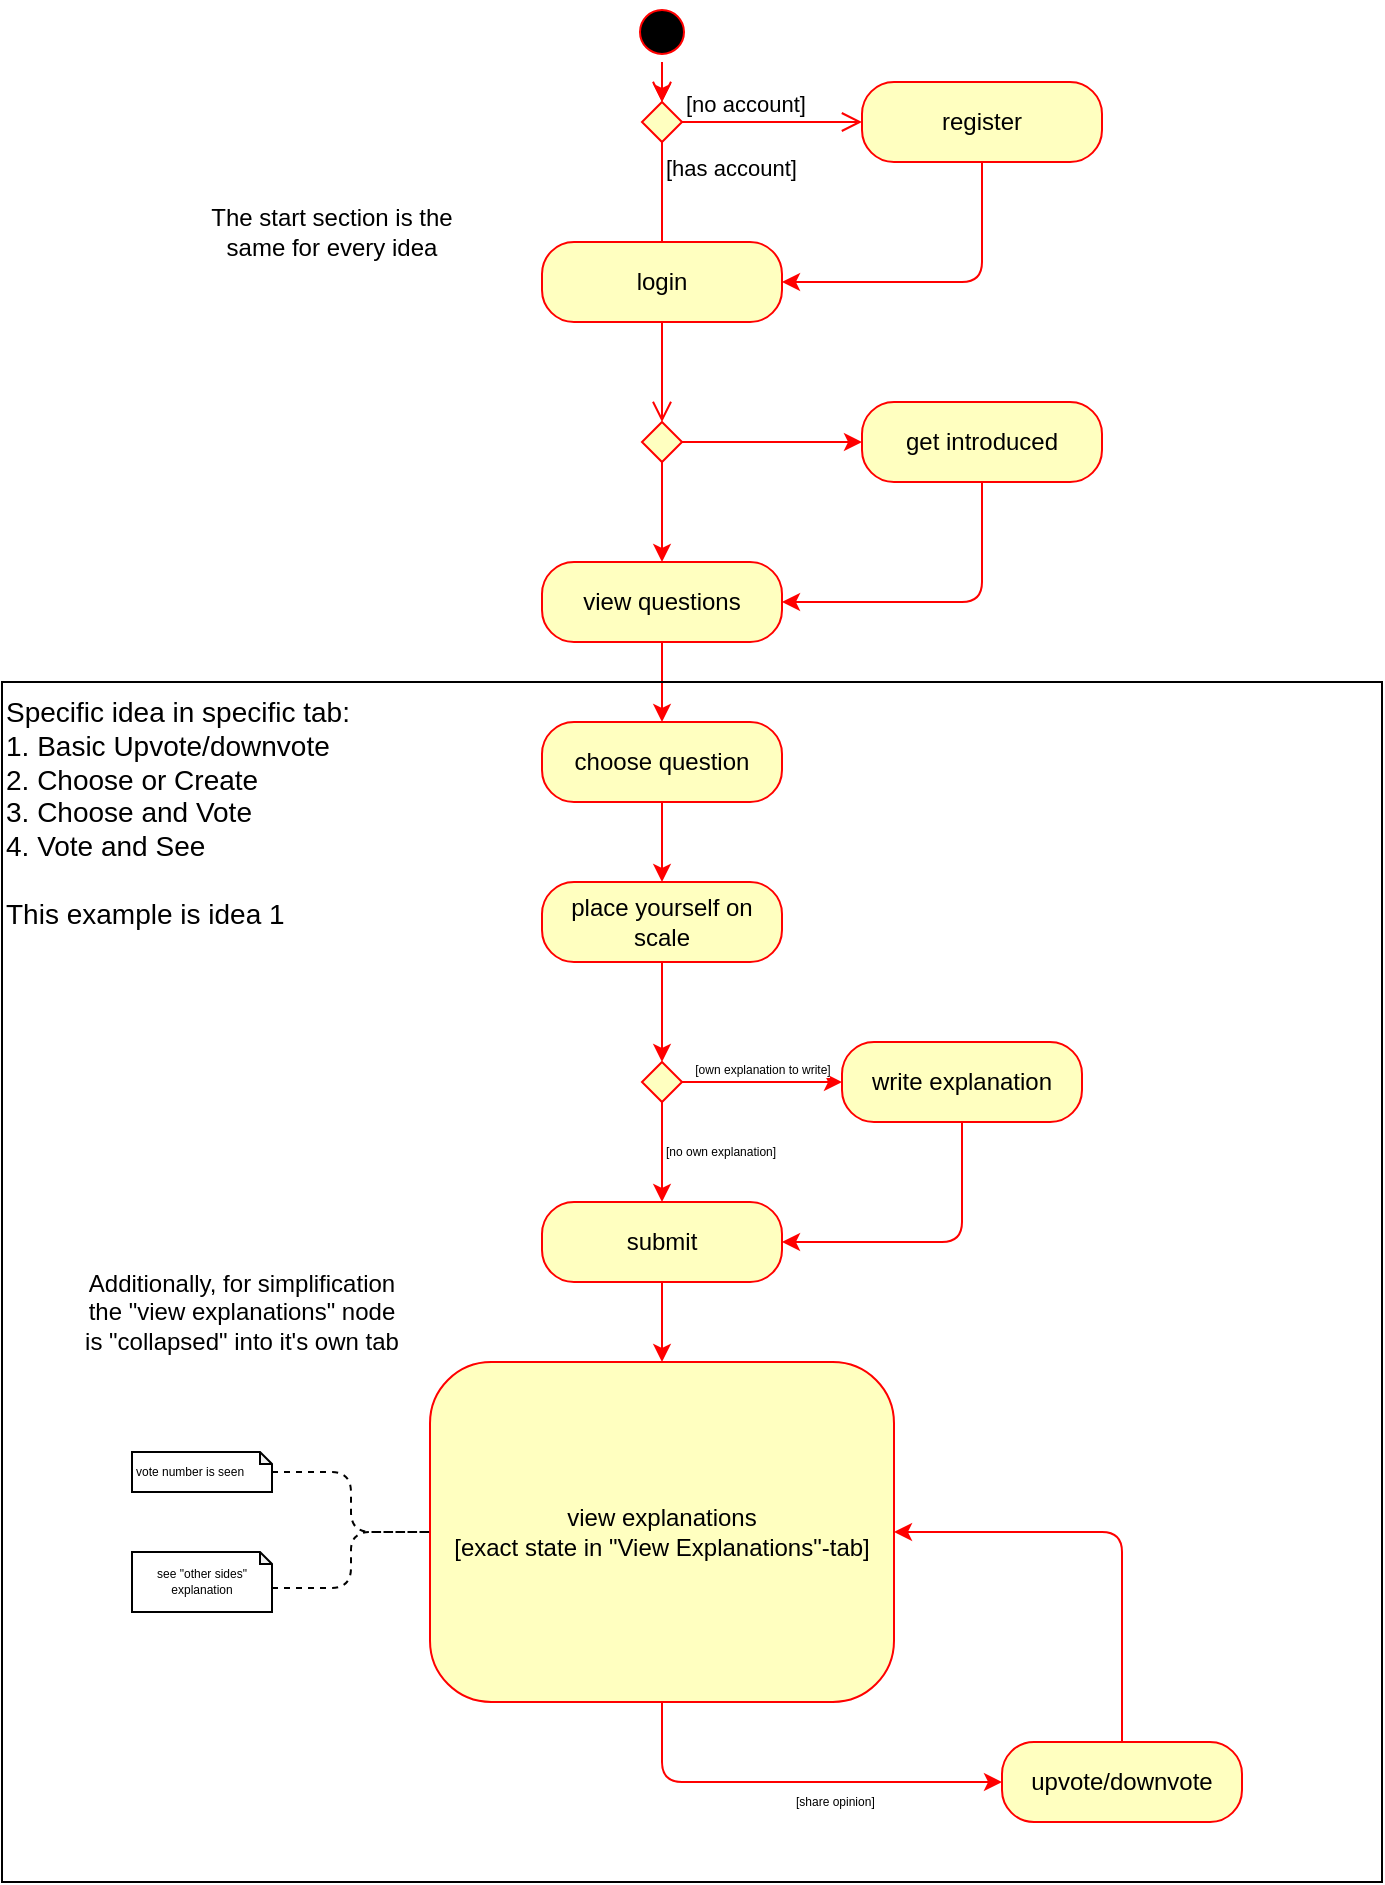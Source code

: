 <mxfile version="13.7.1" type="github" pages="7">
  <diagram id="aC33ARPKNdBDLeKjjG60" name="revised-diagram">
    <mxGraphModel dx="2758" dy="1464" grid="1" gridSize="10" guides="1" tooltips="1" connect="1" arrows="1" fold="1" page="1" pageScale="1" pageWidth="850" pageHeight="1100" math="0" shadow="0">
      <root>
        <mxCell id="mZd0HvATRs0XCswhsqKQ-0" />
        <mxCell id="mZd0HvATRs0XCswhsqKQ-1" parent="mZd0HvATRs0XCswhsqKQ-0" />
        <mxCell id="GJkrWsHs2sDoMX8i2nbH-12" value="" style="edgeStyle=orthogonalEdgeStyle;rounded=1;orthogonalLoop=1;jettySize=auto;html=1;strokeColor=#FF0000;exitX=0.5;exitY=1;exitDx=0;exitDy=0;" parent="mZd0HvATRs0XCswhsqKQ-1" source="GJkrWsHs2sDoMX8i2nbH-2" target="GJkrWsHs2sDoMX8i2nbH-4" edge="1">
          <mxGeometry relative="1" as="geometry" />
        </mxCell>
        <mxCell id="GJkrWsHs2sDoMX8i2nbH-2" value="" style="ellipse;html=1;shape=startState;fillColor=#000000;strokeColor=#ff0000;" parent="mZd0HvATRs0XCswhsqKQ-1" vertex="1">
          <mxGeometry x="425" y="60" width="30" height="30" as="geometry" />
        </mxCell>
        <mxCell id="GJkrWsHs2sDoMX8i2nbH-3" value="" style="edgeStyle=orthogonalEdgeStyle;html=1;verticalAlign=bottom;endArrow=open;endSize=8;strokeColor=#ff0000;entryX=0.5;entryY=0;entryDx=0;entryDy=0;" parent="mZd0HvATRs0XCswhsqKQ-1" source="GJkrWsHs2sDoMX8i2nbH-2" target="GJkrWsHs2sDoMX8i2nbH-4" edge="1">
          <mxGeometry relative="1" as="geometry">
            <mxPoint x="440" y="120" as="targetPoint" />
          </mxGeometry>
        </mxCell>
        <mxCell id="GJkrWsHs2sDoMX8i2nbH-4" value="" style="rhombus;whiteSpace=wrap;html=1;fillColor=#ffffc0;strokeColor=#ff0000;" parent="mZd0HvATRs0XCswhsqKQ-1" vertex="1">
          <mxGeometry x="430" y="110" width="20" height="20" as="geometry" />
        </mxCell>
        <mxCell id="GJkrWsHs2sDoMX8i2nbH-5" value="[no account]" style="edgeStyle=orthogonalEdgeStyle;html=1;align=left;verticalAlign=bottom;endArrow=open;endSize=8;strokeColor=#ff0000;entryX=0;entryY=0.5;entryDx=0;entryDy=0;" parent="mZd0HvATRs0XCswhsqKQ-1" source="GJkrWsHs2sDoMX8i2nbH-4" target="GJkrWsHs2sDoMX8i2nbH-9" edge="1">
          <mxGeometry x="-1" relative="1" as="geometry">
            <mxPoint x="580" y="140" as="targetPoint" />
          </mxGeometry>
        </mxCell>
        <mxCell id="GJkrWsHs2sDoMX8i2nbH-6" value="[has account]" style="edgeStyle=orthogonalEdgeStyle;html=1;align=left;verticalAlign=top;endArrow=open;endSize=8;strokeColor=#ff0000;" parent="mZd0HvATRs0XCswhsqKQ-1" source="GJkrWsHs2sDoMX8i2nbH-4" edge="1">
          <mxGeometry x="-1" relative="1" as="geometry">
            <mxPoint x="440" y="220" as="targetPoint" />
          </mxGeometry>
        </mxCell>
        <mxCell id="GJkrWsHs2sDoMX8i2nbH-7" value="login" style="rounded=1;whiteSpace=wrap;html=1;arcSize=40;fontColor=#000000;fillColor=#ffffc0;strokeColor=#ff0000;" parent="mZd0HvATRs0XCswhsqKQ-1" vertex="1">
          <mxGeometry x="380" y="180" width="120" height="40" as="geometry" />
        </mxCell>
        <mxCell id="GJkrWsHs2sDoMX8i2nbH-8" value="" style="edgeStyle=orthogonalEdgeStyle;html=1;verticalAlign=bottom;endArrow=open;endSize=8;strokeColor=#ff0000;entryX=0.5;entryY=0;entryDx=0;entryDy=0;" parent="mZd0HvATRs0XCswhsqKQ-1" source="GJkrWsHs2sDoMX8i2nbH-7" target="Xoc4gdFxg_Gc56aJsUjz-0" edge="1">
          <mxGeometry relative="1" as="geometry">
            <mxPoint x="440" y="320" as="targetPoint" />
          </mxGeometry>
        </mxCell>
        <mxCell id="nLDTHbPe5vds7OVr34sZ-26" style="edgeStyle=orthogonalEdgeStyle;rounded=1;orthogonalLoop=1;jettySize=auto;html=1;entryX=1;entryY=0.5;entryDx=0;entryDy=0;strokeColor=#FF0000;fontSize=6;align=left;exitX=0.5;exitY=1;exitDx=0;exitDy=0;" parent="mZd0HvATRs0XCswhsqKQ-1" source="GJkrWsHs2sDoMX8i2nbH-9" target="GJkrWsHs2sDoMX8i2nbH-7" edge="1">
          <mxGeometry relative="1" as="geometry" />
        </mxCell>
        <mxCell id="GJkrWsHs2sDoMX8i2nbH-9" value="register" style="rounded=1;whiteSpace=wrap;html=1;arcSize=40;fontColor=#000000;fillColor=#ffffc0;strokeColor=#ff0000;" parent="mZd0HvATRs0XCswhsqKQ-1" vertex="1">
          <mxGeometry x="540" y="100" width="120" height="40" as="geometry" />
        </mxCell>
        <mxCell id="Xoc4gdFxg_Gc56aJsUjz-2" style="edgeStyle=orthogonalEdgeStyle;rounded=1;orthogonalLoop=1;jettySize=auto;html=1;entryX=0;entryY=0.5;entryDx=0;entryDy=0;strokeColor=#FF0000;" parent="mZd0HvATRs0XCswhsqKQ-1" source="Xoc4gdFxg_Gc56aJsUjz-0" target="Xoc4gdFxg_Gc56aJsUjz-1" edge="1">
          <mxGeometry relative="1" as="geometry" />
        </mxCell>
        <mxCell id="Xoc4gdFxg_Gc56aJsUjz-4" style="edgeStyle=orthogonalEdgeStyle;rounded=1;orthogonalLoop=1;jettySize=auto;html=1;exitX=0.5;exitY=1;exitDx=0;exitDy=0;entryX=0.5;entryY=0;entryDx=0;entryDy=0;strokeColor=#FF0000;" parent="mZd0HvATRs0XCswhsqKQ-1" source="Xoc4gdFxg_Gc56aJsUjz-0" target="Xoc4gdFxg_Gc56aJsUjz-3" edge="1">
          <mxGeometry relative="1" as="geometry" />
        </mxCell>
        <mxCell id="Xoc4gdFxg_Gc56aJsUjz-0" value="" style="rhombus;whiteSpace=wrap;html=1;fillColor=#ffffc0;strokeColor=#ff0000;" parent="mZd0HvATRs0XCswhsqKQ-1" vertex="1">
          <mxGeometry x="430" y="270" width="20" height="20" as="geometry" />
        </mxCell>
        <mxCell id="Xoc4gdFxg_Gc56aJsUjz-5" style="edgeStyle=orthogonalEdgeStyle;rounded=1;orthogonalLoop=1;jettySize=auto;html=1;entryX=1;entryY=0.5;entryDx=0;entryDy=0;strokeColor=#FF0000;exitX=0.5;exitY=1;exitDx=0;exitDy=0;" parent="mZd0HvATRs0XCswhsqKQ-1" source="Xoc4gdFxg_Gc56aJsUjz-1" target="Xoc4gdFxg_Gc56aJsUjz-3" edge="1">
          <mxGeometry relative="1" as="geometry" />
        </mxCell>
        <mxCell id="Xoc4gdFxg_Gc56aJsUjz-1" value="get introduced" style="rounded=1;whiteSpace=wrap;html=1;arcSize=40;fontColor=#000000;fillColor=#ffffc0;strokeColor=#ff0000;" parent="mZd0HvATRs0XCswhsqKQ-1" vertex="1">
          <mxGeometry x="540" y="260" width="120" height="40" as="geometry" />
        </mxCell>
        <mxCell id="wP3E6AdchmkzitAnw8Lk-1" style="edgeStyle=orthogonalEdgeStyle;rounded=1;orthogonalLoop=1;jettySize=auto;html=1;entryX=0.5;entryY=0;entryDx=0;entryDy=0;strokeColor=#FF0000;" parent="mZd0HvATRs0XCswhsqKQ-1" source="Xoc4gdFxg_Gc56aJsUjz-3" target="wP3E6AdchmkzitAnw8Lk-0" edge="1">
          <mxGeometry relative="1" as="geometry" />
        </mxCell>
        <mxCell id="Xoc4gdFxg_Gc56aJsUjz-3" value="view questions" style="rounded=1;whiteSpace=wrap;html=1;arcSize=40;fontColor=#000000;fillColor=#ffffc0;strokeColor=#ff0000;" parent="mZd0HvATRs0XCswhsqKQ-1" vertex="1">
          <mxGeometry x="380" y="340" width="120" height="40" as="geometry" />
        </mxCell>
        <mxCell id="nLDTHbPe5vds7OVr34sZ-0" style="edgeStyle=orthogonalEdgeStyle;rounded=1;orthogonalLoop=1;jettySize=auto;html=1;entryX=0.5;entryY=0;entryDx=0;entryDy=0;strokeColor=#FF0000;" parent="mZd0HvATRs0XCswhsqKQ-1" source="wP3E6AdchmkzitAnw8Lk-0" target="NU5cXXk2-aUeuse2mgWf-3" edge="1">
          <mxGeometry relative="1" as="geometry" />
        </mxCell>
        <mxCell id="wP3E6AdchmkzitAnw8Lk-0" value="choose question" style="rounded=1;whiteSpace=wrap;html=1;arcSize=40;fontColor=#000000;fillColor=#ffffc0;strokeColor=#ff0000;" parent="mZd0HvATRs0XCswhsqKQ-1" vertex="1">
          <mxGeometry x="380" y="420" width="120" height="40" as="geometry" />
        </mxCell>
        <mxCell id="nLDTHbPe5vds7OVr34sZ-12" value="" style="edgeStyle=orthogonalEdgeStyle;rounded=1;orthogonalLoop=1;jettySize=auto;html=1;strokeColor=#FF0000;fontSize=6;align=left;entryX=0.5;entryY=0;entryDx=0;entryDy=0;" parent="mZd0HvATRs0XCswhsqKQ-1" source="NU5cXXk2-aUeuse2mgWf-0" target="f8Fqe1DAETNGjsMg1osq-2" edge="1">
          <mxGeometry relative="1" as="geometry">
            <mxPoint x="440" y="770" as="targetPoint" />
          </mxGeometry>
        </mxCell>
        <mxCell id="NU5cXXk2-aUeuse2mgWf-0" value="submit" style="rounded=1;whiteSpace=wrap;html=1;arcSize=40;fontColor=#000000;fillColor=#ffffc0;strokeColor=#ff0000;" parent="mZd0HvATRs0XCswhsqKQ-1" vertex="1">
          <mxGeometry x="380" y="660" width="120" height="40" as="geometry" />
        </mxCell>
        <mxCell id="nLDTHbPe5vds7OVr34sZ-3" value="" style="edgeStyle=orthogonalEdgeStyle;rounded=1;orthogonalLoop=1;jettySize=auto;html=1;strokeColor=#FF0000;" parent="mZd0HvATRs0XCswhsqKQ-1" source="NU5cXXk2-aUeuse2mgWf-3" target="nLDTHbPe5vds7OVr34sZ-2" edge="1">
          <mxGeometry relative="1" as="geometry" />
        </mxCell>
        <mxCell id="NU5cXXk2-aUeuse2mgWf-3" value="place yourself on scale" style="rounded=1;whiteSpace=wrap;html=1;arcSize=40;fontColor=#000000;fillColor=#ffffc0;strokeColor=#ff0000;" parent="mZd0HvATRs0XCswhsqKQ-1" vertex="1">
          <mxGeometry x="380" y="500" width="120" height="40" as="geometry" />
        </mxCell>
        <mxCell id="nLDTHbPe5vds7OVr34sZ-4" value="[no own explanation]" style="edgeStyle=orthogonalEdgeStyle;rounded=1;orthogonalLoop=1;jettySize=auto;html=1;strokeColor=#FF0000;verticalAlign=middle;align=left;fontSize=6;" parent="mZd0HvATRs0XCswhsqKQ-1" source="nLDTHbPe5vds7OVr34sZ-2" target="NU5cXXk2-aUeuse2mgWf-0" edge="1">
          <mxGeometry relative="1" as="geometry" />
        </mxCell>
        <mxCell id="nLDTHbPe5vds7OVr34sZ-9" value="&lt;div style=&quot;font-size: 6px;&quot;&gt;[own explanation to write]&lt;br style=&quot;font-size: 6px;&quot;&gt;&lt;/div&gt;" style="edgeStyle=orthogonalEdgeStyle;rounded=1;orthogonalLoop=1;jettySize=auto;html=1;entryX=0;entryY=0.5;entryDx=0;entryDy=0;strokeColor=#FF0000;verticalAlign=bottom;align=center;fontSize=6;" parent="mZd0HvATRs0XCswhsqKQ-1" source="nLDTHbPe5vds7OVr34sZ-2" target="nLDTHbPe5vds7OVr34sZ-5" edge="1">
          <mxGeometry relative="1" as="geometry" />
        </mxCell>
        <mxCell id="nLDTHbPe5vds7OVr34sZ-2" value="" style="rhombus;whiteSpace=wrap;html=1;fillColor=#ffffc0;strokeColor=#ff0000;" parent="mZd0HvATRs0XCswhsqKQ-1" vertex="1">
          <mxGeometry x="430" y="590" width="20" height="20" as="geometry" />
        </mxCell>
        <mxCell id="nLDTHbPe5vds7OVr34sZ-10" style="edgeStyle=orthogonalEdgeStyle;rounded=1;orthogonalLoop=1;jettySize=auto;html=1;entryX=1;entryY=0.5;entryDx=0;entryDy=0;strokeColor=#FF0000;exitX=0.5;exitY=1;exitDx=0;exitDy=0;" parent="mZd0HvATRs0XCswhsqKQ-1" source="nLDTHbPe5vds7OVr34sZ-5" target="NU5cXXk2-aUeuse2mgWf-0" edge="1">
          <mxGeometry relative="1" as="geometry" />
        </mxCell>
        <mxCell id="nLDTHbPe5vds7OVr34sZ-5" value="write explanation" style="rounded=1;whiteSpace=wrap;html=1;arcSize=40;fontColor=#000000;fillColor=#ffffc0;strokeColor=#ff0000;" parent="mZd0HvATRs0XCswhsqKQ-1" vertex="1">
          <mxGeometry x="530" y="580" width="120" height="40" as="geometry" />
        </mxCell>
        <mxCell id="nLDTHbPe5vds7OVr34sZ-16" value="[share opinion] " style="edgeStyle=orthogonalEdgeStyle;rounded=1;orthogonalLoop=1;jettySize=auto;html=1;strokeColor=#FF0000;fontSize=6;align=left;entryX=0;entryY=0.5;entryDx=0;entryDy=0;exitX=0.5;exitY=1;exitDx=0;exitDy=0;verticalAlign=top;" parent="mZd0HvATRs0XCswhsqKQ-1" source="f8Fqe1DAETNGjsMg1osq-2" target="nLDTHbPe5vds7OVr34sZ-15" edge="1">
          <mxGeometry relative="1" as="geometry">
            <mxPoint x="440" y="1000" as="sourcePoint" />
          </mxGeometry>
        </mxCell>
        <mxCell id="f8Fqe1DAETNGjsMg1osq-1" style="edgeStyle=orthogonalEdgeStyle;rounded=1;orthogonalLoop=1;jettySize=auto;html=1;entryX=1;entryY=0.5;entryDx=0;entryDy=0;exitX=0.5;exitY=0;exitDx=0;exitDy=0;strokeColor=#FF0000;" edge="1" parent="mZd0HvATRs0XCswhsqKQ-1" source="nLDTHbPe5vds7OVr34sZ-15" target="f8Fqe1DAETNGjsMg1osq-2">
          <mxGeometry relative="1" as="geometry">
            <mxPoint x="618.75" y="885" as="targetPoint" />
          </mxGeometry>
        </mxCell>
        <mxCell id="nLDTHbPe5vds7OVr34sZ-15" value="upvote/downvote" style="rounded=1;whiteSpace=wrap;html=1;arcSize=40;fontColor=#000000;fillColor=#ffffc0;strokeColor=#ff0000;" parent="mZd0HvATRs0XCswhsqKQ-1" vertex="1">
          <mxGeometry x="610" y="930" width="120" height="40" as="geometry" />
        </mxCell>
        <mxCell id="D3ww4tIf707H9IPHK7wI-0" value="&lt;div style=&quot;font-size: 14px&quot;&gt;Specific idea in specific tab:&lt;br&gt;1. Basic Upvote/downvote&lt;/div&gt;&lt;div style=&quot;font-size: 14px&quot;&gt;2. Choose or Create&lt;/div&gt;&lt;div style=&quot;font-size: 14px&quot;&gt;3. Choose and Vote&lt;/div&gt;&lt;div style=&quot;font-size: 14px&quot;&gt;4. Vote and See&lt;/div&gt;&lt;div style=&quot;font-size: 14px&quot;&gt;&lt;br&gt;&lt;/div&gt;&lt;div style=&quot;font-size: 14px&quot;&gt;This example is idea 1&lt;br style=&quot;font-size: 14px&quot;&gt;&lt;/div&gt;" style="rounded=0;whiteSpace=wrap;html=1;fontSize=14;fillColor=none;align=left;verticalAlign=top;" parent="mZd0HvATRs0XCswhsqKQ-1" vertex="1">
          <mxGeometry x="110" y="400" width="690" height="600" as="geometry" />
        </mxCell>
        <mxCell id="f8Fqe1DAETNGjsMg1osq-0" value="Additionally, for simplification the &quot;view explanations&quot; node is &quot;collapsed&quot; into it&#39;s own tab" style="text;html=1;strokeColor=none;fillColor=none;align=center;verticalAlign=middle;whiteSpace=wrap;rounded=0;" vertex="1" parent="mZd0HvATRs0XCswhsqKQ-1">
          <mxGeometry x="150" y="670" width="160" height="90" as="geometry" />
        </mxCell>
        <mxCell id="f8Fqe1DAETNGjsMg1osq-2" value="view explanations&lt;br&gt;[exact state in &quot;View Explanations&quot;-tab]" style="rounded=1;whiteSpace=wrap;html=1;arcSize=18;fontColor=#000000;fillColor=#ffffc0;strokeColor=#ff0000;" vertex="1" parent="mZd0HvATRs0XCswhsqKQ-1">
          <mxGeometry x="324" y="740" width="232" height="170" as="geometry" />
        </mxCell>
        <mxCell id="f8Fqe1DAETNGjsMg1osq-4" value="The start section is the same for every idea" style="text;html=1;strokeColor=none;fillColor=none;align=center;verticalAlign=middle;whiteSpace=wrap;rounded=0;shadow=0;" vertex="1" parent="mZd0HvATRs0XCswhsqKQ-1">
          <mxGeometry x="200" y="130" width="150" height="90" as="geometry" />
        </mxCell>
        <mxCell id="e9hllGgWyhzpBcKEnKIA-4" value="" style="edgeStyle=orthogonalEdgeStyle;rounded=1;orthogonalLoop=1;jettySize=auto;html=1;dashed=1;endArrow=none;endFill=0;strokeColor=#000000;fontSize=6;align=left;entryX=0;entryY=0.5;entryDx=0;entryDy=0;" edge="1" parent="mZd0HvATRs0XCswhsqKQ-1" source="e9hllGgWyhzpBcKEnKIA-5" target="f8Fqe1DAETNGjsMg1osq-2">
          <mxGeometry relative="1" as="geometry">
            <mxPoint x="285" y="825" as="targetPoint" />
          </mxGeometry>
        </mxCell>
        <mxCell id="e9hllGgWyhzpBcKEnKIA-5" value="vote number is seen" style="shape=note;whiteSpace=wrap;html=1;backgroundOutline=1;darkOpacity=0.05;fillColor=none;gradientColor=none;fontSize=6;align=left;size=6;" vertex="1" parent="mZd0HvATRs0XCswhsqKQ-1">
          <mxGeometry x="175" y="785" width="70" height="20" as="geometry" />
        </mxCell>
        <mxCell id="e9hllGgWyhzpBcKEnKIA-6" value="see &quot;other sides&quot; explanation" style="shape=note;whiteSpace=wrap;html=1;backgroundOutline=1;darkOpacity=0.05;fillColor=none;gradientColor=none;fontSize=6;align=center;size=6;" vertex="1" parent="mZd0HvATRs0XCswhsqKQ-1">
          <mxGeometry x="175" y="835" width="70" height="30" as="geometry" />
        </mxCell>
        <mxCell id="e9hllGgWyhzpBcKEnKIA-7" value="" style="edgeStyle=orthogonalEdgeStyle;rounded=1;orthogonalLoop=1;jettySize=auto;html=1;dashed=1;endArrow=none;endFill=0;strokeColor=#000000;fontSize=6;align=left;entryX=0;entryY=0.5;entryDx=0;entryDy=0;exitX=0;exitY=0;exitDx=70;exitDy=18;exitPerimeter=0;" edge="1" parent="mZd0HvATRs0XCswhsqKQ-1" source="e9hllGgWyhzpBcKEnKIA-6" target="f8Fqe1DAETNGjsMg1osq-2">
          <mxGeometry relative="1" as="geometry">
            <mxPoint x="255" y="805" as="sourcePoint" />
            <mxPoint x="285" y="825" as="targetPoint" />
          </mxGeometry>
        </mxCell>
      </root>
    </mxGraphModel>
  </diagram>
  <diagram id="T0OLfQ77nba1P5-F2xaN" name="View Explanations">
    <mxGraphModel dx="1379" dy="732" grid="1" gridSize="10" guides="1" tooltips="1" connect="1" arrows="1" fold="1" page="1" pageScale="1" pageWidth="850" pageHeight="1100" math="0" shadow="0">
      <root>
        <mxCell id="SDLg_EsiU2lzFxjjC8o2-0" />
        <mxCell id="SDLg_EsiU2lzFxjjC8o2-1" parent="SDLg_EsiU2lzFxjjC8o2-0" />
        <mxCell id="JSJtBqLJRuTH9ar2CPZ5-0" value="" style="edgeStyle=orthogonalEdgeStyle;rounded=1;orthogonalLoop=1;jettySize=auto;html=1;strokeColor=#FF0000;fontSize=6;align=left;" edge="1" parent="SDLg_EsiU2lzFxjjC8o2-1" source="JSJtBqLJRuTH9ar2CPZ5-1" target="JSJtBqLJRuTH9ar2CPZ5-4">
          <mxGeometry relative="1" as="geometry" />
        </mxCell>
        <mxCell id="JSJtBqLJRuTH9ar2CPZ5-1" value="view explanations" style="rounded=1;whiteSpace=wrap;html=1;arcSize=40;fontColor=#000000;fillColor=#ffffc0;strokeColor=#ff0000;" vertex="1" parent="SDLg_EsiU2lzFxjjC8o2-1">
          <mxGeometry x="260" y="270" width="120" height="40" as="geometry" />
        </mxCell>
        <mxCell id="JSJtBqLJRuTH9ar2CPZ5-2" value="&lt;div&gt;[see different explanations]&lt;/div&gt;&lt;div&gt;&lt;br&gt;&lt;/div&gt;" style="edgeStyle=orthogonalEdgeStyle;rounded=1;orthogonalLoop=1;jettySize=auto;html=1;entryX=0;entryY=0.5;entryDx=0;entryDy=0;strokeColor=#FF0000;fontSize=6;align=center;exitX=0.5;exitY=1;exitDx=0;exitDy=0;verticalAlign=bottom;" edge="1" parent="SDLg_EsiU2lzFxjjC8o2-1" source="JSJtBqLJRuTH9ar2CPZ5-4" target="JSJtBqLJRuTH9ar2CPZ5-6">
          <mxGeometry relative="1" as="geometry" />
        </mxCell>
        <mxCell id="JSJtBqLJRuTH9ar2CPZ5-3" value="&lt;div&gt;[see other views]&lt;/div&gt;" style="edgeStyle=orthogonalEdgeStyle;rounded=1;orthogonalLoop=1;jettySize=auto;html=1;entryX=0;entryY=0.5;entryDx=0;entryDy=0;strokeColor=#FF0000;fontSize=6;align=center;verticalAlign=bottom;" edge="1" parent="SDLg_EsiU2lzFxjjC8o2-1" source="JSJtBqLJRuTH9ar2CPZ5-4" target="JSJtBqLJRuTH9ar2CPZ5-8">
          <mxGeometry relative="1" as="geometry" />
        </mxCell>
        <mxCell id="JSJtBqLJRuTH9ar2CPZ5-4" value="" style="rhombus;whiteSpace=wrap;html=1;fillColor=#ffffc0;strokeColor=#ff0000;" vertex="1" parent="SDLg_EsiU2lzFxjjC8o2-1">
          <mxGeometry x="310" y="360" width="20" height="20" as="geometry" />
        </mxCell>
        <mxCell id="JSJtBqLJRuTH9ar2CPZ5-5" style="edgeStyle=orthogonalEdgeStyle;rounded=1;orthogonalLoop=1;jettySize=auto;html=1;entryX=1;entryY=0.5;entryDx=0;entryDy=0;strokeColor=#FF0000;fontSize=6;align=left;exitX=1;exitY=0.5;exitDx=0;exitDy=0;" edge="1" parent="SDLg_EsiU2lzFxjjC8o2-1" source="JSJtBqLJRuTH9ar2CPZ5-6" target="JSJtBqLJRuTH9ar2CPZ5-1">
          <mxGeometry relative="1" as="geometry" />
        </mxCell>
        <mxCell id="JSJtBqLJRuTH9ar2CPZ5-6" value="&lt;div&gt;sort explanations differently&lt;/div&gt;" style="rounded=1;whiteSpace=wrap;html=1;arcSize=40;fontColor=#000000;fillColor=#ffffc0;strokeColor=#ff0000;" vertex="1" parent="SDLg_EsiU2lzFxjjC8o2-1">
          <mxGeometry x="410" y="400" width="120" height="40" as="geometry" />
        </mxCell>
        <mxCell id="JSJtBqLJRuTH9ar2CPZ5-7" style="edgeStyle=orthogonalEdgeStyle;rounded=1;orthogonalLoop=1;jettySize=auto;html=1;entryX=1;entryY=0.5;entryDx=0;entryDy=0;strokeColor=#FF0000;fontSize=6;align=left;exitX=1;exitY=0.5;exitDx=0;exitDy=0;" edge="1" parent="SDLg_EsiU2lzFxjjC8o2-1" source="JSJtBqLJRuTH9ar2CPZ5-8" target="JSJtBqLJRuTH9ar2CPZ5-1">
          <mxGeometry relative="1" as="geometry" />
        </mxCell>
        <mxCell id="JSJtBqLJRuTH9ar2CPZ5-8" value="change active bar" style="rounded=1;whiteSpace=wrap;html=1;arcSize=40;fontColor=#000000;fillColor=#ffffc0;strokeColor=#ff0000;" vertex="1" parent="SDLg_EsiU2lzFxjjC8o2-1">
          <mxGeometry x="410" y="350" width="120" height="40" as="geometry" />
        </mxCell>
        <mxCell id="JSJtBqLJRuTH9ar2CPZ5-9" value="&lt;div&gt;view explanations&lt;br&gt;&lt;/div&gt;" style="rounded=1;whiteSpace=wrap;html=1;fillColor=none;align=center;verticalAlign=top;strokeColor=#FF0000;" vertex="1" parent="SDLg_EsiU2lzFxjjC8o2-1">
          <mxGeometry x="230" y="200" width="350" height="280" as="geometry" />
        </mxCell>
        <mxCell id="MLSyjrNWe852f-PS5pq4-0" value="&lt;div&gt;There is different default sortings for the explanations, which is indicated in the actual model by a note symbol attached with dashed lines.&lt;/div&gt;" style="text;html=1;strokeColor=none;fillColor=none;align=center;verticalAlign=middle;whiteSpace=wrap;rounded=0;shadow=0;" vertex="1" parent="SDLg_EsiU2lzFxjjC8o2-1">
          <mxGeometry x="230" y="510" width="340" height="100" as="geometry" />
        </mxCell>
      </root>
    </mxGraphModel>
  </diagram>
  <diagram id="CjYkrTAcrpqW22rwyKS3" name="Basic Upvote/Downvote">
    <mxGraphModel dx="788" dy="418" grid="1" gridSize="10" guides="1" tooltips="1" connect="1" arrows="1" fold="1" page="1" pageScale="1" pageWidth="850" pageHeight="1100" math="0" shadow="0">
      <root>
        <mxCell id="pzu39dAlTcETxVCLEfr1-0" />
        <mxCell id="pzu39dAlTcETxVCLEfr1-1" parent="pzu39dAlTcETxVCLEfr1-0" />
        <mxCell id="60eu2sE2hBlYpHJB1H1b-0" style="edgeStyle=orthogonalEdgeStyle;rounded=1;orthogonalLoop=1;jettySize=auto;html=1;entryX=0.5;entryY=0;entryDx=0;entryDy=0;strokeColor=#FF0000;exitX=0.5;exitY=1;exitDx=0;exitDy=0;" parent="pzu39dAlTcETxVCLEfr1-1" source="60eu2sE2hBlYpHJB1H1b-24" target="60eu2sE2hBlYpHJB1H1b-2" edge="1">
          <mxGeometry relative="1" as="geometry">
            <mxPoint x="320" y="140" as="sourcePoint" />
          </mxGeometry>
        </mxCell>
        <mxCell id="60eu2sE2hBlYpHJB1H1b-1" style="edgeStyle=orthogonalEdgeStyle;rounded=1;orthogonalLoop=1;jettySize=auto;html=1;entryX=0.5;entryY=0;entryDx=0;entryDy=0;strokeColor=#FF0000;" parent="pzu39dAlTcETxVCLEfr1-1" source="60eu2sE2hBlYpHJB1H1b-2" target="60eu2sE2hBlYpHJB1H1b-6" edge="1">
          <mxGeometry relative="1" as="geometry" />
        </mxCell>
        <mxCell id="60eu2sE2hBlYpHJB1H1b-2" value="choose question" style="rounded=1;whiteSpace=wrap;html=1;arcSize=40;fontColor=#000000;fillColor=#ffffc0;strokeColor=#ff0000;" parent="pzu39dAlTcETxVCLEfr1-1" vertex="1">
          <mxGeometry x="260" y="180" width="120" height="40" as="geometry" />
        </mxCell>
        <mxCell id="60eu2sE2hBlYpHJB1H1b-3" value="" style="edgeStyle=orthogonalEdgeStyle;rounded=1;orthogonalLoop=1;jettySize=auto;html=1;strokeColor=#FF0000;fontSize=6;align=left;" parent="pzu39dAlTcETxVCLEfr1-1" source="60eu2sE2hBlYpHJB1H1b-4" target="60eu2sE2hBlYpHJB1H1b-13" edge="1">
          <mxGeometry relative="1" as="geometry" />
        </mxCell>
        <mxCell id="60eu2sE2hBlYpHJB1H1b-4" value="submit" style="rounded=1;whiteSpace=wrap;html=1;arcSize=40;fontColor=#000000;fillColor=#ffffc0;strokeColor=#ff0000;" parent="pzu39dAlTcETxVCLEfr1-1" vertex="1">
          <mxGeometry x="260" y="420" width="120" height="40" as="geometry" />
        </mxCell>
        <mxCell id="60eu2sE2hBlYpHJB1H1b-5" value="" style="edgeStyle=orthogonalEdgeStyle;rounded=1;orthogonalLoop=1;jettySize=auto;html=1;strokeColor=#FF0000;" parent="pzu39dAlTcETxVCLEfr1-1" source="60eu2sE2hBlYpHJB1H1b-6" target="60eu2sE2hBlYpHJB1H1b-9" edge="1">
          <mxGeometry relative="1" as="geometry" />
        </mxCell>
        <mxCell id="60eu2sE2hBlYpHJB1H1b-6" value="place yourself on scale" style="rounded=1;whiteSpace=wrap;html=1;arcSize=40;fontColor=#000000;fillColor=#ffffc0;strokeColor=#ff0000;" parent="pzu39dAlTcETxVCLEfr1-1" vertex="1">
          <mxGeometry x="260" y="260" width="120" height="40" as="geometry" />
        </mxCell>
        <mxCell id="60eu2sE2hBlYpHJB1H1b-7" value="[no own explanation]" style="edgeStyle=orthogonalEdgeStyle;rounded=1;orthogonalLoop=1;jettySize=auto;html=1;strokeColor=#FF0000;verticalAlign=middle;align=left;fontSize=6;" parent="pzu39dAlTcETxVCLEfr1-1" source="60eu2sE2hBlYpHJB1H1b-9" target="60eu2sE2hBlYpHJB1H1b-4" edge="1">
          <mxGeometry relative="1" as="geometry" />
        </mxCell>
        <mxCell id="60eu2sE2hBlYpHJB1H1b-8" value="&lt;div style=&quot;font-size: 6px;&quot;&gt;[own explanation to write]&lt;br style=&quot;font-size: 6px;&quot;&gt;&lt;/div&gt;" style="edgeStyle=orthogonalEdgeStyle;rounded=1;orthogonalLoop=1;jettySize=auto;html=1;entryX=0;entryY=0.5;entryDx=0;entryDy=0;strokeColor=#FF0000;verticalAlign=bottom;align=center;fontSize=6;" parent="pzu39dAlTcETxVCLEfr1-1" source="60eu2sE2hBlYpHJB1H1b-9" target="60eu2sE2hBlYpHJB1H1b-11" edge="1">
          <mxGeometry relative="1" as="geometry" />
        </mxCell>
        <mxCell id="60eu2sE2hBlYpHJB1H1b-9" value="" style="rhombus;whiteSpace=wrap;html=1;fillColor=#ffffc0;strokeColor=#ff0000;" parent="pzu39dAlTcETxVCLEfr1-1" vertex="1">
          <mxGeometry x="310" y="350" width="20" height="20" as="geometry" />
        </mxCell>
        <mxCell id="60eu2sE2hBlYpHJB1H1b-10" style="edgeStyle=orthogonalEdgeStyle;rounded=1;orthogonalLoop=1;jettySize=auto;html=1;entryX=1;entryY=0.5;entryDx=0;entryDy=0;strokeColor=#FF0000;exitX=0.5;exitY=1;exitDx=0;exitDy=0;" parent="pzu39dAlTcETxVCLEfr1-1" source="60eu2sE2hBlYpHJB1H1b-11" target="60eu2sE2hBlYpHJB1H1b-4" edge="1">
          <mxGeometry relative="1" as="geometry" />
        </mxCell>
        <mxCell id="60eu2sE2hBlYpHJB1H1b-11" value="write explanation" style="rounded=1;whiteSpace=wrap;html=1;arcSize=40;fontColor=#000000;fillColor=#ffffc0;strokeColor=#ff0000;" parent="pzu39dAlTcETxVCLEfr1-1" vertex="1">
          <mxGeometry x="410" y="340" width="120" height="40" as="geometry" />
        </mxCell>
        <mxCell id="60eu2sE2hBlYpHJB1H1b-13" value="view explanations" style="rounded=1;whiteSpace=wrap;html=1;arcSize=40;fontColor=#000000;fillColor=#ffffc0;strokeColor=#ff0000;" parent="pzu39dAlTcETxVCLEfr1-1" vertex="1">
          <mxGeometry x="260" y="500" width="120" height="40" as="geometry" />
        </mxCell>
        <mxCell id="60eu2sE2hBlYpHJB1H1b-14" value="[share opinion] " style="edgeStyle=orthogonalEdgeStyle;rounded=1;orthogonalLoop=1;jettySize=auto;html=1;strokeColor=#FF0000;fontSize=6;align=left;entryX=0;entryY=0.5;entryDx=0;entryDy=0;exitX=0.5;exitY=1;exitDx=0;exitDy=0;verticalAlign=top;" parent="pzu39dAlTcETxVCLEfr1-1" source="60eu2sE2hBlYpHJB1H1b-13" target="60eu2sE2hBlYpHJB1H1b-19" edge="1">
          <mxGeometry relative="1" as="geometry">
            <mxPoint x="320" y="610" as="sourcePoint" />
          </mxGeometry>
        </mxCell>
        <mxCell id="60eu2sE2hBlYpHJB1H1b-18" style="edgeStyle=orthogonalEdgeStyle;rounded=1;orthogonalLoop=1;jettySize=auto;html=1;entryX=1;entryY=0.5;entryDx=0;entryDy=0;strokeColor=#FF0000;fontSize=6;align=left;exitX=0.5;exitY=0;exitDx=0;exitDy=0;" parent="pzu39dAlTcETxVCLEfr1-1" source="60eu2sE2hBlYpHJB1H1b-19" target="60eu2sE2hBlYpHJB1H1b-13" edge="1">
          <mxGeometry relative="1" as="geometry" />
        </mxCell>
        <mxCell id="60eu2sE2hBlYpHJB1H1b-19" value="upvote/downvote" style="rounded=1;whiteSpace=wrap;html=1;arcSize=40;fontColor=#000000;fillColor=#ffffc0;strokeColor=#ff0000;" parent="pzu39dAlTcETxVCLEfr1-1" vertex="1">
          <mxGeometry x="410" y="600" width="120" height="40" as="geometry" />
        </mxCell>
        <mxCell id="60eu2sE2hBlYpHJB1H1b-24" value="" style="ellipse;html=1;shape=startState;fillColor=#000000;strokeColor=#ff0000;fontSize=14;align=left;" parent="pzu39dAlTcETxVCLEfr1-1" vertex="1">
          <mxGeometry x="305" y="120" width="30" height="30" as="geometry" />
        </mxCell>
        <mxCell id="7cL362D5jNcUBSl-fK52-1" value="" style="edgeStyle=orthogonalEdgeStyle;rounded=1;orthogonalLoop=1;jettySize=auto;html=1;dashed=1;endArrow=none;endFill=0;strokeColor=#000000;fontSize=6;align=left;" parent="pzu39dAlTcETxVCLEfr1-1" source="7cL362D5jNcUBSl-fK52-0" target="60eu2sE2hBlYpHJB1H1b-13" edge="1">
          <mxGeometry relative="1" as="geometry" />
        </mxCell>
        <mxCell id="7cL362D5jNcUBSl-fK52-0" value="vote number is seen" style="shape=note;whiteSpace=wrap;html=1;backgroundOutline=1;darkOpacity=0.05;fillColor=none;gradientColor=none;fontSize=6;align=left;size=6;" parent="pzu39dAlTcETxVCLEfr1-1" vertex="1">
          <mxGeometry x="150" y="480" width="70" height="20" as="geometry" />
        </mxCell>
        <mxCell id="OHivUevBjZyowvtFVMip-0" value="see &quot;other sides&quot; explanation" style="shape=note;whiteSpace=wrap;html=1;backgroundOutline=1;darkOpacity=0.05;fillColor=none;gradientColor=none;fontSize=6;align=center;size=6;" vertex="1" parent="pzu39dAlTcETxVCLEfr1-1">
          <mxGeometry x="150" y="530" width="70" height="30" as="geometry" />
        </mxCell>
        <mxCell id="OHivUevBjZyowvtFVMip-1" value="" style="edgeStyle=orthogonalEdgeStyle;rounded=1;orthogonalLoop=1;jettySize=auto;html=1;dashed=1;endArrow=none;endFill=0;strokeColor=#000000;fontSize=6;align=left;entryX=0;entryY=0.5;entryDx=0;entryDy=0;exitX=0;exitY=0;exitDx=70;exitDy=18;exitPerimeter=0;" edge="1" parent="pzu39dAlTcETxVCLEfr1-1" source="OHivUevBjZyowvtFVMip-0" target="60eu2sE2hBlYpHJB1H1b-13">
          <mxGeometry relative="1" as="geometry">
            <mxPoint x="230" y="500" as="sourcePoint" />
            <mxPoint x="270" y="530" as="targetPoint" />
          </mxGeometry>
        </mxCell>
      </root>
    </mxGraphModel>
  </diagram>
  <diagram id="6Ovv4VE6qm_vKAhSm3lW" name="Choose or Create">
    <mxGraphModel dx="657" dy="349" grid="1" gridSize="10" guides="1" tooltips="1" connect="1" arrows="1" fold="1" page="1" pageScale="1" pageWidth="850" pageHeight="1100" math="0" shadow="0">
      <root>
        <mxCell id="Jo0F3M7C0bz86tSLN6sX-0" />
        <mxCell id="Jo0F3M7C0bz86tSLN6sX-1" parent="Jo0F3M7C0bz86tSLN6sX-0" />
        <mxCell id="xp8cirdrrTEiQjoM2X4e-0" style="edgeStyle=orthogonalEdgeStyle;rounded=1;orthogonalLoop=1;jettySize=auto;html=1;entryX=0.5;entryY=0;entryDx=0;entryDy=0;strokeColor=#FF0000;exitX=0.5;exitY=1;exitDx=0;exitDy=0;" parent="Jo0F3M7C0bz86tSLN6sX-1" source="xp8cirdrrTEiQjoM2X4e-24" target="xp8cirdrrTEiQjoM2X4e-2" edge="1">
          <mxGeometry relative="1" as="geometry">
            <mxPoint x="320" y="140" as="sourcePoint" />
          </mxGeometry>
        </mxCell>
        <mxCell id="xp8cirdrrTEiQjoM2X4e-1" style="edgeStyle=orthogonalEdgeStyle;rounded=1;orthogonalLoop=1;jettySize=auto;html=1;entryX=0.5;entryY=0;entryDx=0;entryDy=0;strokeColor=#FF0000;" parent="Jo0F3M7C0bz86tSLN6sX-1" source="xp8cirdrrTEiQjoM2X4e-2" target="xp8cirdrrTEiQjoM2X4e-6" edge="1">
          <mxGeometry relative="1" as="geometry" />
        </mxCell>
        <mxCell id="xp8cirdrrTEiQjoM2X4e-2" value="choose question" style="rounded=1;whiteSpace=wrap;html=1;arcSize=40;fontColor=#000000;fillColor=#ffffc0;strokeColor=#ff0000;" parent="Jo0F3M7C0bz86tSLN6sX-1" vertex="1">
          <mxGeometry x="260" y="180" width="120" height="40" as="geometry" />
        </mxCell>
        <mxCell id="xp8cirdrrTEiQjoM2X4e-3" value="" style="edgeStyle=orthogonalEdgeStyle;rounded=1;orthogonalLoop=1;jettySize=auto;html=1;strokeColor=#FF0000;fontSize=6;align=left;entryX=0;entryY=0.5;entryDx=0;entryDy=0;" parent="Jo0F3M7C0bz86tSLN6sX-1" source="xp8cirdrrTEiQjoM2X4e-4" target="EEyf4zDyOMsPnLL92hws-0" edge="1">
          <mxGeometry relative="1" as="geometry" />
        </mxCell>
        <mxCell id="xp8cirdrrTEiQjoM2X4e-4" value="choose representative" style="rounded=1;whiteSpace=wrap;html=1;arcSize=40;fontColor=#000000;fillColor=#ffffc0;strokeColor=#ff0000;" parent="Jo0F3M7C0bz86tSLN6sX-1" vertex="1">
          <mxGeometry x="140" y="500" width="120" height="40" as="geometry" />
        </mxCell>
        <mxCell id="xp8cirdrrTEiQjoM2X4e-5" value="" style="edgeStyle=orthogonalEdgeStyle;rounded=1;orthogonalLoop=1;jettySize=auto;html=1;strokeColor=#FF0000;entryX=0.5;entryY=0;entryDx=0;entryDy=0;" parent="Jo0F3M7C0bz86tSLN6sX-1" source="xp8cirdrrTEiQjoM2X4e-6" target="xp8cirdrrTEiQjoM2X4e-25" edge="1">
          <mxGeometry relative="1" as="geometry">
            <mxPoint x="320" y="340" as="targetPoint" />
          </mxGeometry>
        </mxCell>
        <mxCell id="xp8cirdrrTEiQjoM2X4e-6" value="place yourself on scale" style="rounded=1;whiteSpace=wrap;html=1;arcSize=40;fontColor=#000000;fillColor=#ffffc0;strokeColor=#ff0000;" parent="Jo0F3M7C0bz86tSLN6sX-1" vertex="1">
          <mxGeometry x="260" y="260" width="120" height="40" as="geometry" />
        </mxCell>
        <mxCell id="xp8cirdrrTEiQjoM2X4e-7" value="&lt;div&gt;[find good explanation]&lt;/div&gt;" style="edgeStyle=orthogonalEdgeStyle;rounded=1;orthogonalLoop=1;jettySize=auto;html=1;strokeColor=#FF0000;verticalAlign=bottom;align=center;fontSize=6;" parent="Jo0F3M7C0bz86tSLN6sX-1" source="xp8cirdrrTEiQjoM2X4e-9" target="xp8cirdrrTEiQjoM2X4e-4" edge="1">
          <mxGeometry relative="1" as="geometry" />
        </mxCell>
        <mxCell id="xp8cirdrrTEiQjoM2X4e-8" value="&lt;div style=&quot;font-size: 6px&quot;&gt;[do not find good explanation]&lt;br style=&quot;font-size: 6px&quot;&gt;&lt;/div&gt;" style="edgeStyle=orthogonalEdgeStyle;rounded=1;orthogonalLoop=1;jettySize=auto;html=1;entryX=0.5;entryY=0;entryDx=0;entryDy=0;strokeColor=#FF0000;verticalAlign=bottom;align=center;fontSize=6;" parent="Jo0F3M7C0bz86tSLN6sX-1" source="xp8cirdrrTEiQjoM2X4e-9" target="xp8cirdrrTEiQjoM2X4e-11" edge="1">
          <mxGeometry relative="1" as="geometry" />
        </mxCell>
        <mxCell id="xp8cirdrrTEiQjoM2X4e-9" value="" style="rhombus;whiteSpace=wrap;html=1;fillColor=#ffffc0;strokeColor=#ff0000;" parent="Jo0F3M7C0bz86tSLN6sX-1" vertex="1">
          <mxGeometry x="310" y="430" width="20" height="20" as="geometry" />
        </mxCell>
        <mxCell id="EEyf4zDyOMsPnLL92hws-1" style="edgeStyle=orthogonalEdgeStyle;rounded=1;orthogonalLoop=1;jettySize=auto;html=1;entryX=1;entryY=0.5;entryDx=0;entryDy=0;strokeColor=#FF0000;fontSize=14;align=center;" parent="Jo0F3M7C0bz86tSLN6sX-1" source="xp8cirdrrTEiQjoM2X4e-11" target="EEyf4zDyOMsPnLL92hws-0" edge="1">
          <mxGeometry relative="1" as="geometry" />
        </mxCell>
        <mxCell id="xp8cirdrrTEiQjoM2X4e-11" value="write explanation" style="rounded=1;whiteSpace=wrap;html=1;arcSize=40;fontColor=#000000;fillColor=#ffffc0;strokeColor=#ff0000;" parent="Jo0F3M7C0bz86tSLN6sX-1" vertex="1">
          <mxGeometry x="380" y="500" width="120" height="40" as="geometry" />
        </mxCell>
        <mxCell id="xp8cirdrrTEiQjoM2X4e-13" value="view explanations" style="rounded=1;whiteSpace=wrap;html=1;arcSize=40;fontColor=#000000;fillColor=#ffffc0;strokeColor=#ff0000;" parent="Jo0F3M7C0bz86tSLN6sX-1" vertex="1">
          <mxGeometry x="260" y="660" width="120" height="40" as="geometry" />
        </mxCell>
        <mxCell id="xp8cirdrrTEiQjoM2X4e-24" value="" style="ellipse;html=1;shape=startState;fillColor=#000000;strokeColor=#ff0000;fontSize=14;align=left;" parent="Jo0F3M7C0bz86tSLN6sX-1" vertex="1">
          <mxGeometry x="305" y="120" width="30" height="30" as="geometry" />
        </mxCell>
        <mxCell id="xp8cirdrrTEiQjoM2X4e-27" value="" style="edgeStyle=orthogonalEdgeStyle;rounded=1;orthogonalLoop=1;jettySize=auto;html=1;strokeColor=#FF0000;fontSize=14;align=center;" parent="Jo0F3M7C0bz86tSLN6sX-1" source="xp8cirdrrTEiQjoM2X4e-25" target="xp8cirdrrTEiQjoM2X4e-9" edge="1">
          <mxGeometry relative="1" as="geometry" />
        </mxCell>
        <mxCell id="FZqjtbjoMxPCs-53em3x-1" style="edgeStyle=orthogonalEdgeStyle;rounded=1;orthogonalLoop=1;jettySize=auto;html=1;exitX=0;exitY=0.5;exitDx=0;exitDy=0;dashed=1;endArrow=none;endFill=0;strokeColor=#000000;fontSize=6;align=left;entryX=0.979;entryY=0.547;entryDx=0;entryDy=0;entryPerimeter=0;" parent="Jo0F3M7C0bz86tSLN6sX-1" source="xp8cirdrrTEiQjoM2X4e-25" target="FZqjtbjoMxPCs-53em3x-0" edge="1">
          <mxGeometry relative="1" as="geometry">
            <mxPoint x="210" y="360" as="targetPoint" />
          </mxGeometry>
        </mxCell>
        <mxCell id="xp8cirdrrTEiQjoM2X4e-25" value="&lt;div&gt;view explanations&lt;br&gt;&lt;/div&gt;" style="rounded=1;whiteSpace=wrap;html=1;arcSize=40;fontColor=#000000;fillColor=#ffffc0;strokeColor=#ff0000;" parent="Jo0F3M7C0bz86tSLN6sX-1" vertex="1">
          <mxGeometry x="260" y="340" width="120" height="40" as="geometry" />
        </mxCell>
        <mxCell id="EEyf4zDyOMsPnLL92hws-2" value="" style="edgeStyle=orthogonalEdgeStyle;rounded=1;orthogonalLoop=1;jettySize=auto;html=1;strokeColor=#FF0000;fontSize=14;align=center;" parent="Jo0F3M7C0bz86tSLN6sX-1" source="EEyf4zDyOMsPnLL92hws-0" target="xp8cirdrrTEiQjoM2X4e-13" edge="1">
          <mxGeometry relative="1" as="geometry" />
        </mxCell>
        <mxCell id="EEyf4zDyOMsPnLL92hws-0" value="submit" style="rounded=1;whiteSpace=wrap;html=1;arcSize=40;fontColor=#000000;fillColor=#ffffc0;strokeColor=#ff0000;" parent="Jo0F3M7C0bz86tSLN6sX-1" vertex="1">
          <mxGeometry x="260" y="580" width="120" height="40" as="geometry" />
        </mxCell>
        <mxCell id="FZqjtbjoMxPCs-53em3x-0" value="vote number unseen" style="shape=note;whiteSpace=wrap;html=1;backgroundOutline=1;darkOpacity=0.05;fillColor=none;gradientColor=none;fontSize=6;align=left;size=6;" parent="Jo0F3M7C0bz86tSLN6sX-1" vertex="1">
          <mxGeometry x="140" y="330" width="65" height="20" as="geometry" />
        </mxCell>
        <mxCell id="FZqjtbjoMxPCs-53em3x-3" value="" style="edgeStyle=orthogonalEdgeStyle;rounded=1;orthogonalLoop=1;jettySize=auto;html=1;dashed=1;endArrow=none;endFill=0;strokeColor=#000000;fontSize=6;align=left;" parent="Jo0F3M7C0bz86tSLN6sX-1" source="FZqjtbjoMxPCs-53em3x-2" target="xp8cirdrrTEiQjoM2X4e-13" edge="1">
          <mxGeometry relative="1" as="geometry" />
        </mxCell>
        <mxCell id="FZqjtbjoMxPCs-53em3x-2" value="vote number is seen" style="shape=note;whiteSpace=wrap;html=1;backgroundOutline=1;darkOpacity=0.05;fillColor=none;gradientColor=none;fontSize=6;align=left;size=6;" parent="Jo0F3M7C0bz86tSLN6sX-1" vertex="1">
          <mxGeometry x="166.25" y="640" width="67.5" height="20" as="geometry" />
        </mxCell>
        <mxCell id="GwQXXBe4D8ZEW22IL2YU-0" value="see &quot;other sides&quot; explanation" style="shape=note;whiteSpace=wrap;html=1;backgroundOutline=1;darkOpacity=0.05;fillColor=none;gradientColor=none;fontSize=6;align=center;size=6;" vertex="1" parent="Jo0F3M7C0bz86tSLN6sX-1">
          <mxGeometry x="163.75" y="700" width="70" height="30" as="geometry" />
        </mxCell>
        <mxCell id="GwQXXBe4D8ZEW22IL2YU-1" value="" style="edgeStyle=orthogonalEdgeStyle;rounded=1;orthogonalLoop=1;jettySize=auto;html=1;dashed=1;endArrow=none;endFill=0;strokeColor=#000000;fontSize=6;align=left;entryX=0;entryY=0.5;entryDx=0;entryDy=0;exitX=0;exitY=0;exitDx=70;exitDy=18;exitPerimeter=0;" edge="1" parent="Jo0F3M7C0bz86tSLN6sX-1" source="GwQXXBe4D8ZEW22IL2YU-0" target="xp8cirdrrTEiQjoM2X4e-13">
          <mxGeometry relative="1" as="geometry">
            <mxPoint x="220" y="690" as="sourcePoint" />
            <mxPoint x="250" y="710" as="targetPoint" />
          </mxGeometry>
        </mxCell>
        <mxCell id="GwQXXBe4D8ZEW22IL2YU-3" style="edgeStyle=orthogonalEdgeStyle;rounded=1;orthogonalLoop=1;jettySize=auto;html=1;entryX=0;entryY=0.5;entryDx=0;entryDy=0;dashed=1;endArrow=none;endFill=0;" edge="1" parent="Jo0F3M7C0bz86tSLN6sX-1" source="GwQXXBe4D8ZEW22IL2YU-2" target="xp8cirdrrTEiQjoM2X4e-25">
          <mxGeometry relative="1" as="geometry" />
        </mxCell>
        <mxCell id="GwQXXBe4D8ZEW22IL2YU-2" value="see &quot;same sides&quot; explanations" style="shape=note;whiteSpace=wrap;html=1;backgroundOutline=1;darkOpacity=0.05;fillColor=none;gradientColor=none;fontSize=6;align=center;size=6;" vertex="1" parent="Jo0F3M7C0bz86tSLN6sX-1">
          <mxGeometry x="137.5" y="360" width="70" height="30" as="geometry" />
        </mxCell>
      </root>
    </mxGraphModel>
  </diagram>
  <diagram id="P2oFdk106PpOjH3otsHP" name="Choose and Vote">
    <mxGraphModel dx="1379" dy="732" grid="1" gridSize="10" guides="1" tooltips="1" connect="1" arrows="1" fold="1" page="1" pageScale="1" pageWidth="850" pageHeight="1100" math="0" shadow="0">
      <root>
        <mxCell id="Jt7dTKZHqMdy6iuLEXla-0" />
        <mxCell id="Jt7dTKZHqMdy6iuLEXla-1" parent="Jt7dTKZHqMdy6iuLEXla-0" />
        <mxCell id="GfkKK-acAlwW59tX5lsJ-0" style="edgeStyle=orthogonalEdgeStyle;rounded=1;orthogonalLoop=1;jettySize=auto;html=1;entryX=0.5;entryY=0;entryDx=0;entryDy=0;strokeColor=#FF0000;exitX=0.5;exitY=1;exitDx=0;exitDy=0;" parent="Jt7dTKZHqMdy6iuLEXla-1" source="GfkKK-acAlwW59tX5lsJ-21" target="GfkKK-acAlwW59tX5lsJ-2" edge="1">
          <mxGeometry relative="1" as="geometry">
            <mxPoint x="320" y="140" as="sourcePoint" />
          </mxGeometry>
        </mxCell>
        <mxCell id="GfkKK-acAlwW59tX5lsJ-1" style="edgeStyle=orthogonalEdgeStyle;rounded=1;orthogonalLoop=1;jettySize=auto;html=1;entryX=0.5;entryY=0;entryDx=0;entryDy=0;strokeColor=#FF0000;" parent="Jt7dTKZHqMdy6iuLEXla-1" source="GfkKK-acAlwW59tX5lsJ-2" target="GfkKK-acAlwW59tX5lsJ-6" edge="1">
          <mxGeometry relative="1" as="geometry" />
        </mxCell>
        <mxCell id="GfkKK-acAlwW59tX5lsJ-2" value="choose question" style="rounded=1;whiteSpace=wrap;html=1;arcSize=40;fontColor=#000000;fillColor=#ffffc0;strokeColor=#ff0000;" parent="Jt7dTKZHqMdy6iuLEXla-1" vertex="1">
          <mxGeometry x="260" y="180" width="120" height="40" as="geometry" />
        </mxCell>
        <mxCell id="SB0JRGNJ_1K3T5GbczPm-7" style="edgeStyle=orthogonalEdgeStyle;rounded=1;orthogonalLoop=1;jettySize=auto;html=1;entryX=1;entryY=0.5;entryDx=0;entryDy=0;strokeColor=#FF0000;fontSize=14;align=center;exitX=1;exitY=0.5;exitDx=0;exitDy=0;" parent="Jt7dTKZHqMdy6iuLEXla-1" source="GfkKK-acAlwW59tX5lsJ-4" target="GfkKK-acAlwW59tX5lsJ-23" edge="1">
          <mxGeometry relative="1" as="geometry" />
        </mxCell>
        <mxCell id="SB0JRGNJ_1K3T5GbczPm-17" style="edgeStyle=orthogonalEdgeStyle;rounded=1;orthogonalLoop=1;jettySize=auto;html=1;exitX=0.5;exitY=0;exitDx=0;exitDy=0;entryX=0.5;entryY=1;entryDx=0;entryDy=0;entryPerimeter=0;fontSize=6;align=left;dashed=1;endArrow=none;endFill=0;" parent="Jt7dTKZHqMdy6iuLEXla-1" source="GfkKK-acAlwW59tX5lsJ-4" target="SB0JRGNJ_1K3T5GbczPm-16" edge="1">
          <mxGeometry relative="1" as="geometry" />
        </mxCell>
        <mxCell id="GfkKK-acAlwW59tX5lsJ-4" value="choose favoured" style="rounded=1;whiteSpace=wrap;html=1;arcSize=40;fontColor=#000000;fillColor=#ffffc0;strokeColor=#ff0000;" parent="Jt7dTKZHqMdy6iuLEXla-1" vertex="1">
          <mxGeometry x="450" y="420" width="120" height="40" as="geometry" />
        </mxCell>
        <mxCell id="GfkKK-acAlwW59tX5lsJ-5" value="" style="edgeStyle=orthogonalEdgeStyle;rounded=1;orthogonalLoop=1;jettySize=auto;html=1;strokeColor=#FF0000;entryX=0.5;entryY=0;entryDx=0;entryDy=0;" parent="Jt7dTKZHqMdy6iuLEXla-1" source="GfkKK-acAlwW59tX5lsJ-6" target="GfkKK-acAlwW59tX5lsJ-23" edge="1">
          <mxGeometry relative="1" as="geometry">
            <mxPoint x="320" y="340" as="targetPoint" />
          </mxGeometry>
        </mxCell>
        <mxCell id="GfkKK-acAlwW59tX5lsJ-6" value="place yourself on scale" style="rounded=1;whiteSpace=wrap;html=1;arcSize=40;fontColor=#000000;fillColor=#ffffc0;strokeColor=#ff0000;" parent="Jt7dTKZHqMdy6iuLEXla-1" vertex="1">
          <mxGeometry x="260" y="260" width="120" height="40" as="geometry" />
        </mxCell>
        <mxCell id="GfkKK-acAlwW59tX5lsJ-7" value="&lt;div&gt;[find good explanation]&lt;/div&gt;" style="edgeStyle=orthogonalEdgeStyle;rounded=1;orthogonalLoop=1;jettySize=auto;html=1;strokeColor=#FF0000;verticalAlign=bottom;align=center;fontSize=6;entryX=0;entryY=0.5;entryDx=0;entryDy=0;" parent="Jt7dTKZHqMdy6iuLEXla-1" source="GfkKK-acAlwW59tX5lsJ-9" target="GfkKK-acAlwW59tX5lsJ-4" edge="1">
          <mxGeometry relative="1" as="geometry" />
        </mxCell>
        <mxCell id="GfkKK-acAlwW59tX5lsJ-8" value="&lt;div style=&quot;font-size: 6px&quot;&gt;[do not find good explanation]&lt;br style=&quot;font-size: 6px&quot;&gt;&lt;/div&gt;" style="edgeStyle=orthogonalEdgeStyle;rounded=1;orthogonalLoop=1;jettySize=auto;html=1;entryX=1;entryY=0.5;entryDx=0;entryDy=0;strokeColor=#FF0000;verticalAlign=bottom;align=center;fontSize=6;" parent="Jt7dTKZHqMdy6iuLEXla-1" source="GfkKK-acAlwW59tX5lsJ-9" target="GfkKK-acAlwW59tX5lsJ-11" edge="1">
          <mxGeometry relative="1" as="geometry" />
        </mxCell>
        <mxCell id="GfkKK-acAlwW59tX5lsJ-9" value="" style="rhombus;whiteSpace=wrap;html=1;fillColor=#ffffc0;strokeColor=#ff0000;" parent="Jt7dTKZHqMdy6iuLEXla-1" vertex="1">
          <mxGeometry x="310" y="430" width="20" height="20" as="geometry" />
        </mxCell>
        <mxCell id="GfkKK-acAlwW59tX5lsJ-10" style="edgeStyle=orthogonalEdgeStyle;rounded=1;orthogonalLoop=1;jettySize=auto;html=1;entryX=0.5;entryY=1;entryDx=0;entryDy=0;strokeColor=#FF0000;fontSize=14;align=center;exitX=0.5;exitY=0;exitDx=0;exitDy=0;" parent="Jt7dTKZHqMdy6iuLEXla-1" source="GfkKK-acAlwW59tX5lsJ-11" target="GfkKK-acAlwW59tX5lsJ-25" edge="1">
          <mxGeometry relative="1" as="geometry" />
        </mxCell>
        <mxCell id="GfkKK-acAlwW59tX5lsJ-11" value="write explanation" style="rounded=1;whiteSpace=wrap;html=1;arcSize=40;fontColor=#000000;fillColor=#ffffc0;strokeColor=#ff0000;" parent="Jt7dTKZHqMdy6iuLEXla-1" vertex="1">
          <mxGeometry x="90" y="420" width="120" height="40" as="geometry" />
        </mxCell>
        <mxCell id="GfkKK-acAlwW59tX5lsJ-21" value="" style="ellipse;html=1;shape=startState;fillColor=#000000;strokeColor=#ff0000;fontSize=14;align=left;" parent="Jt7dTKZHqMdy6iuLEXla-1" vertex="1">
          <mxGeometry x="305" y="120" width="30" height="30" as="geometry" />
        </mxCell>
        <mxCell id="GfkKK-acAlwW59tX5lsJ-22" value="" style="edgeStyle=orthogonalEdgeStyle;rounded=1;orthogonalLoop=1;jettySize=auto;html=1;strokeColor=#FF0000;fontSize=14;align=center;" parent="Jt7dTKZHqMdy6iuLEXla-1" source="GfkKK-acAlwW59tX5lsJ-23" target="GfkKK-acAlwW59tX5lsJ-9" edge="1">
          <mxGeometry relative="1" as="geometry" />
        </mxCell>
        <mxCell id="GfkKK-acAlwW59tX5lsJ-23" value="&lt;div&gt;view explanations &lt;br&gt;&lt;/div&gt;" style="rounded=1;whiteSpace=wrap;html=1;arcSize=40;fontColor=#000000;fillColor=#ffffc0;strokeColor=#ff0000;" parent="Jt7dTKZHqMdy6iuLEXla-1" vertex="1">
          <mxGeometry x="260" y="340" width="120" height="40" as="geometry" />
        </mxCell>
        <mxCell id="SB0JRGNJ_1K3T5GbczPm-12" value="" style="edgeStyle=orthogonalEdgeStyle;rounded=1;orthogonalLoop=1;jettySize=auto;html=1;strokeColor=#FF0000;fontSize=6;align=left;" parent="Jt7dTKZHqMdy6iuLEXla-1" source="GfkKK-acAlwW59tX5lsJ-25" target="GfkKK-acAlwW59tX5lsJ-23" edge="1">
          <mxGeometry relative="1" as="geometry" />
        </mxCell>
        <mxCell id="GfkKK-acAlwW59tX5lsJ-25" value="submit" style="rounded=1;whiteSpace=wrap;html=1;arcSize=40;fontColor=#000000;fillColor=#ffffc0;strokeColor=#ff0000;" parent="Jt7dTKZHqMdy6iuLEXla-1" vertex="1">
          <mxGeometry x="90" y="340" width="120" height="40" as="geometry" />
        </mxCell>
        <mxCell id="SB0JRGNJ_1K3T5GbczPm-1" value="&lt;div&gt;[give opinion]&lt;/div&gt;" style="edgeStyle=orthogonalEdgeStyle;rounded=1;orthogonalLoop=1;jettySize=auto;html=1;entryX=0;entryY=0.5;entryDx=0;entryDy=0;strokeColor=#FF0000;fontSize=6;align=center;verticalAlign=bottom;exitX=0.5;exitY=1;exitDx=0;exitDy=0;" parent="Jt7dTKZHqMdy6iuLEXla-1" source="GfkKK-acAlwW59tX5lsJ-9" target="SB0JRGNJ_1K3T5GbczPm-4" edge="1">
          <mxGeometry relative="1" as="geometry">
            <mxPoint x="330" y="490" as="sourcePoint" />
          </mxGeometry>
        </mxCell>
        <mxCell id="SB0JRGNJ_1K3T5GbczPm-8" style="edgeStyle=orthogonalEdgeStyle;rounded=1;orthogonalLoop=1;jettySize=auto;html=1;entryX=1;entryY=0.5;entryDx=0;entryDy=0;strokeColor=#FF0000;fontSize=14;align=center;exitX=1;exitY=0.5;exitDx=0;exitDy=0;" parent="Jt7dTKZHqMdy6iuLEXla-1" source="SB0JRGNJ_1K3T5GbczPm-4" target="GfkKK-acAlwW59tX5lsJ-23" edge="1">
          <mxGeometry relative="1" as="geometry" />
        </mxCell>
        <mxCell id="SB0JRGNJ_1K3T5GbczPm-4" value="upvote/downvote" style="rounded=1;whiteSpace=wrap;html=1;arcSize=40;fontColor=#000000;fillColor=#ffffc0;strokeColor=#ff0000;" parent="Jt7dTKZHqMdy6iuLEXla-1" vertex="1">
          <mxGeometry x="450" y="470" width="120" height="40" as="geometry" />
        </mxCell>
        <mxCell id="SB0JRGNJ_1K3T5GbczPm-19" style="edgeStyle=orthogonalEdgeStyle;orthogonalLoop=1;jettySize=auto;html=1;entryX=0.5;entryY=1;entryDx=0;entryDy=0;dashed=1;endArrow=none;endFill=0;strokeColor=#000000;fontSize=6;align=left;rounded=1;" parent="Jt7dTKZHqMdy6iuLEXla-1" source="SB0JRGNJ_1K3T5GbczPm-14" target="GfkKK-acAlwW59tX5lsJ-11" edge="1">
          <mxGeometry relative="1" as="geometry" />
        </mxCell>
        <mxCell id="SB0JRGNJ_1K3T5GbczPm-14" value="can only be done once" style="shape=note;whiteSpace=wrap;html=1;backgroundOutline=1;darkOpacity=0.05;fillColor=none;gradientColor=none;fontSize=6;align=left;size=6;" parent="Jt7dTKZHqMdy6iuLEXla-1" vertex="1">
          <mxGeometry x="10" y="470" width="70" height="20" as="geometry" />
        </mxCell>
        <mxCell id="SB0JRGNJ_1K3T5GbczPm-16" value="can only be done X times" style="shape=note;whiteSpace=wrap;html=1;backgroundOutline=1;darkOpacity=0.05;fillColor=none;gradientColor=none;fontSize=6;align=left;size=6;" parent="Jt7dTKZHqMdy6iuLEXla-1" vertex="1">
          <mxGeometry x="470" y="380" width="80" height="20" as="geometry" />
        </mxCell>
        <mxCell id="1yfMmWsRlqRwM-54sJRC-0" style="edgeStyle=orthogonalEdgeStyle;rounded=1;orthogonalLoop=1;jettySize=auto;html=1;entryX=0.25;entryY=0;entryDx=0;entryDy=0;dashed=1;endArrow=none;endFill=0;" edge="1" parent="Jt7dTKZHqMdy6iuLEXla-1" source="1yfMmWsRlqRwM-54sJRC-1" target="GfkKK-acAlwW59tX5lsJ-23">
          <mxGeometry relative="1" as="geometry">
            <mxPoint x="272.5" y="290" as="targetPoint" />
          </mxGeometry>
        </mxCell>
        <mxCell id="1yfMmWsRlqRwM-54sJRC-1" value="see &quot;same sides&quot; explanations" style="shape=note;whiteSpace=wrap;html=1;backgroundOutline=1;darkOpacity=0.05;fillColor=none;gradientColor=none;fontSize=6;align=center;size=6;" vertex="1" parent="Jt7dTKZHqMdy6iuLEXla-1">
          <mxGeometry x="150" y="290" width="70" height="30" as="geometry" />
        </mxCell>
        <mxCell id="gTJ0U8QDy2vBCUOXwsj9-4" value="" style="edgeStyle=orthogonalEdgeStyle;rounded=1;orthogonalLoop=1;jettySize=auto;html=1;dashed=1;endArrow=none;endFill=0;strokeColor=#000000;fontSize=6;align=left;entryX=0.75;entryY=0;entryDx=0;entryDy=0;" edge="1" parent="Jt7dTKZHqMdy6iuLEXla-1" source="gTJ0U8QDy2vBCUOXwsj9-5" target="GfkKK-acAlwW59tX5lsJ-23">
          <mxGeometry relative="1" as="geometry">
            <mxPoint x="490" y="310" as="targetPoint" />
          </mxGeometry>
        </mxCell>
        <mxCell id="gTJ0U8QDy2vBCUOXwsj9-5" value="vote number is seen" style="shape=note;whiteSpace=wrap;html=1;backgroundOutline=1;darkOpacity=0.05;fillColor=none;gradientColor=none;fontSize=6;align=left;size=6;" vertex="1" parent="Jt7dTKZHqMdy6iuLEXla-1">
          <mxGeometry x="390" y="300" width="70" height="20" as="geometry" />
        </mxCell>
      </root>
    </mxGraphModel>
  </diagram>
  <diagram id="izlbtkOYfyAQ5qJwLTD1" name="Vote and See">
    <mxGraphModel dx="657" dy="349" grid="1" gridSize="10" guides="1" tooltips="1" connect="1" arrows="1" fold="1" page="1" pageScale="1" pageWidth="850" pageHeight="1100" math="0" shadow="0">
      <root>
        <mxCell id="oEXHepKO80LycFyi-LhW-0" />
        <mxCell id="oEXHepKO80LycFyi-LhW-1" parent="oEXHepKO80LycFyi-LhW-0" />
        <mxCell id="MKQPsGIYn7UsomeNzt26-0" style="edgeStyle=orthogonalEdgeStyle;rounded=1;orthogonalLoop=1;jettySize=auto;html=1;entryX=0.5;entryY=0;entryDx=0;entryDy=0;strokeColor=#FF0000;exitX=0.5;exitY=1;exitDx=0;exitDy=0;" parent="oEXHepKO80LycFyi-LhW-1" source="MKQPsGIYn7UsomeNzt26-24" target="MKQPsGIYn7UsomeNzt26-2" edge="1">
          <mxGeometry relative="1" as="geometry">
            <mxPoint x="320" y="140" as="sourcePoint" />
          </mxGeometry>
        </mxCell>
        <mxCell id="MKQPsGIYn7UsomeNzt26-1" style="edgeStyle=orthogonalEdgeStyle;rounded=1;orthogonalLoop=1;jettySize=auto;html=1;entryX=0.5;entryY=0;entryDx=0;entryDy=0;strokeColor=#FF0000;" parent="oEXHepKO80LycFyi-LhW-1" source="MKQPsGIYn7UsomeNzt26-2" target="MKQPsGIYn7UsomeNzt26-6" edge="1">
          <mxGeometry relative="1" as="geometry" />
        </mxCell>
        <mxCell id="MKQPsGIYn7UsomeNzt26-2" value="choose question" style="rounded=1;whiteSpace=wrap;html=1;arcSize=40;fontColor=#000000;fillColor=#ffffc0;strokeColor=#ff0000;" parent="oEXHepKO80LycFyi-LhW-1" vertex="1">
          <mxGeometry x="260" y="180" width="120" height="40" as="geometry" />
        </mxCell>
        <mxCell id="MKQPsGIYn7UsomeNzt26-3" value="" style="edgeStyle=orthogonalEdgeStyle;rounded=1;orthogonalLoop=1;jettySize=auto;html=1;strokeColor=#FF0000;fontSize=6;align=left;" parent="oEXHepKO80LycFyi-LhW-1" source="MKQPsGIYn7UsomeNzt26-4" target="MKQPsGIYn7UsomeNzt26-13" edge="1">
          <mxGeometry relative="1" as="geometry" />
        </mxCell>
        <mxCell id="MKQPsGIYn7UsomeNzt26-4" value="submit" style="rounded=1;whiteSpace=wrap;html=1;arcSize=40;fontColor=#000000;fillColor=#ffffc0;strokeColor=#ff0000;" parent="oEXHepKO80LycFyi-LhW-1" vertex="1">
          <mxGeometry x="260" y="420" width="120" height="40" as="geometry" />
        </mxCell>
        <mxCell id="MKQPsGIYn7UsomeNzt26-5" value="" style="edgeStyle=orthogonalEdgeStyle;rounded=1;orthogonalLoop=1;jettySize=auto;html=1;strokeColor=#FF0000;" parent="oEXHepKO80LycFyi-LhW-1" source="MKQPsGIYn7UsomeNzt26-6" target="MKQPsGIYn7UsomeNzt26-9" edge="1">
          <mxGeometry relative="1" as="geometry" />
        </mxCell>
        <mxCell id="MKQPsGIYn7UsomeNzt26-6" value="place yourself on scale" style="rounded=1;whiteSpace=wrap;html=1;arcSize=40;fontColor=#000000;fillColor=#ffffc0;strokeColor=#ff0000;" parent="oEXHepKO80LycFyi-LhW-1" vertex="1">
          <mxGeometry x="260" y="260" width="120" height="40" as="geometry" />
        </mxCell>
        <mxCell id="MKQPsGIYn7UsomeNzt26-7" value="[no own explanation]" style="edgeStyle=orthogonalEdgeStyle;rounded=1;orthogonalLoop=1;jettySize=auto;html=1;strokeColor=#FF0000;verticalAlign=middle;align=left;fontSize=6;" parent="oEXHepKO80LycFyi-LhW-1" source="MKQPsGIYn7UsomeNzt26-9" target="MKQPsGIYn7UsomeNzt26-4" edge="1">
          <mxGeometry relative="1" as="geometry" />
        </mxCell>
        <mxCell id="MKQPsGIYn7UsomeNzt26-8" value="&lt;div style=&quot;font-size: 6px;&quot;&gt;[own explanation to write]&lt;br style=&quot;font-size: 6px;&quot;&gt;&lt;/div&gt;" style="edgeStyle=orthogonalEdgeStyle;rounded=1;orthogonalLoop=1;jettySize=auto;html=1;entryX=0;entryY=0.5;entryDx=0;entryDy=0;strokeColor=#FF0000;verticalAlign=bottom;align=center;fontSize=6;" parent="oEXHepKO80LycFyi-LhW-1" source="MKQPsGIYn7UsomeNzt26-9" target="MKQPsGIYn7UsomeNzt26-11" edge="1">
          <mxGeometry relative="1" as="geometry" />
        </mxCell>
        <mxCell id="MKQPsGIYn7UsomeNzt26-9" value="" style="rhombus;whiteSpace=wrap;html=1;fillColor=#ffffc0;strokeColor=#ff0000;" parent="oEXHepKO80LycFyi-LhW-1" vertex="1">
          <mxGeometry x="310" y="350" width="20" height="20" as="geometry" />
        </mxCell>
        <mxCell id="MKQPsGIYn7UsomeNzt26-10" style="edgeStyle=orthogonalEdgeStyle;rounded=1;orthogonalLoop=1;jettySize=auto;html=1;entryX=1;entryY=0.5;entryDx=0;entryDy=0;strokeColor=#FF0000;exitX=0.5;exitY=1;exitDx=0;exitDy=0;" parent="oEXHepKO80LycFyi-LhW-1" source="MKQPsGIYn7UsomeNzt26-11" target="MKQPsGIYn7UsomeNzt26-4" edge="1">
          <mxGeometry relative="1" as="geometry" />
        </mxCell>
        <mxCell id="MKQPsGIYn7UsomeNzt26-11" value="write explanation" style="rounded=1;whiteSpace=wrap;html=1;arcSize=40;fontColor=#000000;fillColor=#ffffc0;strokeColor=#ff0000;" parent="oEXHepKO80LycFyi-LhW-1" vertex="1">
          <mxGeometry x="410" y="340" width="120" height="40" as="geometry" />
        </mxCell>
        <mxCell id="MKQPsGIYn7UsomeNzt26-13" value="view explanations" style="rounded=1;whiteSpace=wrap;html=1;arcSize=40;fontColor=#000000;fillColor=#ffffc0;strokeColor=#ff0000;" parent="oEXHepKO80LycFyi-LhW-1" vertex="1">
          <mxGeometry x="260" y="500" width="120" height="40" as="geometry" />
        </mxCell>
        <mxCell id="MKQPsGIYn7UsomeNzt26-14" value="[share opinion] " style="edgeStyle=orthogonalEdgeStyle;rounded=1;orthogonalLoop=1;jettySize=auto;html=1;strokeColor=#FF0000;fontSize=6;align=left;entryX=0;entryY=0.5;entryDx=0;entryDy=0;exitX=0.5;exitY=1;exitDx=0;exitDy=0;verticalAlign=top;" parent="oEXHepKO80LycFyi-LhW-1" source="MKQPsGIYn7UsomeNzt26-13" target="MKQPsGIYn7UsomeNzt26-19" edge="1">
          <mxGeometry relative="1" as="geometry">
            <mxPoint x="320" y="610" as="sourcePoint" />
          </mxGeometry>
        </mxCell>
        <mxCell id="MKQPsGIYn7UsomeNzt26-18" style="edgeStyle=orthogonalEdgeStyle;rounded=1;orthogonalLoop=1;jettySize=auto;html=1;entryX=1;entryY=0.5;entryDx=0;entryDy=0;strokeColor=#FF0000;fontSize=6;align=left;exitX=0.5;exitY=0;exitDx=0;exitDy=0;" parent="oEXHepKO80LycFyi-LhW-1" source="MKQPsGIYn7UsomeNzt26-19" target="MKQPsGIYn7UsomeNzt26-13" edge="1">
          <mxGeometry relative="1" as="geometry" />
        </mxCell>
        <mxCell id="MKQPsGIYn7UsomeNzt26-19" value="upvote/downvote" style="rounded=1;whiteSpace=wrap;html=1;arcSize=40;fontColor=#000000;fillColor=#ffffc0;strokeColor=#ff0000;" parent="oEXHepKO80LycFyi-LhW-1" vertex="1">
          <mxGeometry x="410" y="580" width="120" height="40" as="geometry" />
        </mxCell>
        <mxCell id="MKQPsGIYn7UsomeNzt26-24" value="" style="ellipse;html=1;shape=startState;fillColor=#000000;strokeColor=#ff0000;fontSize=14;align=left;" parent="oEXHepKO80LycFyi-LhW-1" vertex="1">
          <mxGeometry x="305" y="120" width="30" height="30" as="geometry" />
        </mxCell>
        <mxCell id="MKQPsGIYn7UsomeNzt26-25" value="" style="edgeStyle=orthogonalEdgeStyle;rounded=1;orthogonalLoop=1;jettySize=auto;html=1;dashed=1;endArrow=none;endFill=0;strokeColor=#000000;fontSize=6;align=left;" parent="oEXHepKO80LycFyi-LhW-1" source="MKQPsGIYn7UsomeNzt26-26" target="MKQPsGIYn7UsomeNzt26-13" edge="1">
          <mxGeometry relative="1" as="geometry" />
        </mxCell>
        <mxCell id="MKQPsGIYn7UsomeNzt26-26" value="vote number is unseen" style="shape=note;whiteSpace=wrap;html=1;backgroundOutline=1;darkOpacity=0.05;fillColor=none;gradientColor=none;fontSize=6;align=left;size=6;" parent="oEXHepKO80LycFyi-LhW-1" vertex="1">
          <mxGeometry x="160" y="510" width="70" height="20" as="geometry" />
        </mxCell>
        <mxCell id="MKQPsGIYn7UsomeNzt26-29" style="edgeStyle=orthogonalEdgeStyle;rounded=1;orthogonalLoop=1;jettySize=auto;html=1;exitX=0.5;exitY=0;exitDx=0;exitDy=0;exitPerimeter=0;entryX=0.5;entryY=1;entryDx=0;entryDy=0;dashed=1;endArrow=none;endFill=0;strokeColor=#000000;fontSize=6;align=left;" parent="oEXHepKO80LycFyi-LhW-1" source="MKQPsGIYn7UsomeNzt26-27" target="MKQPsGIYn7UsomeNzt26-19" edge="1">
          <mxGeometry relative="1" as="geometry" />
        </mxCell>
        <mxCell id="MKQPsGIYn7UsomeNzt26-27" value="vote number becomes permanently visible for that comment" style="shape=note;whiteSpace=wrap;html=1;backgroundOutline=1;darkOpacity=0.05;fillColor=none;gradientColor=none;fontSize=6;align=left;size=6;" parent="oEXHepKO80LycFyi-LhW-1" vertex="1">
          <mxGeometry x="432.5" y="650" width="75" height="30" as="geometry" />
        </mxCell>
        <mxCell id="109ZbRuxj1cQT07S5mLe-0" style="edgeStyle=orthogonalEdgeStyle;rounded=1;orthogonalLoop=1;jettySize=auto;html=1;entryX=0;entryY=0.5;entryDx=0;entryDy=0;dashed=1;endArrow=none;endFill=0;" edge="1" parent="oEXHepKO80LycFyi-LhW-1" source="109ZbRuxj1cQT07S5mLe-1" target="MKQPsGIYn7UsomeNzt26-13">
          <mxGeometry relative="1" as="geometry">
            <mxPoint x="282.5" y="540" as="targetPoint" />
          </mxGeometry>
        </mxCell>
        <mxCell id="109ZbRuxj1cQT07S5mLe-1" value="see &quot;other sides&quot; explanations" style="shape=note;whiteSpace=wrap;html=1;backgroundOutline=1;darkOpacity=0.05;fillColor=none;gradientColor=none;fontSize=6;align=center;size=6;" vertex="1" parent="oEXHepKO80LycFyi-LhW-1">
          <mxGeometry x="160" y="540" width="70" height="30" as="geometry" />
        </mxCell>
      </root>
    </mxGraphModel>
  </diagram>
  <diagram id="sVCzi_lUagf4hgPATLQP" name="Old Diagrams">
    <mxGraphModel dx="2206" dy="1901" grid="1" gridSize="10" guides="1" tooltips="1" connect="1" arrows="1" fold="1" page="1" pageScale="1" pageWidth="827" pageHeight="1169" math="0" shadow="0">
      <root>
        <mxCell id="0" />
        <mxCell id="1" parent="0" />
        <mxCell id="wnivAxLNJLn-0W5NieNY-12" style="edgeStyle=orthogonalEdgeStyle;rounded=0;orthogonalLoop=1;jettySize=auto;html=1;entryX=1;entryY=0.5;entryDx=0;entryDy=0;exitX=0.5;exitY=1;exitDx=0;exitDy=0;" parent="1" source="wnivAxLNJLn-0W5NieNY-2" target="wnivAxLNJLn-0W5NieNY-5" edge="1">
          <mxGeometry relative="1" as="geometry">
            <Array as="points">
              <mxPoint x="560" y="200" />
            </Array>
          </mxGeometry>
        </mxCell>
        <mxCell id="wnivAxLNJLn-0W5NieNY-2" value="Registration" style="rounded=0;whiteSpace=wrap;html=1;" parent="1" vertex="1">
          <mxGeometry x="500" y="95" width="120" height="40" as="geometry" />
        </mxCell>
        <mxCell id="wnivAxLNJLn-0W5NieNY-18" style="edgeStyle=orthogonalEdgeStyle;rounded=0;orthogonalLoop=1;jettySize=auto;html=1;exitX=0.5;exitY=1;exitDx=0;exitDy=0;entryX=0.5;entryY=0;entryDx=0;entryDy=0;" parent="1" source="wnivAxLNJLn-0W5NieNY-5" target="wnivAxLNJLn-0W5NieNY-26" edge="1">
          <mxGeometry relative="1" as="geometry">
            <mxPoint x="330" y="230" as="targetPoint" />
            <Array as="points">
              <mxPoint x="414" y="230" />
            </Array>
          </mxGeometry>
        </mxCell>
        <mxCell id="wnivAxLNJLn-0W5NieNY-5" value="Log-In" style="rounded=0;whiteSpace=wrap;html=1;" parent="1" vertex="1">
          <mxGeometry x="354" y="180" width="120" height="40" as="geometry" />
        </mxCell>
        <mxCell id="wnivAxLNJLn-0W5NieNY-8" value="" style="edgeStyle=orthogonalEdgeStyle;html=1;verticalAlign=bottom;endArrow=open;endSize=8;strokeColor=#ff0000;entryX=0.5;entryY=0;entryDx=0;entryDy=0;" parent="1" source="wnivAxLNJLn-0W5NieNY-7" target="wnivAxLNJLn-0W5NieNY-9" edge="1">
          <mxGeometry relative="1" as="geometry">
            <mxPoint x="414" y="120" as="targetPoint" />
            <mxPoint x="414" y="60" as="sourcePoint" />
          </mxGeometry>
        </mxCell>
        <mxCell id="wnivAxLNJLn-0W5NieNY-9" value="Registered user" style="rhombus;whiteSpace=wrap;html=1;fillColor=#ffffc0;strokeColor=#ff0000;" parent="1" vertex="1">
          <mxGeometry x="360.5" y="80" width="107" height="70" as="geometry" />
        </mxCell>
        <mxCell id="wnivAxLNJLn-0W5NieNY-10" value="no" style="edgeStyle=orthogonalEdgeStyle;html=1;align=left;verticalAlign=bottom;endArrow=open;endSize=8;" parent="1" source="wnivAxLNJLn-0W5NieNY-9" edge="1">
          <mxGeometry x="-0.861" y="5" relative="1" as="geometry">
            <mxPoint x="500" y="115" as="targetPoint" />
            <mxPoint as="offset" />
          </mxGeometry>
        </mxCell>
        <mxCell id="wnivAxLNJLn-0W5NieNY-11" value="yes" style="edgeStyle=orthogonalEdgeStyle;html=1;align=left;verticalAlign=top;endArrow=open;endSize=8;entryX=0.5;entryY=0;entryDx=0;entryDy=0;" parent="1" source="wnivAxLNJLn-0W5NieNY-9" target="wnivAxLNJLn-0W5NieNY-5" edge="1">
          <mxGeometry x="-1" y="16" relative="1" as="geometry">
            <mxPoint x="414" y="210" as="targetPoint" />
            <mxPoint as="offset" />
          </mxGeometry>
        </mxCell>
        <mxCell id="wnivAxLNJLn-0W5NieNY-24" style="edgeStyle=orthogonalEdgeStyle;rounded=0;orthogonalLoop=1;jettySize=auto;html=1;entryX=0.5;entryY=0;entryDx=0;entryDy=0;exitX=0;exitY=1;exitDx=0;exitDy=0;startArrow=classic;startFill=1;" parent="1" source="wnivAxLNJLn-0W5NieNY-17" target="wnivAxLNJLn-0W5NieNY-20" edge="1">
          <mxGeometry relative="1" as="geometry">
            <Array as="points">
              <mxPoint x="70" y="376" />
            </Array>
          </mxGeometry>
        </mxCell>
        <mxCell id="wnivAxLNJLn-0W5NieNY-35" style="edgeStyle=orthogonalEdgeStyle;rounded=0;orthogonalLoop=1;jettySize=auto;html=1;exitX=0.5;exitY=1;exitDx=0;exitDy=0;strokeColor=#000000;" parent="1" source="wnivAxLNJLn-0W5NieNY-17" target="wnivAxLNJLn-0W5NieNY-36" edge="1">
          <mxGeometry relative="1" as="geometry">
            <mxPoint x="414" y="400" as="targetPoint" />
          </mxGeometry>
        </mxCell>
        <mxCell id="_zkGkWLVWlLztBYLnL0w-12" style="edgeStyle=orthogonalEdgeStyle;rounded=0;orthogonalLoop=1;jettySize=auto;html=1;exitX=-0.117;exitY=0.26;exitDx=0;exitDy=0;entryX=0.5;entryY=1;entryDx=0;entryDy=0;exitPerimeter=0;" parent="1" source="wnivAxLNJLn-0W5NieNY-17" target="_zkGkWLVWlLztBYLnL0w-11" edge="1">
          <mxGeometry relative="1" as="geometry">
            <Array as="points">
              <mxPoint x="396" y="360" />
              <mxPoint x="70" y="360" />
            </Array>
          </mxGeometry>
        </mxCell>
        <mxCell id="wnivAxLNJLn-0W5NieNY-17" value="" style="shape=sumEllipse;perimeter=ellipsePerimeter;whiteSpace=wrap;html=1;backgroundOutline=1;" parent="1" vertex="1">
          <mxGeometry x="399" y="350" width="29" height="30" as="geometry" />
        </mxCell>
        <mxCell id="wnivAxLNJLn-0W5NieNY-20" value="Create new questions" style="rounded=0;whiteSpace=wrap;html=1;fillColor=#f5f5f5;strokeColor=#666666;fontColor=#333333;" parent="1" vertex="1">
          <mxGeometry x="10" y="400" width="120" height="40" as="geometry" />
        </mxCell>
        <mxCell id="_zkGkWLVWlLztBYLnL0w-24" style="edgeStyle=orthogonalEdgeStyle;rounded=0;orthogonalLoop=1;jettySize=auto;html=1;entryX=0;entryY=1;entryDx=0;entryDy=0;exitX=0.5;exitY=0;exitDx=0;exitDy=0;startArrow=classic;startFill=1;" parent="1" source="wnivAxLNJLn-0W5NieNY-22" target="wnivAxLNJLn-0W5NieNY-17" edge="1">
          <mxGeometry relative="1" as="geometry">
            <Array as="points">
              <mxPoint x="200" y="390" />
              <mxPoint x="403" y="390" />
            </Array>
          </mxGeometry>
        </mxCell>
        <mxCell id="wnivAxLNJLn-0W5NieNY-22" value="Up-/ Downvote questions" style="rounded=0;whiteSpace=wrap;html=1;fillColor=#f5f5f5;strokeColor=#666666;fontColor=#333333;" parent="1" vertex="1">
          <mxGeometry x="140" y="400" width="120" height="40" as="geometry" />
        </mxCell>
        <mxCell id="wnivAxLNJLn-0W5NieNY-34" style="edgeStyle=orthogonalEdgeStyle;rounded=0;orthogonalLoop=1;jettySize=auto;html=1;entryX=1;entryY=0.5;entryDx=0;entryDy=0;strokeColor=#000000;" parent="1" source="wnivAxLNJLn-0W5NieNY-25" target="wnivAxLNJLn-0W5NieNY-17" edge="1">
          <mxGeometry relative="1" as="geometry">
            <Array as="points">
              <mxPoint x="700" y="365" />
            </Array>
          </mxGeometry>
        </mxCell>
        <mxCell id="wnivAxLNJLn-0W5NieNY-25" value="Guidelines for debating" style="rounded=0;whiteSpace=wrap;html=1;" parent="1" vertex="1">
          <mxGeometry x="650" y="265" width="120" height="40" as="geometry" />
        </mxCell>
        <mxCell id="wnivAxLNJLn-0W5NieNY-26" value="First Log-In" style="rhombus;whiteSpace=wrap;html=1;fillColor=#ffffc0;strokeColor=#ff0000;" parent="1" vertex="1">
          <mxGeometry x="360" y="250" width="107" height="70" as="geometry" />
        </mxCell>
        <mxCell id="wnivAxLNJLn-0W5NieNY-29" style="edgeStyle=orthogonalEdgeStyle;rounded=0;orthogonalLoop=1;jettySize=auto;html=1;exitX=1;exitY=0.5;exitDx=0;exitDy=0;entryX=0;entryY=0.5;entryDx=0;entryDy=0;strokeColor=#000000;" parent="1" source="wnivAxLNJLn-0W5NieNY-27" target="wnivAxLNJLn-0W5NieNY-25" edge="1">
          <mxGeometry relative="1" as="geometry" />
        </mxCell>
        <mxCell id="wnivAxLNJLn-0W5NieNY-27" value="Introduction of App" style="rounded=0;whiteSpace=wrap;html=1;" parent="1" vertex="1">
          <mxGeometry x="500" y="265" width="120" height="40" as="geometry" />
        </mxCell>
        <mxCell id="wnivAxLNJLn-0W5NieNY-30" value="no" style="edgeStyle=orthogonalEdgeStyle;html=1;align=left;verticalAlign=bottom;endArrow=open;endSize=8;exitX=1;exitY=0.5;exitDx=0;exitDy=0;entryX=0;entryY=0.5;entryDx=0;entryDy=0;" parent="1" source="wnivAxLNJLn-0W5NieNY-26" target="wnivAxLNJLn-0W5NieNY-27" edge="1">
          <mxGeometry x="-1" y="-95" relative="1" as="geometry">
            <mxPoint x="510" y="125" as="targetPoint" />
            <mxPoint x="477.5" y="125" as="sourcePoint" />
            <mxPoint x="-77" y="-40" as="offset" />
          </mxGeometry>
        </mxCell>
        <mxCell id="wnivAxLNJLn-0W5NieNY-32" value="yes" style="edgeStyle=orthogonalEdgeStyle;html=1;align=left;verticalAlign=top;endArrow=open;endSize=8;entryX=0.5;entryY=0;entryDx=0;entryDy=0;" parent="1" target="wnivAxLNJLn-0W5NieNY-17" edge="1">
          <mxGeometry x="-0.015" y="-64" relative="1" as="geometry">
            <mxPoint x="424" y="190" as="targetPoint" />
            <mxPoint x="414" y="320" as="sourcePoint" />
            <mxPoint x="111" y="-45" as="offset" />
          </mxGeometry>
        </mxCell>
        <mxCell id="wnivAxLNJLn-0W5NieNY-38" style="edgeStyle=orthogonalEdgeStyle;rounded=0;orthogonalLoop=1;jettySize=auto;html=1;entryX=0.5;entryY=0;entryDx=0;entryDy=0;strokeColor=#000000;" parent="1" source="wnivAxLNJLn-0W5NieNY-36" target="wnivAxLNJLn-0W5NieNY-37" edge="1">
          <mxGeometry relative="1" as="geometry" />
        </mxCell>
        <mxCell id="wnivAxLNJLn-0W5NieNY-36" value="Click on question" style="rounded=0;whiteSpace=wrap;html=1;" parent="1" vertex="1">
          <mxGeometry x="354" y="410" width="120" height="40" as="geometry" />
        </mxCell>
        <mxCell id="wnivAxLNJLn-0W5NieNY-40" style="edgeStyle=orthogonalEdgeStyle;rounded=0;orthogonalLoop=1;jettySize=auto;html=1;strokeColor=#000000;entryX=0;entryY=0.5;entryDx=0;entryDy=0;" parent="1" source="wnivAxLNJLn-0W5NieNY-37" target="wnivAxLNJLn-0W5NieNY-39" edge="1">
          <mxGeometry relative="1" as="geometry">
            <mxPoint x="710" y="310" as="targetPoint" />
            <Array as="points" />
          </mxGeometry>
        </mxCell>
        <mxCell id="wnivAxLNJLn-0W5NieNY-44" style="edgeStyle=orthogonalEdgeStyle;rounded=0;orthogonalLoop=1;jettySize=auto;html=1;entryX=0.5;entryY=0;entryDx=0;entryDy=0;strokeColor=#000000;" parent="1" source="wnivAxLNJLn-0W5NieNY-37" target="wnivAxLNJLn-0W5NieNY-43" edge="1">
          <mxGeometry relative="1" as="geometry" />
        </mxCell>
        <mxCell id="wnivAxLNJLn-0W5NieNY-37" value="Scale your opinion" style="rounded=0;whiteSpace=wrap;html=1;" parent="1" vertex="1">
          <mxGeometry x="354" y="480" width="120" height="40" as="geometry" />
        </mxCell>
        <mxCell id="wnivAxLNJLn-0W5NieNY-42" style="edgeStyle=orthogonalEdgeStyle;rounded=0;orthogonalLoop=1;jettySize=auto;html=1;entryX=0;entryY=0.5;entryDx=0;entryDy=0;strokeColor=#000000;" parent="1" source="wnivAxLNJLn-0W5NieNY-39" target="wnivAxLNJLn-0W5NieNY-41" edge="1">
          <mxGeometry relative="1" as="geometry" />
        </mxCell>
        <mxCell id="wnivAxLNJLn-0W5NieNY-47" style="edgeStyle=orthogonalEdgeStyle;rounded=0;orthogonalLoop=1;jettySize=auto;html=1;entryX=1;entryY=0.25;entryDx=0;entryDy=0;strokeColor=#000000;" parent="1" source="wnivAxLNJLn-0W5NieNY-39" target="wnivAxLNJLn-0W5NieNY-43" edge="1">
          <mxGeometry relative="1" as="geometry">
            <Array as="points">
              <mxPoint x="560" y="560" />
            </Array>
          </mxGeometry>
        </mxCell>
        <mxCell id="wnivAxLNJLn-0W5NieNY-39" value="Guidelines for debating (short)" style="rounded=0;whiteSpace=wrap;html=1;dashed=1;" parent="1" vertex="1">
          <mxGeometry x="500" y="480" width="120" height="40" as="geometry" />
        </mxCell>
        <mxCell id="wnivAxLNJLn-0W5NieNY-45" style="edgeStyle=orthogonalEdgeStyle;rounded=0;orthogonalLoop=1;jettySize=auto;html=1;entryX=1;entryY=0.5;entryDx=0;entryDy=0;strokeColor=#000000;" parent="1" source="wnivAxLNJLn-0W5NieNY-41" target="wnivAxLNJLn-0W5NieNY-43" edge="1">
          <mxGeometry relative="1" as="geometry">
            <Array as="points">
              <mxPoint x="672" y="570" />
            </Array>
          </mxGeometry>
        </mxCell>
        <mxCell id="wnivAxLNJLn-0W5NieNY-49" style="edgeStyle=orthogonalEdgeStyle;rounded=0;orthogonalLoop=1;jettySize=auto;html=1;exitX=1;exitY=0.5;exitDx=0;exitDy=0;entryX=0.75;entryY=0;entryDx=0;entryDy=0;strokeColor=#000000;" parent="1" source="wnivAxLNJLn-0W5NieNY-41" target="zCyz3ce_a4fP4JThXpL--30" edge="1">
          <mxGeometry relative="1" as="geometry" />
        </mxCell>
        <mxCell id="wnivAxLNJLn-0W5NieNY-41" value="Stating explanation" style="rounded=0;whiteSpace=wrap;html=1;dashed=1;" parent="1" vertex="1">
          <mxGeometry x="650" y="480" width="120" height="40" as="geometry" />
        </mxCell>
        <mxCell id="_zkGkWLVWlLztBYLnL0w-2" style="edgeStyle=orthogonalEdgeStyle;rounded=0;orthogonalLoop=1;jettySize=auto;html=1;entryX=0.5;entryY=0;entryDx=0;entryDy=0;" parent="1" source="wnivAxLNJLn-0W5NieNY-43" edge="1">
          <mxGeometry relative="1" as="geometry">
            <mxPoint x="414.5" y="620" as="targetPoint" />
            <Array as="points">
              <mxPoint x="414" y="610" />
            </Array>
          </mxGeometry>
        </mxCell>
        <mxCell id="wnivAxLNJLn-0W5NieNY-43" value="Submit" style="rounded=0;whiteSpace=wrap;html=1;" parent="1" vertex="1">
          <mxGeometry x="354" y="550" width="120" height="40" as="geometry" />
        </mxCell>
        <mxCell id="wnivAxLNJLn-0W5NieNY-46" value="Vote answers for impact&amp;nbsp;" style="rounded=0;whiteSpace=wrap;html=1;fillColor=#fff2cc;strokeColor=#d6b656;" parent="1" vertex="1">
          <mxGeometry x="-481" y="1240" width="120" height="40" as="geometry" />
        </mxCell>
        <mxCell id="wnivAxLNJLn-0W5NieNY-50" style="edgeStyle=orthogonalEdgeStyle;rounded=0;orthogonalLoop=1;jettySize=auto;html=1;entryX=1;entryY=1;entryDx=0;entryDy=0;strokeColor=#000000;exitX=0;exitY=0.5;exitDx=0;exitDy=0;" parent="1" source="wnivAxLNJLn-0W5NieNY-48" target="wnivAxLNJLn-0W5NieNY-43" edge="1">
          <mxGeometry relative="1" as="geometry">
            <Array as="points">
              <mxPoint x="630" y="620" />
              <mxPoint x="630" y="590" />
            </Array>
          </mxGeometry>
        </mxCell>
        <mxCell id="wnivAxLNJLn-0W5NieNY-48" value="Add Source" style="rounded=0;whiteSpace=wrap;html=1;dashed=1;" parent="1" vertex="1">
          <mxGeometry x="700" y="600" width="120" height="40" as="geometry" />
        </mxCell>
        <mxCell id="_zkGkWLVWlLztBYLnL0w-6" value="Filter explanations" style="rounded=0;whiteSpace=wrap;html=1;fillColor=#fff2cc;strokeColor=#d6b656;" parent="1" vertex="1">
          <mxGeometry x="-140" y="1220" width="120" height="40" as="geometry" />
        </mxCell>
        <mxCell id="_zkGkWLVWlLztBYLnL0w-11" value="Create face to face room" style="rounded=0;whiteSpace=wrap;html=1;fillColor=#f5f5f5;strokeColor=#666666;fontColor=#333333;" parent="1" vertex="1">
          <mxGeometry x="10" y="290" width="120" height="40" as="geometry" />
        </mxCell>
        <mxCell id="_zkGkWLVWlLztBYLnL0w-13" value="Vote user for impact&amp;nbsp;" style="rounded=0;whiteSpace=wrap;html=1;fillColor=#fff2cc;strokeColor=#d6b656;" parent="1" vertex="1">
          <mxGeometry x="-670" y="1340" width="120" height="40" as="geometry" />
        </mxCell>
        <mxCell id="_zkGkWLVWlLztBYLnL0w-15" value="Up / Downvote&amp;nbsp;&lt;br&gt;" style="rounded=0;whiteSpace=wrap;html=1;fillColor=#fff2cc;strokeColor=#d6b656;" parent="1" vertex="1">
          <mxGeometry x="-481" y="1290" width="120" height="40" as="geometry" />
        </mxCell>
        <mxCell id="_zkGkWLVWlLztBYLnL0w-22" value="Visibility" style="rounded=0;whiteSpace=wrap;html=1;fillColor=#fff2cc;strokeColor=#d6b656;" parent="1" vertex="1">
          <mxGeometry x="-481" y="1340" width="120" height="40" as="geometry" />
        </mxCell>
        <mxCell id="_zkGkWLVWlLztBYLnL0w-26" value="(un)limited ressources" style="rounded=0;whiteSpace=wrap;html=1;fillColor=#fff2cc;strokeColor=#d6b656;" parent="1" vertex="1">
          <mxGeometry x="-670" y="1280" width="120" height="40" as="geometry" />
        </mxCell>
        <mxCell id="_zkGkWLVWlLztBYLnL0w-29" value="vote categories" style="rounded=0;whiteSpace=wrap;html=1;fillColor=#fff2cc;strokeColor=#d6b656;" parent="1" vertex="1">
          <mxGeometry x="-270" y="1220" width="120" height="40" as="geometry" />
        </mxCell>
        <mxCell id="_zkGkWLVWlLztBYLnL0w-30" value="groupify explanation under keyword" style="rounded=0;whiteSpace=wrap;html=1;fillColor=#fff2cc;strokeColor=#d6b656;" parent="1" vertex="1">
          <mxGeometry x="-270" y="1280" width="120" height="40" as="geometry" />
        </mxCell>
        <mxCell id="_zkGkWLVWlLztBYLnL0w-31" value="vote connection to existing explanation" style="rounded=0;whiteSpace=wrap;html=1;fillColor=#fff2cc;strokeColor=#d6b656;" parent="1" vertex="1">
          <mxGeometry x="-270" y="1340" width="120" height="40" as="geometry" />
        </mxCell>
        <mxCell id="_zkGkWLVWlLztBYLnL0w-32" value="Possibility to change scale positioning after reading" style="rounded=0;whiteSpace=wrap;html=1;" parent="1" vertex="1">
          <mxGeometry x="-396" y="1440" width="120" height="40" as="geometry" />
        </mxCell>
        <mxCell id="_zkGkWLVWlLztBYLnL0w-33" value="scaling might not be connected to explanation&amp;nbsp;" style="rounded=0;whiteSpace=wrap;html=1;" parent="1" vertex="1">
          <mxGeometry x="-545" y="1440" width="120" height="40" as="geometry" />
        </mxCell>
        <mxCell id="_zkGkWLVWlLztBYLnL0w-34" value="foster understanding means beeing able to switch positions" style="rounded=0;whiteSpace=wrap;html=1;" parent="1" vertex="1">
          <mxGeometry x="-244" y="1440" width="120" height="40" as="geometry" />
        </mxCell>
        <mxCell id="_zkGkWLVWlLztBYLnL0w-35" value="Rating: How close first scaling was to final community average" style="rounded=0;whiteSpace=wrap;html=1;" parent="1" vertex="1">
          <mxGeometry x="-463.5" y="1500" width="119.5" height="70" as="geometry" />
        </mxCell>
        <mxCell id="zCyz3ce_a4fP4JThXpL--12" style="edgeStyle=orthogonalEdgeStyle;rounded=0;orthogonalLoop=1;jettySize=auto;html=1;entryX=0.324;entryY=-0.008;entryDx=0;entryDy=0;entryPerimeter=0;exitX=1.003;exitY=0.618;exitDx=0;exitDy=0;exitPerimeter=0;" parent="1" source="zCyz3ce_a4fP4JThXpL--3" target="zCyz3ce_a4fP4JThXpL--11" edge="1">
          <mxGeometry relative="1" as="geometry">
            <mxPoint x="395" y="680" as="sourcePoint" />
          </mxGeometry>
        </mxCell>
        <mxCell id="zCyz3ce_a4fP4JThXpL--19" style="edgeStyle=orthogonalEdgeStyle;rounded=0;orthogonalLoop=1;jettySize=auto;html=1;entryX=0.5;entryY=0;entryDx=0;entryDy=0;exitX=0;exitY=0.75;exitDx=0;exitDy=0;" parent="1" source="zCyz3ce_a4fP4JThXpL--3" target="zCyz3ce_a4fP4JThXpL--18" edge="1">
          <mxGeometry relative="1" as="geometry" />
        </mxCell>
        <mxCell id="zCyz3ce_a4fP4JThXpL--25" style="edgeStyle=orthogonalEdgeStyle;rounded=0;orthogonalLoop=1;jettySize=auto;html=1;" parent="1" source="zCyz3ce_a4fP4JThXpL--3" target="zCyz3ce_a4fP4JThXpL--23" edge="1">
          <mxGeometry relative="1" as="geometry" />
        </mxCell>
        <mxCell id="zCyz3ce_a4fP4JThXpL--27" style="edgeStyle=orthogonalEdgeStyle;rounded=0;orthogonalLoop=1;jettySize=auto;html=1;entryX=0.5;entryY=0;entryDx=0;entryDy=0;" parent="1" source="zCyz3ce_a4fP4JThXpL--3" target="zCyz3ce_a4fP4JThXpL--26" edge="1">
          <mxGeometry relative="1" as="geometry" />
        </mxCell>
        <mxCell id="zCyz3ce_a4fP4JThXpL--3" value="question landing page:&lt;br&gt;see explanations and distribution in bars" style="rounded=0;whiteSpace=wrap;html=1;" parent="1" vertex="1">
          <mxGeometry x="354" y="620" width="116" height="70" as="geometry" />
        </mxCell>
        <mxCell id="zCyz3ce_a4fP4JThXpL--5" value="&amp;lt;optional&amp;gt;: sort for latest (timely)" style="rounded=0;whiteSpace=wrap;html=1;dashed=1;" parent="1" vertex="1">
          <mxGeometry x="720" y="715" width="80" height="85" as="geometry" />
        </mxCell>
        <mxCell id="zCyz3ce_a4fP4JThXpL--7" value="&amp;lt;optional&amp;gt;: sort on the rise (combination of latest and many upvotes)" style="rounded=0;whiteSpace=wrap;html=1;dashed=1;" parent="1" vertex="1">
          <mxGeometry x="628" y="715" width="90" height="85" as="geometry" />
        </mxCell>
        <mxCell id="zCyz3ce_a4fP4JThXpL--13" style="edgeStyle=orthogonalEdgeStyle;rounded=0;orthogonalLoop=1;jettySize=auto;html=1;entryX=1.003;entryY=0.377;entryDx=0;entryDy=0;entryPerimeter=0;exitX=0.684;exitY=-0.007;exitDx=0;exitDy=0;exitPerimeter=0;" parent="1" source="zCyz3ce_a4fP4JThXpL--11" target="zCyz3ce_a4fP4JThXpL--3" edge="1">
          <mxGeometry relative="1" as="geometry">
            <mxPoint x="438" y="682" as="targetPoint" />
            <Array as="points" />
          </mxGeometry>
        </mxCell>
        <mxCell id="zCyz3ce_a4fP4JThXpL--11" value="filter&lt;br&gt;&amp;lt;default&amp;gt;:&amp;nbsp;&lt;span style=&quot;font-family: &amp;#34;helvetica&amp;#34;&quot;&gt;comments sorted by most upvoted and &lt;b&gt;contrary &lt;/b&gt;bar scale&lt;/span&gt;" style="rounded=0;whiteSpace=wrap;html=1;" parent="1" vertex="1">
          <mxGeometry x="500" y="715" width="126" height="85" as="geometry" />
        </mxCell>
        <mxCell id="zCyz3ce_a4fP4JThXpL--18" value="Up / Downvote explanations" style="rounded=0;whiteSpace=wrap;html=1;" parent="1" vertex="1">
          <mxGeometry x="210" y="715" width="126" height="60" as="geometry" />
        </mxCell>
        <mxCell id="zCyz3ce_a4fP4JThXpL--23" value="comment explanations" style="rounded=0;whiteSpace=wrap;html=1;" parent="1" vertex="1">
          <mxGeometry x="349" y="715" width="126" height="60" as="geometry" />
        </mxCell>
        <mxCell id="zCyz3ce_a4fP4JThXpL--29" style="edgeStyle=orthogonalEdgeStyle;rounded=0;orthogonalLoop=1;jettySize=auto;html=1;" parent="1" source="zCyz3ce_a4fP4JThXpL--26" target="zCyz3ce_a4fP4JThXpL--28" edge="1">
          <mxGeometry relative="1" as="geometry" />
        </mxCell>
        <mxCell id="zCyz3ce_a4fP4JThXpL--26" value="click on explanation to see comments" style="rounded=0;whiteSpace=wrap;html=1;" parent="1" vertex="1">
          <mxGeometry x="60" y="715" width="126" height="60" as="geometry" />
        </mxCell>
        <mxCell id="zCyz3ce_a4fP4JThXpL--28" value="comment comments" style="rounded=0;whiteSpace=wrap;html=1;" parent="1" vertex="1">
          <mxGeometry x="60" y="800" width="126" height="60" as="geometry" />
        </mxCell>
        <mxCell id="zCyz3ce_a4fP4JThXpL--31" style="edgeStyle=orthogonalEdgeStyle;rounded=0;orthogonalLoop=1;jettySize=auto;html=1;exitX=0.75;exitY=1;exitDx=0;exitDy=0;entryX=0.75;entryY=0;entryDx=0;entryDy=0;" parent="1" source="zCyz3ce_a4fP4JThXpL--30" target="wnivAxLNJLn-0W5NieNY-48" edge="1">
          <mxGeometry relative="1" as="geometry" />
        </mxCell>
        <mxCell id="zCyz3ce_a4fP4JThXpL--32" style="edgeStyle=orthogonalEdgeStyle;rounded=0;orthogonalLoop=1;jettySize=auto;html=1;entryX=1;entryY=0.75;entryDx=0;entryDy=0;exitX=0;exitY=0.5;exitDx=0;exitDy=0;" parent="1" source="zCyz3ce_a4fP4JThXpL--30" target="wnivAxLNJLn-0W5NieNY-43" edge="1">
          <mxGeometry relative="1" as="geometry">
            <mxPoint x="480" y="580" as="targetPoint" />
            <Array as="points">
              <mxPoint x="690" y="560" />
              <mxPoint x="690" y="580" />
            </Array>
          </mxGeometry>
        </mxCell>
        <mxCell id="zCyz3ce_a4fP4JThXpL--30" value="Add tags" style="rounded=0;whiteSpace=wrap;html=1;dashed=1;" parent="1" vertex="1">
          <mxGeometry x="700" y="540" width="120" height="40" as="geometry" />
        </mxCell>
        <mxCell id="zCyz3ce_a4fP4JThXpL--88" style="edgeStyle=orthogonalEdgeStyle;rounded=0;orthogonalLoop=1;jettySize=auto;html=1;entryX=1;entryY=0.5;entryDx=0;entryDy=0;exitX=0.5;exitY=1;exitDx=0;exitDy=0;" parent="1" source="zCyz3ce_a4fP4JThXpL--89" target="zCyz3ce_a4fP4JThXpL--91" edge="1">
          <mxGeometry relative="1" as="geometry">
            <Array as="points">
              <mxPoint x="1394" y="210" />
            </Array>
          </mxGeometry>
        </mxCell>
        <mxCell id="zCyz3ce_a4fP4JThXpL--89" value="Registration" style="rounded=0;whiteSpace=wrap;html=1;" parent="1" vertex="1">
          <mxGeometry x="1334" y="105" width="120" height="40" as="geometry" />
        </mxCell>
        <mxCell id="zCyz3ce_a4fP4JThXpL--90" style="edgeStyle=orthogonalEdgeStyle;rounded=0;orthogonalLoop=1;jettySize=auto;html=1;exitX=0.5;exitY=1;exitDx=0;exitDy=0;entryX=0.5;entryY=0;entryDx=0;entryDy=0;" parent="1" source="zCyz3ce_a4fP4JThXpL--91" target="zCyz3ce_a4fP4JThXpL--106" edge="1">
          <mxGeometry relative="1" as="geometry">
            <mxPoint x="1164" y="240" as="targetPoint" />
            <Array as="points">
              <mxPoint x="1248" y="240" />
            </Array>
          </mxGeometry>
        </mxCell>
        <mxCell id="zCyz3ce_a4fP4JThXpL--91" value="Log-In" style="rounded=0;whiteSpace=wrap;html=1;" parent="1" vertex="1">
          <mxGeometry x="1188" y="190" width="120" height="40" as="geometry" />
        </mxCell>
        <mxCell id="zCyz3ce_a4fP4JThXpL--92" value="" style="ellipse;html=1;shape=startState;fillColor=#000000;strokeColor=#ff0000;" parent="1" vertex="1">
          <mxGeometry x="1233" y="40" width="30" height="30" as="geometry" />
        </mxCell>
        <mxCell id="zCyz3ce_a4fP4JThXpL--93" value="" style="edgeStyle=orthogonalEdgeStyle;html=1;verticalAlign=bottom;endArrow=open;endSize=8;strokeColor=#ff0000;entryX=0.5;entryY=0;entryDx=0;entryDy=0;" parent="1" source="zCyz3ce_a4fP4JThXpL--92" target="zCyz3ce_a4fP4JThXpL--94" edge="1">
          <mxGeometry relative="1" as="geometry">
            <mxPoint x="1248" y="130" as="targetPoint" />
          </mxGeometry>
        </mxCell>
        <mxCell id="zCyz3ce_a4fP4JThXpL--94" value="Registered user" style="rhombus;whiteSpace=wrap;html=1;fillColor=#ffffc0;strokeColor=#ff0000;" parent="1" vertex="1">
          <mxGeometry x="1194.5" y="90" width="107" height="70" as="geometry" />
        </mxCell>
        <mxCell id="zCyz3ce_a4fP4JThXpL--95" value="no" style="edgeStyle=orthogonalEdgeStyle;html=1;align=left;verticalAlign=bottom;endArrow=open;endSize=8;" parent="1" source="zCyz3ce_a4fP4JThXpL--94" edge="1">
          <mxGeometry x="-0.861" y="5" relative="1" as="geometry">
            <mxPoint x="1334" y="125" as="targetPoint" />
            <mxPoint as="offset" />
          </mxGeometry>
        </mxCell>
        <mxCell id="zCyz3ce_a4fP4JThXpL--96" value="yes" style="edgeStyle=orthogonalEdgeStyle;html=1;align=left;verticalAlign=top;endArrow=open;endSize=8;entryX=0.5;entryY=0;entryDx=0;entryDy=0;" parent="1" source="zCyz3ce_a4fP4JThXpL--94" target="zCyz3ce_a4fP4JThXpL--91" edge="1">
          <mxGeometry x="-1" y="16" relative="1" as="geometry">
            <mxPoint x="1248" y="220" as="targetPoint" />
            <mxPoint as="offset" />
          </mxGeometry>
        </mxCell>
        <mxCell id="zCyz3ce_a4fP4JThXpL--97" style="edgeStyle=orthogonalEdgeStyle;rounded=0;orthogonalLoop=1;jettySize=auto;html=1;entryX=0.5;entryY=0;entryDx=0;entryDy=0;exitX=0;exitY=1;exitDx=0;exitDy=0;startArrow=classic;startFill=1;" parent="1" source="zCyz3ce_a4fP4JThXpL--100" target="zCyz3ce_a4fP4JThXpL--101" edge="1">
          <mxGeometry relative="1" as="geometry">
            <Array as="points">
              <mxPoint x="904" y="386" />
            </Array>
          </mxGeometry>
        </mxCell>
        <mxCell id="zCyz3ce_a4fP4JThXpL--98" style="edgeStyle=orthogonalEdgeStyle;rounded=0;orthogonalLoop=1;jettySize=auto;html=1;exitX=0.5;exitY=1;exitDx=0;exitDy=0;strokeColor=#000000;" parent="1" source="zCyz3ce_a4fP4JThXpL--100" target="zCyz3ce_a4fP4JThXpL--112" edge="1">
          <mxGeometry relative="1" as="geometry">
            <mxPoint x="1248" y="410" as="targetPoint" />
          </mxGeometry>
        </mxCell>
        <mxCell id="zCyz3ce_a4fP4JThXpL--99" style="edgeStyle=orthogonalEdgeStyle;rounded=0;orthogonalLoop=1;jettySize=auto;html=1;exitX=-0.117;exitY=0.26;exitDx=0;exitDy=0;entryX=0.5;entryY=1;entryDx=0;entryDy=0;exitPerimeter=0;" parent="1" source="zCyz3ce_a4fP4JThXpL--100" target="zCyz3ce_a4fP4JThXpL--126" edge="1">
          <mxGeometry relative="1" as="geometry">
            <Array as="points">
              <mxPoint x="1230" y="370" />
              <mxPoint x="904" y="370" />
            </Array>
          </mxGeometry>
        </mxCell>
        <mxCell id="zCyz3ce_a4fP4JThXpL--100" value="" style="shape=sumEllipse;perimeter=ellipsePerimeter;whiteSpace=wrap;html=1;backgroundOutline=1;" parent="1" vertex="1">
          <mxGeometry x="1233" y="360" width="29" height="30" as="geometry" />
        </mxCell>
        <mxCell id="zCyz3ce_a4fP4JThXpL--101" value="Create new questions" style="rounded=0;whiteSpace=wrap;html=1;fillColor=#f5f5f5;strokeColor=#666666;fontColor=#333333;" parent="1" vertex="1">
          <mxGeometry x="844" y="410" width="120" height="40" as="geometry" />
        </mxCell>
        <mxCell id="zCyz3ce_a4fP4JThXpL--102" style="edgeStyle=orthogonalEdgeStyle;rounded=0;orthogonalLoop=1;jettySize=auto;html=1;entryX=0;entryY=1;entryDx=0;entryDy=0;exitX=0.5;exitY=0;exitDx=0;exitDy=0;startArrow=classic;startFill=1;" parent="1" source="zCyz3ce_a4fP4JThXpL--103" target="zCyz3ce_a4fP4JThXpL--100" edge="1">
          <mxGeometry relative="1" as="geometry">
            <Array as="points">
              <mxPoint x="1034" y="400" />
              <mxPoint x="1237" y="400" />
            </Array>
          </mxGeometry>
        </mxCell>
        <mxCell id="zCyz3ce_a4fP4JThXpL--103" value="Up-/ Downvote questions" style="rounded=0;whiteSpace=wrap;html=1;fillColor=#f5f5f5;strokeColor=#666666;fontColor=#333333;" parent="1" vertex="1">
          <mxGeometry x="974" y="410" width="120" height="40" as="geometry" />
        </mxCell>
        <mxCell id="zCyz3ce_a4fP4JThXpL--104" style="edgeStyle=orthogonalEdgeStyle;rounded=0;orthogonalLoop=1;jettySize=auto;html=1;entryX=1;entryY=0.5;entryDx=0;entryDy=0;strokeColor=#000000;" parent="1" source="zCyz3ce_a4fP4JThXpL--105" target="zCyz3ce_a4fP4JThXpL--100" edge="1">
          <mxGeometry relative="1" as="geometry">
            <Array as="points">
              <mxPoint x="1534" y="375" />
            </Array>
          </mxGeometry>
        </mxCell>
        <mxCell id="zCyz3ce_a4fP4JThXpL--105" value="Guidelines for debating" style="rounded=0;whiteSpace=wrap;html=1;" parent="1" vertex="1">
          <mxGeometry x="1484" y="275" width="120" height="40" as="geometry" />
        </mxCell>
        <mxCell id="zCyz3ce_a4fP4JThXpL--106" value="First Log-In" style="rhombus;whiteSpace=wrap;html=1;fillColor=#ffffc0;strokeColor=#ff0000;" parent="1" vertex="1">
          <mxGeometry x="1194" y="260" width="107" height="70" as="geometry" />
        </mxCell>
        <mxCell id="zCyz3ce_a4fP4JThXpL--107" style="edgeStyle=orthogonalEdgeStyle;rounded=0;orthogonalLoop=1;jettySize=auto;html=1;exitX=1;exitY=0.5;exitDx=0;exitDy=0;entryX=0;entryY=0.5;entryDx=0;entryDy=0;strokeColor=#000000;" parent="1" source="zCyz3ce_a4fP4JThXpL--108" target="zCyz3ce_a4fP4JThXpL--105" edge="1">
          <mxGeometry relative="1" as="geometry" />
        </mxCell>
        <mxCell id="zCyz3ce_a4fP4JThXpL--108" value="Introduction of App" style="rounded=0;whiteSpace=wrap;html=1;" parent="1" vertex="1">
          <mxGeometry x="1334" y="275" width="120" height="40" as="geometry" />
        </mxCell>
        <mxCell id="zCyz3ce_a4fP4JThXpL--109" value="no" style="edgeStyle=orthogonalEdgeStyle;html=1;align=left;verticalAlign=bottom;endArrow=open;endSize=8;exitX=1;exitY=0.5;exitDx=0;exitDy=0;entryX=0;entryY=0.5;entryDx=0;entryDy=0;" parent="1" source="zCyz3ce_a4fP4JThXpL--106" target="zCyz3ce_a4fP4JThXpL--108" edge="1">
          <mxGeometry x="-1" y="-95" relative="1" as="geometry">
            <mxPoint x="1344" y="135" as="targetPoint" />
            <mxPoint x="1311.5" y="135" as="sourcePoint" />
            <mxPoint x="-77" y="-40" as="offset" />
          </mxGeometry>
        </mxCell>
        <mxCell id="zCyz3ce_a4fP4JThXpL--110" value="yes" style="edgeStyle=orthogonalEdgeStyle;html=1;align=left;verticalAlign=top;endArrow=open;endSize=8;entryX=0.5;entryY=0;entryDx=0;entryDy=0;" parent="1" target="zCyz3ce_a4fP4JThXpL--100" edge="1">
          <mxGeometry x="-0.015" y="-64" relative="1" as="geometry">
            <mxPoint x="1258" y="200" as="targetPoint" />
            <mxPoint x="1248" y="330" as="sourcePoint" />
            <mxPoint x="111" y="-45" as="offset" />
          </mxGeometry>
        </mxCell>
        <mxCell id="zCyz3ce_a4fP4JThXpL--111" style="edgeStyle=orthogonalEdgeStyle;rounded=0;orthogonalLoop=1;jettySize=auto;html=1;entryX=0.5;entryY=0;entryDx=0;entryDy=0;strokeColor=#000000;" parent="1" source="zCyz3ce_a4fP4JThXpL--112" target="zCyz3ce_a4fP4JThXpL--115" edge="1">
          <mxGeometry relative="1" as="geometry" />
        </mxCell>
        <mxCell id="zCyz3ce_a4fP4JThXpL--112" value="Click on question" style="rounded=0;whiteSpace=wrap;html=1;" parent="1" vertex="1">
          <mxGeometry x="1188" y="420" width="120" height="40" as="geometry" />
        </mxCell>
        <mxCell id="zCyz3ce_a4fP4JThXpL--114" style="edgeStyle=orthogonalEdgeStyle;rounded=0;orthogonalLoop=1;jettySize=auto;html=1;entryX=0.5;entryY=0;entryDx=0;entryDy=0;strokeColor=#000000;" parent="1" source="zCyz3ce_a4fP4JThXpL--115" target="zCyz3ce_a4fP4JThXpL--123" edge="1">
          <mxGeometry relative="1" as="geometry" />
        </mxCell>
        <mxCell id="zCyz3ce_a4fP4JThXpL--115" value="Scale your opinion" style="rounded=0;whiteSpace=wrap;html=1;" parent="1" vertex="1">
          <mxGeometry x="1188" y="490" width="120" height="40" as="geometry" />
        </mxCell>
        <mxCell id="zCyz3ce_a4fP4JThXpL--116" style="edgeStyle=orthogonalEdgeStyle;rounded=0;orthogonalLoop=1;jettySize=auto;html=1;entryX=0.5;entryY=0;entryDx=0;entryDy=0;strokeColor=#000000;" parent="1" source="zCyz3ce_a4fP4JThXpL--118" target="zCyz3ce_a4fP4JThXpL--121" edge="1">
          <mxGeometry relative="1" as="geometry">
            <Array as="points">
              <mxPoint x="1255" y="950" />
              <mxPoint x="1255" y="950" />
            </Array>
          </mxGeometry>
        </mxCell>
        <mxCell id="zCyz3ce_a4fP4JThXpL--118" value="Guidelines for debating (short)" style="rounded=0;whiteSpace=wrap;html=1;dashed=1;" parent="1" vertex="1">
          <mxGeometry x="1194" y="900" width="120" height="40" as="geometry" />
        </mxCell>
        <mxCell id="zCyz3ce_a4fP4JThXpL--120" style="edgeStyle=orthogonalEdgeStyle;rounded=0;orthogonalLoop=1;jettySize=auto;html=1;exitX=0.5;exitY=1;exitDx=0;exitDy=0;strokeColor=#000000;" parent="1" source="zCyz3ce_a4fP4JThXpL--121" target="zCyz3ce_a4fP4JThXpL--143" edge="1">
          <mxGeometry relative="1" as="geometry" />
        </mxCell>
        <mxCell id="zCyz3ce_a4fP4JThXpL--121" value="Stating explanation" style="rounded=0;whiteSpace=wrap;html=1;dashed=1;" parent="1" vertex="1">
          <mxGeometry x="1194.5" y="960" width="120" height="40" as="geometry" />
        </mxCell>
        <mxCell id="zCyz3ce_a4fP4JThXpL--122" style="edgeStyle=orthogonalEdgeStyle;rounded=0;orthogonalLoop=1;jettySize=auto;html=1;entryX=0.5;entryY=0;entryDx=0;entryDy=0;" parent="1" source="zCyz3ce_a4fP4JThXpL--123" edge="1">
          <mxGeometry relative="1" as="geometry">
            <mxPoint x="1248.5" y="630" as="targetPoint" />
            <Array as="points">
              <mxPoint x="1248" y="620" />
            </Array>
          </mxGeometry>
        </mxCell>
        <mxCell id="zCyz3ce_a4fP4JThXpL--123" value="Submit" style="rounded=0;whiteSpace=wrap;html=1;" parent="1" vertex="1">
          <mxGeometry x="1188" y="560" width="120" height="40" as="geometry" />
        </mxCell>
        <mxCell id="zCyz3ce_a4fP4JThXpL--125" value="Add Source" style="rounded=0;whiteSpace=wrap;html=1;dashed=1;" parent="1" vertex="1">
          <mxGeometry x="1194.5" y="1080" width="120" height="40" as="geometry" />
        </mxCell>
        <mxCell id="zCyz3ce_a4fP4JThXpL--126" value="Create face to face room" style="rounded=0;whiteSpace=wrap;html=1;fillColor=#f5f5f5;strokeColor=#666666;fontColor=#333333;" parent="1" vertex="1">
          <mxGeometry x="844" y="315" width="120" height="40" as="geometry" />
        </mxCell>
        <mxCell id="zCyz3ce_a4fP4JThXpL--127" style="edgeStyle=orthogonalEdgeStyle;rounded=0;orthogonalLoop=1;jettySize=auto;html=1;entryX=0.324;entryY=-0.008;entryDx=0;entryDy=0;entryPerimeter=0;exitX=1.003;exitY=0.618;exitDx=0;exitDy=0;exitPerimeter=0;" parent="1" source="zCyz3ce_a4fP4JThXpL--131" target="zCyz3ce_a4fP4JThXpL--135" edge="1">
          <mxGeometry relative="1" as="geometry">
            <mxPoint x="1229" y="690" as="sourcePoint" />
          </mxGeometry>
        </mxCell>
        <mxCell id="zCyz3ce_a4fP4JThXpL--128" style="edgeStyle=orthogonalEdgeStyle;rounded=0;orthogonalLoop=1;jettySize=auto;html=1;entryX=0.5;entryY=0;entryDx=0;entryDy=0;exitX=0;exitY=0.75;exitDx=0;exitDy=0;" parent="1" source="zCyz3ce_a4fP4JThXpL--131" edge="1">
          <mxGeometry relative="1" as="geometry">
            <mxPoint x="1107" y="725" as="targetPoint" />
          </mxGeometry>
        </mxCell>
        <mxCell id="zCyz3ce_a4fP4JThXpL--129" style="edgeStyle=orthogonalEdgeStyle;rounded=0;orthogonalLoop=1;jettySize=auto;html=1;" parent="1" source="zCyz3ce_a4fP4JThXpL--131" target="zCyz3ce_a4fP4JThXpL--137" edge="1">
          <mxGeometry relative="1" as="geometry" />
        </mxCell>
        <mxCell id="zCyz3ce_a4fP4JThXpL--130" style="edgeStyle=orthogonalEdgeStyle;rounded=0;orthogonalLoop=1;jettySize=auto;html=1;entryX=0.5;entryY=0;entryDx=0;entryDy=0;" parent="1" source="zCyz3ce_a4fP4JThXpL--131" target="zCyz3ce_a4fP4JThXpL--139" edge="1">
          <mxGeometry relative="1" as="geometry" />
        </mxCell>
        <mxCell id="zCyz3ce_a4fP4JThXpL--131" value="question landing page:&lt;br&gt;see explanations and distribution in bars" style="rounded=0;whiteSpace=wrap;html=1;" parent="1" vertex="1">
          <mxGeometry x="1188" y="630" width="116" height="70" as="geometry" />
        </mxCell>
        <mxCell id="zCyz3ce_a4fP4JThXpL--132" value="&amp;lt;optional&amp;gt;: sort for newest (timely)" style="rounded=0;whiteSpace=wrap;html=1;dashed=1;" parent="1" vertex="1">
          <mxGeometry x="1554" y="725" width="80" height="85" as="geometry" />
        </mxCell>
        <mxCell id="zCyz3ce_a4fP4JThXpL--133" value="&amp;lt;optional&amp;gt;: sort on the rise (combination of newest and many upvotes)" style="rounded=0;whiteSpace=wrap;html=1;dashed=1;" parent="1" vertex="1">
          <mxGeometry x="1462" y="725" width="90" height="85" as="geometry" />
        </mxCell>
        <mxCell id="zCyz3ce_a4fP4JThXpL--134" style="edgeStyle=orthogonalEdgeStyle;rounded=0;orthogonalLoop=1;jettySize=auto;html=1;entryX=1.003;entryY=0.377;entryDx=0;entryDy=0;entryPerimeter=0;exitX=0.684;exitY=-0.007;exitDx=0;exitDy=0;exitPerimeter=0;" parent="1" source="zCyz3ce_a4fP4JThXpL--135" target="zCyz3ce_a4fP4JThXpL--131" edge="1">
          <mxGeometry relative="1" as="geometry">
            <mxPoint x="1272" y="692" as="targetPoint" />
            <Array as="points" />
          </mxGeometry>
        </mxCell>
        <mxCell id="zCyz3ce_a4fP4JThXpL--135" value="filter&lt;br&gt;&amp;lt;default&amp;gt;:&amp;nbsp;&lt;span style=&quot;font-family: &amp;#34;helvetica&amp;#34;&quot;&gt;comments sorted by most upvoted and &lt;b&gt;not contrary&lt;/b&gt; bar scale&lt;/span&gt;" style="rounded=0;whiteSpace=wrap;html=1;" parent="1" vertex="1">
          <mxGeometry x="1334" y="725" width="126" height="85" as="geometry" />
        </mxCell>
        <mxCell id="zCyz3ce_a4fP4JThXpL--137" value="comment explanations" style="rounded=0;whiteSpace=wrap;html=1;" parent="1" vertex="1">
          <mxGeometry x="1183" y="725" width="126" height="60" as="geometry" />
        </mxCell>
        <mxCell id="zCyz3ce_a4fP4JThXpL--138" style="edgeStyle=orthogonalEdgeStyle;rounded=0;orthogonalLoop=1;jettySize=auto;html=1;" parent="1" source="zCyz3ce_a4fP4JThXpL--139" target="zCyz3ce_a4fP4JThXpL--140" edge="1">
          <mxGeometry relative="1" as="geometry" />
        </mxCell>
        <mxCell id="zCyz3ce_a4fP4JThXpL--139" value="click on explanation to see comments" style="rounded=0;whiteSpace=wrap;html=1;" parent="1" vertex="1">
          <mxGeometry x="894" y="725" width="126" height="60" as="geometry" />
        </mxCell>
        <mxCell id="zCyz3ce_a4fP4JThXpL--140" value="comment comments" style="rounded=0;whiteSpace=wrap;html=1;" parent="1" vertex="1">
          <mxGeometry x="894" y="810" width="126" height="60" as="geometry" />
        </mxCell>
        <mxCell id="zCyz3ce_a4fP4JThXpL--141" style="edgeStyle=orthogonalEdgeStyle;rounded=0;orthogonalLoop=1;jettySize=auto;html=1;exitX=0.5;exitY=1;exitDx=0;exitDy=0;" parent="1" source="zCyz3ce_a4fP4JThXpL--143" edge="1">
          <mxGeometry relative="1" as="geometry">
            <mxPoint x="1255" y="1080" as="targetPoint" />
          </mxGeometry>
        </mxCell>
        <mxCell id="zCyz3ce_a4fP4JThXpL--143" value="Add tags" style="rounded=0;whiteSpace=wrap;html=1;dashed=1;" parent="1" vertex="1">
          <mxGeometry x="1194.5" y="1020" width="120" height="40" as="geometry" />
        </mxCell>
        <mxCell id="zCyz3ce_a4fP4JThXpL--144" value="&lt;font size=&quot;1&quot;&gt;&lt;b style=&quot;font-size: 30px&quot;&gt;1. User Flow: Basic Up / Downvote&lt;/b&gt;&lt;/font&gt;" style="text;html=1;strokeColor=none;fillColor=none;align=center;verticalAlign=middle;whiteSpace=wrap;rounded=0;dashed=1;" parent="1" vertex="1">
          <mxGeometry x="186" y="10" width="540" height="20" as="geometry" />
        </mxCell>
        <mxCell id="zCyz3ce_a4fP4JThXpL--145" value="&lt;font size=&quot;1&quot;&gt;&lt;b style=&quot;font-size: 30px&quot;&gt;2. User Flow: Chose explanation lead&amp;nbsp;&amp;nbsp;&lt;/b&gt;&lt;/font&gt;" style="text;html=1;strokeColor=none;fillColor=none;align=center;verticalAlign=middle;whiteSpace=wrap;rounded=0;dashed=1;" parent="1" vertex="1">
          <mxGeometry x="978" y="10" width="626" height="20" as="geometry" />
        </mxCell>
        <mxCell id="wnivAxLNJLn-0W5NieNY-7" value="" style="ellipse;html=1;shape=startState;fillColor=#000000;strokeColor=#ff0000;" parent="1" vertex="1">
          <mxGeometry x="399" y="40" width="30" height="30" as="geometry" />
        </mxCell>
        <mxCell id="zCyz3ce_a4fP4JThXpL--150" style="edgeStyle=orthogonalEdgeStyle;rounded=0;orthogonalLoop=1;jettySize=auto;html=1;entryX=0.5;entryY=0;entryDx=0;entryDy=0;" parent="1" source="zCyz3ce_a4fP4JThXpL--148" target="zCyz3ce_a4fP4JThXpL--149" edge="1">
          <mxGeometry relative="1" as="geometry">
            <Array as="points">
              <mxPoint x="1160" y="740" />
              <mxPoint x="1160" y="800" />
              <mxPoint x="1251" y="800" />
            </Array>
          </mxGeometry>
        </mxCell>
        <mxCell id="zCyz3ce_a4fP4JThXpL--152" style="edgeStyle=orthogonalEdgeStyle;rounded=0;orthogonalLoop=1;jettySize=auto;html=1;entryX=0.5;entryY=0;entryDx=0;entryDy=0;" parent="1" source="zCyz3ce_a4fP4JThXpL--148" target="zCyz3ce_a4fP4JThXpL--151" edge="1">
          <mxGeometry relative="1" as="geometry" />
        </mxCell>
        <mxCell id="zCyz3ce_a4fP4JThXpL--148" value="" style="shape=sumEllipse;perimeter=ellipsePerimeter;whiteSpace=wrap;html=1;backgroundOutline=1;" parent="1" vertex="1">
          <mxGeometry x="1094" y="725" width="29" height="30" as="geometry" />
        </mxCell>
        <mxCell id="zCyz3ce_a4fP4JThXpL--153" style="edgeStyle=orthogonalEdgeStyle;rounded=0;orthogonalLoop=1;jettySize=auto;html=1;exitX=0.5;exitY=1;exitDx=0;exitDy=0;entryX=0.5;entryY=0;entryDx=0;entryDy=0;" parent="1" source="zCyz3ce_a4fP4JThXpL--149" target="zCyz3ce_a4fP4JThXpL--118" edge="1">
          <mxGeometry relative="1" as="geometry" />
        </mxCell>
        <mxCell id="zCyz3ce_a4fP4JThXpL--158" style="edgeStyle=orthogonalEdgeStyle;rounded=0;orthogonalLoop=1;jettySize=auto;html=1;" parent="1" source="zCyz3ce_a4fP4JThXpL--149" target="zCyz3ce_a4fP4JThXpL--157" edge="1">
          <mxGeometry relative="1" as="geometry">
            <Array as="points">
              <mxPoint x="1360" y="850" />
            </Array>
          </mxGeometry>
        </mxCell>
        <mxCell id="zCyz3ce_a4fP4JThXpL--149" value="create explanation" style="rounded=0;whiteSpace=wrap;html=1;" parent="1" vertex="1">
          <mxGeometry x="1188" y="820" width="126" height="60" as="geometry" />
        </mxCell>
        <mxCell id="9J9e4gb2R-9mKRPI0Ei9-1" style="edgeStyle=orthogonalEdgeStyle;rounded=0;orthogonalLoop=1;jettySize=auto;html=1;entryX=0.397;entryY=1.004;entryDx=0;entryDy=0;entryPerimeter=0;" parent="1" source="zCyz3ce_a4fP4JThXpL--151" target="zCyz3ce_a4fP4JThXpL--157" edge="1">
          <mxGeometry relative="1" as="geometry">
            <Array as="points">
              <mxPoint x="1109" y="1140" />
              <mxPoint x="1390" y="1140" />
            </Array>
          </mxGeometry>
        </mxCell>
        <mxCell id="zCyz3ce_a4fP4JThXpL--151" value="chose explanation lead by &quot;upvoting&quot; (limitation of upvotes)" style="rounded=0;whiteSpace=wrap;html=1;" parent="1" vertex="1">
          <mxGeometry x="1045.5" y="820" width="126" height="60" as="geometry" />
        </mxCell>
        <mxCell id="zCyz3ce_a4fP4JThXpL--154" value="Guidelines for debating (short)" style="rounded=0;whiteSpace=wrap;html=1;dashed=1;" parent="1" vertex="1">
          <mxGeometry x="1194" y="900" width="120" height="40" as="geometry" />
        </mxCell>
        <mxCell id="zCyz3ce_a4fP4JThXpL--155" value="Stating explanation" style="rounded=0;whiteSpace=wrap;html=1;dashed=1;" parent="1" vertex="1">
          <mxGeometry x="1194.5" y="960" width="120" height="40" as="geometry" />
        </mxCell>
        <mxCell id="zCyz3ce_a4fP4JThXpL--159" style="edgeStyle=orthogonalEdgeStyle;rounded=0;orthogonalLoop=1;jettySize=auto;html=1;exitX=0.5;exitY=0;exitDx=0;exitDy=0;" parent="1" source="zCyz3ce_a4fP4JThXpL--157" target="zCyz3ce_a4fP4JThXpL--135" edge="1">
          <mxGeometry relative="1" as="geometry">
            <mxPoint x="1402" y="1130" as="sourcePoint" />
            <mxPoint x="1402" y="820" as="targetPoint" />
            <Array as="points">
              <mxPoint x="1402" y="830" />
              <mxPoint x="1410" y="830" />
            </Array>
          </mxGeometry>
        </mxCell>
        <mxCell id="zCyz3ce_a4fP4JThXpL--160" value="&lt;strike&gt;not&lt;/strike&gt;" style="edgeLabel;html=1;align=center;verticalAlign=middle;resizable=0;points=[];" parent="zCyz3ce_a4fP4JThXpL--159" vertex="1" connectable="0">
          <mxGeometry x="-0.686" y="1" relative="1" as="geometry">
            <mxPoint x="0.99" y="-177.71" as="offset" />
          </mxGeometry>
        </mxCell>
        <mxCell id="zCyz3ce_a4fP4JThXpL--157" value="Submit" style="rounded=0;whiteSpace=wrap;html=1;" parent="1" vertex="1">
          <mxGeometry x="1342" y="1080" width="120" height="40" as="geometry" />
        </mxCell>
        <mxCell id="zCyz3ce_a4fP4JThXpL--161" style="edgeStyle=orthogonalEdgeStyle;rounded=0;orthogonalLoop=1;jettySize=auto;html=1;entryX=1;entryY=0.5;entryDx=0;entryDy=0;exitX=0.5;exitY=1;exitDx=0;exitDy=0;" parent="1" source="zCyz3ce_a4fP4JThXpL--162" target="zCyz3ce_a4fP4JThXpL--164" edge="1">
          <mxGeometry relative="1" as="geometry">
            <Array as="points">
              <mxPoint x="2220" y="225" />
            </Array>
          </mxGeometry>
        </mxCell>
        <mxCell id="zCyz3ce_a4fP4JThXpL--162" value="Registration" style="rounded=0;whiteSpace=wrap;html=1;" parent="1" vertex="1">
          <mxGeometry x="2160" y="120" width="120" height="40" as="geometry" />
        </mxCell>
        <mxCell id="zCyz3ce_a4fP4JThXpL--163" style="edgeStyle=orthogonalEdgeStyle;rounded=0;orthogonalLoop=1;jettySize=auto;html=1;exitX=0.5;exitY=1;exitDx=0;exitDy=0;entryX=0.5;entryY=0;entryDx=0;entryDy=0;" parent="1" source="zCyz3ce_a4fP4JThXpL--164" target="zCyz3ce_a4fP4JThXpL--179" edge="1">
          <mxGeometry relative="1" as="geometry">
            <mxPoint x="1990" y="255" as="targetPoint" />
            <Array as="points">
              <mxPoint x="2074" y="255" />
            </Array>
          </mxGeometry>
        </mxCell>
        <mxCell id="zCyz3ce_a4fP4JThXpL--164" value="Log-In" style="rounded=0;whiteSpace=wrap;html=1;" parent="1" vertex="1">
          <mxGeometry x="2014" y="205" width="120" height="40" as="geometry" />
        </mxCell>
        <mxCell id="zCyz3ce_a4fP4JThXpL--165" value="" style="ellipse;html=1;shape=startState;fillColor=#000000;strokeColor=#ff0000;" parent="1" vertex="1">
          <mxGeometry x="2059" y="55" width="30" height="30" as="geometry" />
        </mxCell>
        <mxCell id="zCyz3ce_a4fP4JThXpL--166" value="" style="edgeStyle=orthogonalEdgeStyle;html=1;verticalAlign=bottom;endArrow=open;endSize=8;strokeColor=#ff0000;entryX=0.5;entryY=0;entryDx=0;entryDy=0;" parent="1" source="zCyz3ce_a4fP4JThXpL--165" target="zCyz3ce_a4fP4JThXpL--167" edge="1">
          <mxGeometry relative="1" as="geometry">
            <mxPoint x="2074" y="145" as="targetPoint" />
          </mxGeometry>
        </mxCell>
        <mxCell id="zCyz3ce_a4fP4JThXpL--167" value="Registered user" style="rhombus;whiteSpace=wrap;html=1;fillColor=#ffffc0;strokeColor=#ff0000;" parent="1" vertex="1">
          <mxGeometry x="2020.5" y="105" width="107" height="70" as="geometry" />
        </mxCell>
        <mxCell id="zCyz3ce_a4fP4JThXpL--168" value="no" style="edgeStyle=orthogonalEdgeStyle;html=1;align=left;verticalAlign=bottom;endArrow=open;endSize=8;" parent="1" source="zCyz3ce_a4fP4JThXpL--167" edge="1">
          <mxGeometry x="-0.861" y="5" relative="1" as="geometry">
            <mxPoint x="2160" y="140" as="targetPoint" />
            <mxPoint as="offset" />
          </mxGeometry>
        </mxCell>
        <mxCell id="zCyz3ce_a4fP4JThXpL--169" value="yes" style="edgeStyle=orthogonalEdgeStyle;html=1;align=left;verticalAlign=top;endArrow=open;endSize=8;entryX=0.5;entryY=0;entryDx=0;entryDy=0;" parent="1" source="zCyz3ce_a4fP4JThXpL--167" target="zCyz3ce_a4fP4JThXpL--164" edge="1">
          <mxGeometry x="-1" y="16" relative="1" as="geometry">
            <mxPoint x="2074" y="235" as="targetPoint" />
            <mxPoint as="offset" />
          </mxGeometry>
        </mxCell>
        <mxCell id="zCyz3ce_a4fP4JThXpL--170" style="edgeStyle=orthogonalEdgeStyle;rounded=0;orthogonalLoop=1;jettySize=auto;html=1;entryX=0.5;entryY=0;entryDx=0;entryDy=0;exitX=0;exitY=1;exitDx=0;exitDy=0;startArrow=classic;startFill=1;" parent="1" source="zCyz3ce_a4fP4JThXpL--173" target="zCyz3ce_a4fP4JThXpL--174" edge="1">
          <mxGeometry relative="1" as="geometry">
            <Array as="points">
              <mxPoint x="1730" y="401" />
            </Array>
          </mxGeometry>
        </mxCell>
        <mxCell id="zCyz3ce_a4fP4JThXpL--171" style="edgeStyle=orthogonalEdgeStyle;rounded=0;orthogonalLoop=1;jettySize=auto;html=1;exitX=0.5;exitY=1;exitDx=0;exitDy=0;strokeColor=#000000;" parent="1" source="zCyz3ce_a4fP4JThXpL--173" target="zCyz3ce_a4fP4JThXpL--185" edge="1">
          <mxGeometry relative="1" as="geometry">
            <mxPoint x="2074" y="425" as="targetPoint" />
          </mxGeometry>
        </mxCell>
        <mxCell id="zCyz3ce_a4fP4JThXpL--172" style="edgeStyle=orthogonalEdgeStyle;rounded=0;orthogonalLoop=1;jettySize=auto;html=1;exitX=-0.117;exitY=0.26;exitDx=0;exitDy=0;entryX=0.5;entryY=1;entryDx=0;entryDy=0;exitPerimeter=0;" parent="1" source="zCyz3ce_a4fP4JThXpL--173" target="zCyz3ce_a4fP4JThXpL--195" edge="1">
          <mxGeometry relative="1" as="geometry">
            <Array as="points">
              <mxPoint x="2056" y="385" />
              <mxPoint x="1730" y="385" />
            </Array>
          </mxGeometry>
        </mxCell>
        <mxCell id="zCyz3ce_a4fP4JThXpL--173" value="" style="shape=sumEllipse;perimeter=ellipsePerimeter;whiteSpace=wrap;html=1;backgroundOutline=1;" parent="1" vertex="1">
          <mxGeometry x="2059" y="375" width="29" height="30" as="geometry" />
        </mxCell>
        <mxCell id="zCyz3ce_a4fP4JThXpL--174" value="Create new questions" style="rounded=0;whiteSpace=wrap;html=1;fillColor=#f5f5f5;strokeColor=#666666;fontColor=#333333;" parent="1" vertex="1">
          <mxGeometry x="1670" y="425" width="120" height="40" as="geometry" />
        </mxCell>
        <mxCell id="zCyz3ce_a4fP4JThXpL--175" style="edgeStyle=orthogonalEdgeStyle;rounded=0;orthogonalLoop=1;jettySize=auto;html=1;entryX=0;entryY=1;entryDx=0;entryDy=0;exitX=0.5;exitY=0;exitDx=0;exitDy=0;startArrow=classic;startFill=1;" parent="1" source="zCyz3ce_a4fP4JThXpL--176" target="zCyz3ce_a4fP4JThXpL--173" edge="1">
          <mxGeometry relative="1" as="geometry">
            <Array as="points">
              <mxPoint x="1860" y="415" />
              <mxPoint x="2063" y="415" />
            </Array>
          </mxGeometry>
        </mxCell>
        <mxCell id="zCyz3ce_a4fP4JThXpL--176" value="Up-/ Downvote questions" style="rounded=0;whiteSpace=wrap;html=1;fillColor=#f5f5f5;strokeColor=#666666;fontColor=#333333;" parent="1" vertex="1">
          <mxGeometry x="1800" y="425" width="120" height="40" as="geometry" />
        </mxCell>
        <mxCell id="zCyz3ce_a4fP4JThXpL--177" style="edgeStyle=orthogonalEdgeStyle;rounded=0;orthogonalLoop=1;jettySize=auto;html=1;entryX=1;entryY=0.5;entryDx=0;entryDy=0;strokeColor=#000000;" parent="1" source="zCyz3ce_a4fP4JThXpL--178" target="zCyz3ce_a4fP4JThXpL--173" edge="1">
          <mxGeometry relative="1" as="geometry">
            <Array as="points">
              <mxPoint x="2360" y="390" />
            </Array>
          </mxGeometry>
        </mxCell>
        <mxCell id="zCyz3ce_a4fP4JThXpL--178" value="Guidelines for debating" style="rounded=0;whiteSpace=wrap;html=1;" parent="1" vertex="1">
          <mxGeometry x="2310" y="290" width="120" height="40" as="geometry" />
        </mxCell>
        <mxCell id="zCyz3ce_a4fP4JThXpL--179" value="First Log-In" style="rhombus;whiteSpace=wrap;html=1;fillColor=#ffffc0;strokeColor=#ff0000;" parent="1" vertex="1">
          <mxGeometry x="2020" y="275" width="107" height="70" as="geometry" />
        </mxCell>
        <mxCell id="zCyz3ce_a4fP4JThXpL--180" style="edgeStyle=orthogonalEdgeStyle;rounded=0;orthogonalLoop=1;jettySize=auto;html=1;exitX=1;exitY=0.5;exitDx=0;exitDy=0;entryX=0;entryY=0.5;entryDx=0;entryDy=0;strokeColor=#000000;" parent="1" source="zCyz3ce_a4fP4JThXpL--181" target="zCyz3ce_a4fP4JThXpL--178" edge="1">
          <mxGeometry relative="1" as="geometry" />
        </mxCell>
        <mxCell id="zCyz3ce_a4fP4JThXpL--181" value="Introduction of App" style="rounded=0;whiteSpace=wrap;html=1;" parent="1" vertex="1">
          <mxGeometry x="2160" y="290" width="120" height="40" as="geometry" />
        </mxCell>
        <mxCell id="zCyz3ce_a4fP4JThXpL--182" value="no" style="edgeStyle=orthogonalEdgeStyle;html=1;align=left;verticalAlign=bottom;endArrow=open;endSize=8;exitX=1;exitY=0.5;exitDx=0;exitDy=0;entryX=0;entryY=0.5;entryDx=0;entryDy=0;" parent="1" source="zCyz3ce_a4fP4JThXpL--179" target="zCyz3ce_a4fP4JThXpL--181" edge="1">
          <mxGeometry x="-1" y="-95" relative="1" as="geometry">
            <mxPoint x="2170" y="150" as="targetPoint" />
            <mxPoint x="2137.5" y="150" as="sourcePoint" />
            <mxPoint x="-77" y="-40" as="offset" />
          </mxGeometry>
        </mxCell>
        <mxCell id="zCyz3ce_a4fP4JThXpL--183" value="yes" style="edgeStyle=orthogonalEdgeStyle;html=1;align=left;verticalAlign=top;endArrow=open;endSize=8;entryX=0.5;entryY=0;entryDx=0;entryDy=0;" parent="1" target="zCyz3ce_a4fP4JThXpL--173" edge="1">
          <mxGeometry x="-0.015" y="-64" relative="1" as="geometry">
            <mxPoint x="2084" y="215" as="targetPoint" />
            <mxPoint x="2074" y="345" as="sourcePoint" />
            <mxPoint x="111" y="-45" as="offset" />
          </mxGeometry>
        </mxCell>
        <mxCell id="zCyz3ce_a4fP4JThXpL--184" style="edgeStyle=orthogonalEdgeStyle;rounded=0;orthogonalLoop=1;jettySize=auto;html=1;entryX=0.5;entryY=0;entryDx=0;entryDy=0;strokeColor=#000000;" parent="1" source="zCyz3ce_a4fP4JThXpL--185" target="zCyz3ce_a4fP4JThXpL--187" edge="1">
          <mxGeometry relative="1" as="geometry" />
        </mxCell>
        <mxCell id="zCyz3ce_a4fP4JThXpL--185" value="Click on question" style="rounded=0;whiteSpace=wrap;html=1;" parent="1" vertex="1">
          <mxGeometry x="2014" y="435" width="120" height="40" as="geometry" />
        </mxCell>
        <mxCell id="zCyz3ce_a4fP4JThXpL--186" style="edgeStyle=orthogonalEdgeStyle;rounded=0;orthogonalLoop=1;jettySize=auto;html=1;entryX=0.5;entryY=0;entryDx=0;entryDy=0;strokeColor=#000000;" parent="1" source="zCyz3ce_a4fP4JThXpL--187" target="zCyz3ce_a4fP4JThXpL--193" edge="1">
          <mxGeometry relative="1" as="geometry" />
        </mxCell>
        <mxCell id="zCyz3ce_a4fP4JThXpL--187" value="Scale your opinion" style="rounded=0;whiteSpace=wrap;html=1;" parent="1" vertex="1">
          <mxGeometry x="2014" y="505" width="120" height="40" as="geometry" />
        </mxCell>
        <mxCell id="zCyz3ce_a4fP4JThXpL--188" style="edgeStyle=orthogonalEdgeStyle;rounded=0;orthogonalLoop=1;jettySize=auto;html=1;entryX=0.5;entryY=0;entryDx=0;entryDy=0;strokeColor=#000000;" parent="1" source="zCyz3ce_a4fP4JThXpL--189" target="zCyz3ce_a4fP4JThXpL--191" edge="1">
          <mxGeometry relative="1" as="geometry">
            <Array as="points">
              <mxPoint x="2081" y="965" />
              <mxPoint x="2081" y="965" />
            </Array>
          </mxGeometry>
        </mxCell>
        <mxCell id="zCyz3ce_a4fP4JThXpL--189" value="Guidelines for debating (short)" style="rounded=0;whiteSpace=wrap;html=1;dashed=1;" parent="1" vertex="1">
          <mxGeometry x="2020" y="915" width="120" height="40" as="geometry" />
        </mxCell>
        <mxCell id="zCyz3ce_a4fP4JThXpL--190" style="edgeStyle=orthogonalEdgeStyle;rounded=0;orthogonalLoop=1;jettySize=auto;html=1;exitX=0.5;exitY=1;exitDx=0;exitDy=0;strokeColor=#000000;" parent="1" source="zCyz3ce_a4fP4JThXpL--191" target="zCyz3ce_a4fP4JThXpL--210" edge="1">
          <mxGeometry relative="1" as="geometry" />
        </mxCell>
        <mxCell id="zCyz3ce_a4fP4JThXpL--191" value="Stating explanation" style="rounded=0;whiteSpace=wrap;html=1;dashed=1;" parent="1" vertex="1">
          <mxGeometry x="2020.5" y="975" width="120" height="40" as="geometry" />
        </mxCell>
        <mxCell id="zCyz3ce_a4fP4JThXpL--192" style="edgeStyle=orthogonalEdgeStyle;rounded=0;orthogonalLoop=1;jettySize=auto;html=1;entryX=0.5;entryY=0;entryDx=0;entryDy=0;" parent="1" source="zCyz3ce_a4fP4JThXpL--193" edge="1">
          <mxGeometry relative="1" as="geometry">
            <mxPoint x="2074.5" y="645" as="targetPoint" />
            <Array as="points">
              <mxPoint x="2074" y="635" />
            </Array>
          </mxGeometry>
        </mxCell>
        <mxCell id="zCyz3ce_a4fP4JThXpL--193" value="Submit" style="rounded=0;whiteSpace=wrap;html=1;" parent="1" vertex="1">
          <mxGeometry x="2014" y="575" width="120" height="40" as="geometry" />
        </mxCell>
        <mxCell id="zCyz3ce_a4fP4JThXpL--194" value="Add Source" style="rounded=0;whiteSpace=wrap;html=1;dashed=1;" parent="1" vertex="1">
          <mxGeometry x="2020.5" y="1095" width="120" height="40" as="geometry" />
        </mxCell>
        <mxCell id="zCyz3ce_a4fP4JThXpL--195" value="Create face to face room" style="rounded=0;whiteSpace=wrap;html=1;fillColor=#f5f5f5;strokeColor=#666666;fontColor=#333333;" parent="1" vertex="1">
          <mxGeometry x="1670" y="330" width="120" height="40" as="geometry" />
        </mxCell>
        <mxCell id="zCyz3ce_a4fP4JThXpL--196" style="edgeStyle=orthogonalEdgeStyle;rounded=0;orthogonalLoop=1;jettySize=auto;html=1;entryX=0.324;entryY=-0.008;entryDx=0;entryDy=0;entryPerimeter=0;exitX=1.003;exitY=0.618;exitDx=0;exitDy=0;exitPerimeter=0;" parent="1" source="zCyz3ce_a4fP4JThXpL--200" target="zCyz3ce_a4fP4JThXpL--204" edge="1">
          <mxGeometry relative="1" as="geometry">
            <mxPoint x="2055" y="705" as="sourcePoint" />
          </mxGeometry>
        </mxCell>
        <mxCell id="zCyz3ce_a4fP4JThXpL--197" style="edgeStyle=orthogonalEdgeStyle;rounded=0;orthogonalLoop=1;jettySize=auto;html=1;entryX=0.5;entryY=0;entryDx=0;entryDy=0;exitX=0;exitY=0.75;exitDx=0;exitDy=0;" parent="1" source="zCyz3ce_a4fP4JThXpL--200" edge="1">
          <mxGeometry relative="1" as="geometry">
            <mxPoint x="1933" y="740" as="targetPoint" />
          </mxGeometry>
        </mxCell>
        <mxCell id="zCyz3ce_a4fP4JThXpL--198" style="edgeStyle=orthogonalEdgeStyle;rounded=0;orthogonalLoop=1;jettySize=auto;html=1;" parent="1" source="zCyz3ce_a4fP4JThXpL--200" target="zCyz3ce_a4fP4JThXpL--205" edge="1">
          <mxGeometry relative="1" as="geometry" />
        </mxCell>
        <mxCell id="zCyz3ce_a4fP4JThXpL--199" style="edgeStyle=orthogonalEdgeStyle;rounded=0;orthogonalLoop=1;jettySize=auto;html=1;entryX=0.5;entryY=0;entryDx=0;entryDy=0;" parent="1" source="zCyz3ce_a4fP4JThXpL--200" target="zCyz3ce_a4fP4JThXpL--207" edge="1">
          <mxGeometry relative="1" as="geometry" />
        </mxCell>
        <mxCell id="zCyz3ce_a4fP4JThXpL--200" value="question landing page:&lt;br&gt;see explanations and distribution in bars" style="rounded=0;whiteSpace=wrap;html=1;" parent="1" vertex="1">
          <mxGeometry x="2014" y="645" width="116" height="70" as="geometry" />
        </mxCell>
        <mxCell id="zCyz3ce_a4fP4JThXpL--201" value="&amp;lt;optional&amp;gt;: sort for newest (timely)" style="rounded=0;whiteSpace=wrap;html=1;dashed=1;" parent="1" vertex="1">
          <mxGeometry x="2380" y="740" width="80" height="85" as="geometry" />
        </mxCell>
        <mxCell id="zCyz3ce_a4fP4JThXpL--202" value="&amp;lt;optional&amp;gt;: sort on the rise (combination of newest and many upvotes)" style="rounded=0;whiteSpace=wrap;html=1;dashed=1;" parent="1" vertex="1">
          <mxGeometry x="2288" y="740" width="90" height="85" as="geometry" />
        </mxCell>
        <mxCell id="zCyz3ce_a4fP4JThXpL--203" style="edgeStyle=orthogonalEdgeStyle;rounded=0;orthogonalLoop=1;jettySize=auto;html=1;entryX=1.003;entryY=0.377;entryDx=0;entryDy=0;entryPerimeter=0;exitX=0.684;exitY=-0.007;exitDx=0;exitDy=0;exitPerimeter=0;" parent="1" source="zCyz3ce_a4fP4JThXpL--204" target="zCyz3ce_a4fP4JThXpL--200" edge="1">
          <mxGeometry relative="1" as="geometry">
            <mxPoint x="2098" y="707" as="targetPoint" />
            <Array as="points" />
          </mxGeometry>
        </mxCell>
        <mxCell id="zCyz3ce_a4fP4JThXpL--204" value="filter&lt;br&gt;&amp;lt;default&amp;gt;:&amp;nbsp;&lt;span style=&quot;font-family: &amp;#34;helvetica&amp;#34;&quot;&gt;comments sorted by most upvoted and &lt;b&gt;not contrary&lt;/b&gt; bar scale&lt;/span&gt;" style="rounded=0;whiteSpace=wrap;html=1;" parent="1" vertex="1">
          <mxGeometry x="2160" y="740" width="126" height="85" as="geometry" />
        </mxCell>
        <mxCell id="zCyz3ce_a4fP4JThXpL--205" value="comment explanations" style="rounded=0;whiteSpace=wrap;html=1;" parent="1" vertex="1">
          <mxGeometry x="2009" y="740" width="126" height="60" as="geometry" />
        </mxCell>
        <mxCell id="zCyz3ce_a4fP4JThXpL--206" style="edgeStyle=orthogonalEdgeStyle;rounded=0;orthogonalLoop=1;jettySize=auto;html=1;" parent="1" source="zCyz3ce_a4fP4JThXpL--207" target="zCyz3ce_a4fP4JThXpL--208" edge="1">
          <mxGeometry relative="1" as="geometry" />
        </mxCell>
        <mxCell id="zCyz3ce_a4fP4JThXpL--207" value="click on explanation to see comments" style="rounded=0;whiteSpace=wrap;html=1;" parent="1" vertex="1">
          <mxGeometry x="1720" y="740" width="126" height="60" as="geometry" />
        </mxCell>
        <mxCell id="zCyz3ce_a4fP4JThXpL--208" value="comment comments" style="rounded=0;whiteSpace=wrap;html=1;" parent="1" vertex="1">
          <mxGeometry x="1720" y="825" width="126" height="60" as="geometry" />
        </mxCell>
        <mxCell id="zCyz3ce_a4fP4JThXpL--209" style="edgeStyle=orthogonalEdgeStyle;rounded=0;orthogonalLoop=1;jettySize=auto;html=1;exitX=0.5;exitY=1;exitDx=0;exitDy=0;" parent="1" source="zCyz3ce_a4fP4JThXpL--210" edge="1">
          <mxGeometry relative="1" as="geometry">
            <mxPoint x="2081" y="1095" as="targetPoint" />
          </mxGeometry>
        </mxCell>
        <mxCell id="zCyz3ce_a4fP4JThXpL--210" value="Add tags" style="rounded=0;whiteSpace=wrap;html=1;dashed=1;" parent="1" vertex="1">
          <mxGeometry x="2020.5" y="1035" width="120" height="40" as="geometry" />
        </mxCell>
        <mxCell id="zCyz3ce_a4fP4JThXpL--211" value="&lt;font size=&quot;1&quot;&gt;&lt;b style=&quot;font-size: 30px&quot;&gt;3. User Flow: Create or follow&lt;/b&gt;&lt;/font&gt;" style="text;html=1;strokeColor=none;fillColor=none;align=center;verticalAlign=middle;whiteSpace=wrap;rounded=0;dashed=1;" parent="1" vertex="1">
          <mxGeometry x="1804" y="25" width="626" height="20" as="geometry" />
        </mxCell>
        <mxCell id="zCyz3ce_a4fP4JThXpL--212" style="edgeStyle=orthogonalEdgeStyle;rounded=0;orthogonalLoop=1;jettySize=auto;html=1;entryX=0.5;entryY=0;entryDx=0;entryDy=0;" parent="1" source="zCyz3ce_a4fP4JThXpL--214" target="zCyz3ce_a4fP4JThXpL--217" edge="1">
          <mxGeometry relative="1" as="geometry">
            <Array as="points">
              <mxPoint x="1986" y="755" />
              <mxPoint x="1986" y="815" />
              <mxPoint x="2077" y="815" />
            </Array>
          </mxGeometry>
        </mxCell>
        <mxCell id="zCyz3ce_a4fP4JThXpL--213" style="edgeStyle=orthogonalEdgeStyle;rounded=0;orthogonalLoop=1;jettySize=auto;html=1;entryX=0.5;entryY=0;entryDx=0;entryDy=0;" parent="1" source="zCyz3ce_a4fP4JThXpL--214" target="zCyz3ce_a4fP4JThXpL--218" edge="1">
          <mxGeometry relative="1" as="geometry" />
        </mxCell>
        <mxCell id="zCyz3ce_a4fP4JThXpL--214" value="" style="shape=sumEllipse;perimeter=ellipsePerimeter;whiteSpace=wrap;html=1;backgroundOutline=1;" parent="1" vertex="1">
          <mxGeometry x="1920" y="740" width="29" height="30" as="geometry" />
        </mxCell>
        <mxCell id="zCyz3ce_a4fP4JThXpL--215" style="edgeStyle=orthogonalEdgeStyle;rounded=0;orthogonalLoop=1;jettySize=auto;html=1;exitX=0.5;exitY=1;exitDx=0;exitDy=0;entryX=0.5;entryY=0;entryDx=0;entryDy=0;" parent="1" source="zCyz3ce_a4fP4JThXpL--217" target="zCyz3ce_a4fP4JThXpL--189" edge="1">
          <mxGeometry relative="1" as="geometry" />
        </mxCell>
        <mxCell id="zCyz3ce_a4fP4JThXpL--216" style="edgeStyle=orthogonalEdgeStyle;rounded=0;orthogonalLoop=1;jettySize=auto;html=1;" parent="1" source="zCyz3ce_a4fP4JThXpL--217" target="zCyz3ce_a4fP4JThXpL--223" edge="1">
          <mxGeometry relative="1" as="geometry">
            <Array as="points">
              <mxPoint x="2186" y="865" />
            </Array>
          </mxGeometry>
        </mxCell>
        <mxCell id="zCyz3ce_a4fP4JThXpL--217" value="create explanation" style="rounded=0;whiteSpace=wrap;html=1;" parent="1" vertex="1">
          <mxGeometry x="2014" y="835" width="126" height="60" as="geometry" />
        </mxCell>
        <mxCell id="zCyz3ce_a4fP4JThXpL--224" style="edgeStyle=orthogonalEdgeStyle;rounded=0;orthogonalLoop=1;jettySize=auto;html=1;entryX=0.5;entryY=1;entryDx=0;entryDy=0;" parent="1" source="zCyz3ce_a4fP4JThXpL--218" target="zCyz3ce_a4fP4JThXpL--223" edge="1">
          <mxGeometry relative="1" as="geometry">
            <Array as="points">
              <mxPoint x="1935" y="1160" />
              <mxPoint x="2228" y="1160" />
            </Array>
          </mxGeometry>
        </mxCell>
        <mxCell id="zCyz3ce_a4fP4JThXpL--218" value="chose explanation lead (gets upvoted significant by X upvotes)" style="rounded=0;whiteSpace=wrap;html=1;" parent="1" vertex="1">
          <mxGeometry x="1871.5" y="835" width="126" height="60" as="geometry" />
        </mxCell>
        <mxCell id="zCyz3ce_a4fP4JThXpL--219" value="Guidelines for debating (short)" style="rounded=0;whiteSpace=wrap;html=1;dashed=1;" parent="1" vertex="1">
          <mxGeometry x="2020" y="915" width="120" height="40" as="geometry" />
        </mxCell>
        <mxCell id="zCyz3ce_a4fP4JThXpL--220" value="Stating explanation" style="rounded=0;whiteSpace=wrap;html=1;dashed=1;" parent="1" vertex="1">
          <mxGeometry x="2020.5" y="975" width="120" height="40" as="geometry" />
        </mxCell>
        <mxCell id="zCyz3ce_a4fP4JThXpL--221" style="edgeStyle=orthogonalEdgeStyle;rounded=0;orthogonalLoop=1;jettySize=auto;html=1;exitX=0.5;exitY=0;exitDx=0;exitDy=0;" parent="1" source="zCyz3ce_a4fP4JThXpL--223" target="zCyz3ce_a4fP4JThXpL--204" edge="1">
          <mxGeometry relative="1" as="geometry">
            <mxPoint x="2228" y="1145" as="sourcePoint" />
            <mxPoint x="2228" y="835" as="targetPoint" />
            <Array as="points">
              <mxPoint x="2228" y="845" />
              <mxPoint x="2236" y="845" />
            </Array>
          </mxGeometry>
        </mxCell>
        <mxCell id="zCyz3ce_a4fP4JThXpL--222" value="&lt;strike&gt;not&lt;/strike&gt;" style="edgeLabel;html=1;align=center;verticalAlign=middle;resizable=0;points=[];" parent="zCyz3ce_a4fP4JThXpL--221" vertex="1" connectable="0">
          <mxGeometry x="-0.686" y="1" relative="1" as="geometry">
            <mxPoint x="0.99" y="-177.71" as="offset" />
          </mxGeometry>
        </mxCell>
        <mxCell id="zCyz3ce_a4fP4JThXpL--223" value="Submit" style="rounded=0;whiteSpace=wrap;html=1;" parent="1" vertex="1">
          <mxGeometry x="2168" y="1095" width="120" height="40" as="geometry" />
        </mxCell>
        <mxCell id="i7XcnwvfXEmZmaAKFHEr-1" style="edgeStyle=orthogonalEdgeStyle;rounded=0;orthogonalLoop=1;jettySize=auto;html=1;entryX=1;entryY=0.5;entryDx=0;entryDy=0;exitX=0.5;exitY=1;exitDx=0;exitDy=0;" parent="1" source="i7XcnwvfXEmZmaAKFHEr-2" target="i7XcnwvfXEmZmaAKFHEr-4" edge="1">
          <mxGeometry relative="1" as="geometry">
            <Array as="points">
              <mxPoint x="3049" y="202.46" />
            </Array>
          </mxGeometry>
        </mxCell>
        <mxCell id="i7XcnwvfXEmZmaAKFHEr-2" value="Registration" style="rounded=0;whiteSpace=wrap;html=1;" parent="1" vertex="1">
          <mxGeometry x="2989" y="97.46" width="120" height="40" as="geometry" />
        </mxCell>
        <mxCell id="i7XcnwvfXEmZmaAKFHEr-3" style="edgeStyle=orthogonalEdgeStyle;rounded=0;orthogonalLoop=1;jettySize=auto;html=1;exitX=0.5;exitY=1;exitDx=0;exitDy=0;entryX=0.5;entryY=0;entryDx=0;entryDy=0;" parent="1" source="i7XcnwvfXEmZmaAKFHEr-4" target="i7XcnwvfXEmZmaAKFHEr-19" edge="1">
          <mxGeometry relative="1" as="geometry">
            <mxPoint x="2819" y="232.46" as="targetPoint" />
            <Array as="points">
              <mxPoint x="2903" y="232.46" />
            </Array>
          </mxGeometry>
        </mxCell>
        <mxCell id="i7XcnwvfXEmZmaAKFHEr-4" value="Log-In" style="rounded=0;whiteSpace=wrap;html=1;" parent="1" vertex="1">
          <mxGeometry x="2843" y="182.46" width="120" height="40" as="geometry" />
        </mxCell>
        <mxCell id="i7XcnwvfXEmZmaAKFHEr-5" value="" style="ellipse;html=1;shape=startState;fillColor=#000000;strokeColor=#ff0000;" parent="1" vertex="1">
          <mxGeometry x="2888" y="32.46" width="30" height="30" as="geometry" />
        </mxCell>
        <mxCell id="i7XcnwvfXEmZmaAKFHEr-6" value="" style="edgeStyle=orthogonalEdgeStyle;html=1;verticalAlign=bottom;endArrow=open;endSize=8;strokeColor=#ff0000;entryX=0.5;entryY=0;entryDx=0;entryDy=0;" parent="1" source="i7XcnwvfXEmZmaAKFHEr-5" target="i7XcnwvfXEmZmaAKFHEr-7" edge="1">
          <mxGeometry relative="1" as="geometry">
            <mxPoint x="2903" y="122.46" as="targetPoint" />
          </mxGeometry>
        </mxCell>
        <mxCell id="i7XcnwvfXEmZmaAKFHEr-7" value="Registered user" style="rhombus;whiteSpace=wrap;html=1;fillColor=#ffffc0;strokeColor=#ff0000;" parent="1" vertex="1">
          <mxGeometry x="2849.5" y="82.46" width="107" height="70" as="geometry" />
        </mxCell>
        <mxCell id="i7XcnwvfXEmZmaAKFHEr-8" value="no" style="edgeStyle=orthogonalEdgeStyle;html=1;align=left;verticalAlign=bottom;endArrow=open;endSize=8;" parent="1" source="i7XcnwvfXEmZmaAKFHEr-7" edge="1">
          <mxGeometry x="-0.861" y="5" relative="1" as="geometry">
            <mxPoint x="2989" y="117.46" as="targetPoint" />
            <mxPoint as="offset" />
          </mxGeometry>
        </mxCell>
        <mxCell id="i7XcnwvfXEmZmaAKFHEr-9" value="yes" style="edgeStyle=orthogonalEdgeStyle;html=1;align=left;verticalAlign=top;endArrow=open;endSize=8;entryX=0.5;entryY=0;entryDx=0;entryDy=0;" parent="1" source="i7XcnwvfXEmZmaAKFHEr-7" target="i7XcnwvfXEmZmaAKFHEr-4" edge="1">
          <mxGeometry x="-1" y="16" relative="1" as="geometry">
            <mxPoint x="2903" y="212.46" as="targetPoint" />
            <mxPoint as="offset" />
          </mxGeometry>
        </mxCell>
        <mxCell id="i7XcnwvfXEmZmaAKFHEr-10" style="edgeStyle=orthogonalEdgeStyle;rounded=0;orthogonalLoop=1;jettySize=auto;html=1;entryX=0.5;entryY=0;entryDx=0;entryDy=0;exitX=0;exitY=1;exitDx=0;exitDy=0;startArrow=classic;startFill=1;" parent="1" source="i7XcnwvfXEmZmaAKFHEr-13" target="i7XcnwvfXEmZmaAKFHEr-14" edge="1">
          <mxGeometry relative="1" as="geometry">
            <Array as="points">
              <mxPoint x="2559" y="378.46" />
            </Array>
          </mxGeometry>
        </mxCell>
        <mxCell id="i7XcnwvfXEmZmaAKFHEr-11" style="edgeStyle=orthogonalEdgeStyle;rounded=0;orthogonalLoop=1;jettySize=auto;html=1;exitX=0.5;exitY=1;exitDx=0;exitDy=0;strokeColor=#000000;" parent="1" source="i7XcnwvfXEmZmaAKFHEr-13" target="i7XcnwvfXEmZmaAKFHEr-25" edge="1">
          <mxGeometry relative="1" as="geometry">
            <mxPoint x="2903" y="402.46" as="targetPoint" />
          </mxGeometry>
        </mxCell>
        <mxCell id="i7XcnwvfXEmZmaAKFHEr-12" style="edgeStyle=orthogonalEdgeStyle;rounded=0;orthogonalLoop=1;jettySize=auto;html=1;exitX=-0.117;exitY=0.26;exitDx=0;exitDy=0;entryX=0.5;entryY=1;entryDx=0;entryDy=0;exitPerimeter=0;" parent="1" source="i7XcnwvfXEmZmaAKFHEr-13" target="i7XcnwvfXEmZmaAKFHEr-35" edge="1">
          <mxGeometry relative="1" as="geometry">
            <Array as="points">
              <mxPoint x="2885" y="362.46" />
              <mxPoint x="2559" y="362.46" />
            </Array>
          </mxGeometry>
        </mxCell>
        <mxCell id="i7XcnwvfXEmZmaAKFHEr-13" value="" style="shape=sumEllipse;perimeter=ellipsePerimeter;whiteSpace=wrap;html=1;backgroundOutline=1;" parent="1" vertex="1">
          <mxGeometry x="2888" y="352.46" width="29" height="30" as="geometry" />
        </mxCell>
        <mxCell id="i7XcnwvfXEmZmaAKFHEr-14" value="Create new questions" style="rounded=0;whiteSpace=wrap;html=1;fillColor=#f5f5f5;strokeColor=#666666;fontColor=#333333;" parent="1" vertex="1">
          <mxGeometry x="2499" y="402.46" width="120" height="40" as="geometry" />
        </mxCell>
        <mxCell id="i7XcnwvfXEmZmaAKFHEr-15" style="edgeStyle=orthogonalEdgeStyle;rounded=0;orthogonalLoop=1;jettySize=auto;html=1;entryX=0;entryY=1;entryDx=0;entryDy=0;exitX=0.5;exitY=0;exitDx=0;exitDy=0;startArrow=classic;startFill=1;" parent="1" source="i7XcnwvfXEmZmaAKFHEr-16" target="i7XcnwvfXEmZmaAKFHEr-13" edge="1">
          <mxGeometry relative="1" as="geometry">
            <Array as="points">
              <mxPoint x="2689" y="392.46" />
              <mxPoint x="2892" y="392.46" />
            </Array>
          </mxGeometry>
        </mxCell>
        <mxCell id="i7XcnwvfXEmZmaAKFHEr-16" value="Up-/ Downvote questions" style="rounded=0;whiteSpace=wrap;html=1;fillColor=#f5f5f5;strokeColor=#666666;fontColor=#333333;" parent="1" vertex="1">
          <mxGeometry x="2629" y="402.46" width="120" height="40" as="geometry" />
        </mxCell>
        <mxCell id="i7XcnwvfXEmZmaAKFHEr-17" style="edgeStyle=orthogonalEdgeStyle;rounded=0;orthogonalLoop=1;jettySize=auto;html=1;entryX=1;entryY=0.5;entryDx=0;entryDy=0;strokeColor=#000000;" parent="1" source="i7XcnwvfXEmZmaAKFHEr-18" target="i7XcnwvfXEmZmaAKFHEr-13" edge="1">
          <mxGeometry relative="1" as="geometry">
            <Array as="points">
              <mxPoint x="3189" y="367.46" />
            </Array>
          </mxGeometry>
        </mxCell>
        <mxCell id="i7XcnwvfXEmZmaAKFHEr-18" value="Guidelines for debating" style="rounded=0;whiteSpace=wrap;html=1;" parent="1" vertex="1">
          <mxGeometry x="3139" y="267.46" width="120" height="40" as="geometry" />
        </mxCell>
        <mxCell id="i7XcnwvfXEmZmaAKFHEr-19" value="First Log-In" style="rhombus;whiteSpace=wrap;html=1;fillColor=#ffffc0;strokeColor=#ff0000;" parent="1" vertex="1">
          <mxGeometry x="2849" y="252.46" width="107" height="70" as="geometry" />
        </mxCell>
        <mxCell id="i7XcnwvfXEmZmaAKFHEr-20" style="edgeStyle=orthogonalEdgeStyle;rounded=0;orthogonalLoop=1;jettySize=auto;html=1;exitX=1;exitY=0.5;exitDx=0;exitDy=0;entryX=0;entryY=0.5;entryDx=0;entryDy=0;strokeColor=#000000;" parent="1" source="i7XcnwvfXEmZmaAKFHEr-21" target="i7XcnwvfXEmZmaAKFHEr-18" edge="1">
          <mxGeometry relative="1" as="geometry" />
        </mxCell>
        <mxCell id="i7XcnwvfXEmZmaAKFHEr-21" value="Introduction of App" style="rounded=0;whiteSpace=wrap;html=1;" parent="1" vertex="1">
          <mxGeometry x="2989" y="267.46" width="120" height="40" as="geometry" />
        </mxCell>
        <mxCell id="i7XcnwvfXEmZmaAKFHEr-22" value="no" style="edgeStyle=orthogonalEdgeStyle;html=1;align=left;verticalAlign=bottom;endArrow=open;endSize=8;exitX=1;exitY=0.5;exitDx=0;exitDy=0;entryX=0;entryY=0.5;entryDx=0;entryDy=0;" parent="1" source="i7XcnwvfXEmZmaAKFHEr-19" target="i7XcnwvfXEmZmaAKFHEr-21" edge="1">
          <mxGeometry x="-1" y="-95" relative="1" as="geometry">
            <mxPoint x="2999" y="127.46" as="targetPoint" />
            <mxPoint x="2966.5" y="127.46" as="sourcePoint" />
            <mxPoint x="-77" y="-40" as="offset" />
          </mxGeometry>
        </mxCell>
        <mxCell id="i7XcnwvfXEmZmaAKFHEr-23" value="yes" style="edgeStyle=orthogonalEdgeStyle;html=1;align=left;verticalAlign=top;endArrow=open;endSize=8;entryX=0.5;entryY=0;entryDx=0;entryDy=0;" parent="1" target="i7XcnwvfXEmZmaAKFHEr-13" edge="1">
          <mxGeometry x="-0.015" y="-64" relative="1" as="geometry">
            <mxPoint x="2913" y="192.46" as="targetPoint" />
            <mxPoint x="2903" y="322.46" as="sourcePoint" />
            <mxPoint x="111" y="-45" as="offset" />
          </mxGeometry>
        </mxCell>
        <mxCell id="i7XcnwvfXEmZmaAKFHEr-24" style="edgeStyle=orthogonalEdgeStyle;rounded=0;orthogonalLoop=1;jettySize=auto;html=1;entryX=0.5;entryY=0;entryDx=0;entryDy=0;strokeColor=#000000;" parent="1" source="i7XcnwvfXEmZmaAKFHEr-25" target="i7XcnwvfXEmZmaAKFHEr-68" edge="1">
          <mxGeometry relative="1" as="geometry">
            <mxPoint x="2903" y="482.46" as="targetPoint" />
          </mxGeometry>
        </mxCell>
        <mxCell id="i7XcnwvfXEmZmaAKFHEr-25" value="Click on question" style="rounded=0;whiteSpace=wrap;html=1;" parent="1" vertex="1">
          <mxGeometry x="2843" y="412.46" width="120" height="40" as="geometry" />
        </mxCell>
        <mxCell id="i7XcnwvfXEmZmaAKFHEr-35" value="Create face to face room" style="rounded=0;whiteSpace=wrap;html=1;fillColor=#f5f5f5;strokeColor=#666666;fontColor=#333333;" parent="1" vertex="1">
          <mxGeometry x="2499" y="307.46" width="120" height="40" as="geometry" />
        </mxCell>
        <mxCell id="i7XcnwvfXEmZmaAKFHEr-51" value="&lt;font size=&quot;1&quot;&gt;&lt;b style=&quot;font-size: 30px&quot;&gt;4. User Flow: Comments hidden until action&lt;/b&gt;&lt;/font&gt;" style="text;html=1;strokeColor=none;fillColor=none;align=center;verticalAlign=middle;whiteSpace=wrap;rounded=0;dashed=1;" parent="1" vertex="1">
          <mxGeometry x="2570" y="2.46" width="689" height="22.01" as="geometry" />
        </mxCell>
        <mxCell id="i7XcnwvfXEmZmaAKFHEr-66" style="edgeStyle=orthogonalEdgeStyle;rounded=0;orthogonalLoop=1;jettySize=auto;html=1;strokeColor=#000000;entryX=0;entryY=0.5;entryDx=0;entryDy=0;" parent="1" source="i7XcnwvfXEmZmaAKFHEr-68" target="i7XcnwvfXEmZmaAKFHEr-71" edge="1">
          <mxGeometry relative="1" as="geometry">
            <mxPoint x="3199" y="310" as="targetPoint" />
            <Array as="points" />
          </mxGeometry>
        </mxCell>
        <mxCell id="i7XcnwvfXEmZmaAKFHEr-67" style="edgeStyle=orthogonalEdgeStyle;rounded=0;orthogonalLoop=1;jettySize=auto;html=1;entryX=0.5;entryY=0;entryDx=0;entryDy=0;strokeColor=#000000;" parent="1" source="i7XcnwvfXEmZmaAKFHEr-68" target="i7XcnwvfXEmZmaAKFHEr-76" edge="1">
          <mxGeometry relative="1" as="geometry" />
        </mxCell>
        <mxCell id="i7XcnwvfXEmZmaAKFHEr-68" value="Scale your opinion" style="rounded=0;whiteSpace=wrap;html=1;" parent="1" vertex="1">
          <mxGeometry x="2843" y="480" width="120" height="40" as="geometry" />
        </mxCell>
        <mxCell id="i7XcnwvfXEmZmaAKFHEr-69" style="edgeStyle=orthogonalEdgeStyle;rounded=0;orthogonalLoop=1;jettySize=auto;html=1;entryX=0;entryY=0.5;entryDx=0;entryDy=0;strokeColor=#000000;" parent="1" source="i7XcnwvfXEmZmaAKFHEr-71" target="i7XcnwvfXEmZmaAKFHEr-74" edge="1">
          <mxGeometry relative="1" as="geometry" />
        </mxCell>
        <mxCell id="i7XcnwvfXEmZmaAKFHEr-70" style="edgeStyle=orthogonalEdgeStyle;rounded=0;orthogonalLoop=1;jettySize=auto;html=1;entryX=1;entryY=0.25;entryDx=0;entryDy=0;strokeColor=#000000;" parent="1" source="i7XcnwvfXEmZmaAKFHEr-71" target="i7XcnwvfXEmZmaAKFHEr-76" edge="1">
          <mxGeometry relative="1" as="geometry">
            <Array as="points">
              <mxPoint x="3049" y="560" />
            </Array>
          </mxGeometry>
        </mxCell>
        <mxCell id="i7XcnwvfXEmZmaAKFHEr-71" value="Guidelines for debating (short)" style="rounded=0;whiteSpace=wrap;html=1;dashed=1;" parent="1" vertex="1">
          <mxGeometry x="2989" y="480" width="120" height="40" as="geometry" />
        </mxCell>
        <mxCell id="i7XcnwvfXEmZmaAKFHEr-72" style="edgeStyle=orthogonalEdgeStyle;rounded=0;orthogonalLoop=1;jettySize=auto;html=1;entryX=1;entryY=0.5;entryDx=0;entryDy=0;strokeColor=#000000;" parent="1" source="i7XcnwvfXEmZmaAKFHEr-74" target="i7XcnwvfXEmZmaAKFHEr-76" edge="1">
          <mxGeometry relative="1" as="geometry">
            <Array as="points">
              <mxPoint x="3161" y="570" />
            </Array>
          </mxGeometry>
        </mxCell>
        <mxCell id="i7XcnwvfXEmZmaAKFHEr-73" style="edgeStyle=orthogonalEdgeStyle;rounded=0;orthogonalLoop=1;jettySize=auto;html=1;exitX=1;exitY=0.5;exitDx=0;exitDy=0;entryX=0.75;entryY=0;entryDx=0;entryDy=0;strokeColor=#000000;" parent="1" source="i7XcnwvfXEmZmaAKFHEr-74" target="i7XcnwvfXEmZmaAKFHEr-81" edge="1">
          <mxGeometry relative="1" as="geometry" />
        </mxCell>
        <mxCell id="i7XcnwvfXEmZmaAKFHEr-74" value="Stating explanation" style="rounded=0;whiteSpace=wrap;html=1;dashed=1;" parent="1" vertex="1">
          <mxGeometry x="3139" y="480" width="120" height="40" as="geometry" />
        </mxCell>
        <mxCell id="i7XcnwvfXEmZmaAKFHEr-100" style="edgeStyle=orthogonalEdgeStyle;rounded=0;orthogonalLoop=1;jettySize=auto;html=1;exitX=0.5;exitY=1;exitDx=0;exitDy=0;entryX=0.5;entryY=0;entryDx=0;entryDy=0;" parent="1" source="i7XcnwvfXEmZmaAKFHEr-76" target="i7XcnwvfXEmZmaAKFHEr-99" edge="1">
          <mxGeometry relative="1" as="geometry" />
        </mxCell>
        <mxCell id="i7XcnwvfXEmZmaAKFHEr-76" value="Submit" style="rounded=0;whiteSpace=wrap;html=1;" parent="1" vertex="1">
          <mxGeometry x="2843" y="550" width="120" height="40" as="geometry" />
        </mxCell>
        <mxCell id="i7XcnwvfXEmZmaAKFHEr-77" style="edgeStyle=orthogonalEdgeStyle;rounded=0;orthogonalLoop=1;jettySize=auto;html=1;entryX=1;entryY=1;entryDx=0;entryDy=0;strokeColor=#000000;exitX=0;exitY=0.5;exitDx=0;exitDy=0;" parent="1" source="i7XcnwvfXEmZmaAKFHEr-78" target="i7XcnwvfXEmZmaAKFHEr-76" edge="1">
          <mxGeometry relative="1" as="geometry">
            <Array as="points">
              <mxPoint x="3119" y="620" />
              <mxPoint x="3119" y="590" />
            </Array>
          </mxGeometry>
        </mxCell>
        <mxCell id="i7XcnwvfXEmZmaAKFHEr-78" value="Add Source" style="rounded=0;whiteSpace=wrap;html=1;dashed=1;" parent="1" vertex="1">
          <mxGeometry x="3189" y="600" width="120" height="40" as="geometry" />
        </mxCell>
        <mxCell id="i7XcnwvfXEmZmaAKFHEr-79" style="edgeStyle=orthogonalEdgeStyle;rounded=0;orthogonalLoop=1;jettySize=auto;html=1;exitX=0.75;exitY=1;exitDx=0;exitDy=0;entryX=0.75;entryY=0;entryDx=0;entryDy=0;" parent="1" source="i7XcnwvfXEmZmaAKFHEr-81" target="i7XcnwvfXEmZmaAKFHEr-78" edge="1">
          <mxGeometry relative="1" as="geometry" />
        </mxCell>
        <mxCell id="i7XcnwvfXEmZmaAKFHEr-80" style="edgeStyle=orthogonalEdgeStyle;rounded=0;orthogonalLoop=1;jettySize=auto;html=1;entryX=1;entryY=0.75;entryDx=0;entryDy=0;exitX=0;exitY=0.5;exitDx=0;exitDy=0;" parent="1" source="i7XcnwvfXEmZmaAKFHEr-81" target="i7XcnwvfXEmZmaAKFHEr-76" edge="1">
          <mxGeometry relative="1" as="geometry">
            <mxPoint x="2969" y="580" as="targetPoint" />
            <Array as="points">
              <mxPoint x="3179" y="560" />
              <mxPoint x="3179" y="580" />
            </Array>
          </mxGeometry>
        </mxCell>
        <mxCell id="i7XcnwvfXEmZmaAKFHEr-81" value="Add tags" style="rounded=0;whiteSpace=wrap;html=1;dashed=1;" parent="1" vertex="1">
          <mxGeometry x="3189" y="540" width="120" height="40" as="geometry" />
        </mxCell>
        <mxCell id="i7XcnwvfXEmZmaAKFHEr-110" style="edgeStyle=orthogonalEdgeStyle;rounded=0;orthogonalLoop=1;jettySize=auto;html=1;exitX=0.892;exitY=1;exitDx=0;exitDy=0;entryX=0;entryY=0.5;entryDx=0;entryDy=0;exitPerimeter=0;" parent="1" source="i7XcnwvfXEmZmaAKFHEr-99" target="i7XcnwvfXEmZmaAKFHEr-101" edge="1">
          <mxGeometry relative="1" as="geometry" />
        </mxCell>
        <mxCell id="i7XcnwvfXEmZmaAKFHEr-141" style="edgeStyle=orthogonalEdgeStyle;rounded=0;orthogonalLoop=1;jettySize=auto;html=1;exitX=0;exitY=0.25;exitDx=0;exitDy=0;entryX=0.5;entryY=1;entryDx=0;entryDy=0;" parent="1" source="i7XcnwvfXEmZmaAKFHEr-99" target="i7XcnwvfXEmZmaAKFHEr-133" edge="1">
          <mxGeometry relative="1" as="geometry">
            <mxPoint x="2740" y="720" as="targetPoint" />
          </mxGeometry>
        </mxCell>
        <mxCell id="i7XcnwvfXEmZmaAKFHEr-142" style="edgeStyle=orthogonalEdgeStyle;rounded=0;orthogonalLoop=1;jettySize=auto;html=1;exitX=0.5;exitY=1;exitDx=0;exitDy=0;entryX=0.5;entryY=0;entryDx=0;entryDy=0;" parent="1" source="i7XcnwvfXEmZmaAKFHEr-99" target="i7XcnwvfXEmZmaAKFHEr-119" edge="1">
          <mxGeometry relative="1" as="geometry" />
        </mxCell>
        <mxCell id="i7XcnwvfXEmZmaAKFHEr-99" value="Explanation Landing page.&lt;br&gt;&lt;font style=&quot;font-size: 8px&quot;&gt;You cannot see the explanations amount of upvotes until action below is taken&lt;/font&gt;" style="rounded=0;whiteSpace=wrap;html=1;" parent="1" vertex="1">
          <mxGeometry x="2843" y="735" width="120" height="85" as="geometry" />
        </mxCell>
        <mxCell id="i7XcnwvfXEmZmaAKFHEr-111" style="edgeStyle=orthogonalEdgeStyle;rounded=0;orthogonalLoop=1;jettySize=auto;html=1;entryX=1;entryY=0.5;entryDx=0;entryDy=0;exitX=1;exitY=0.5;exitDx=0;exitDy=0;" parent="1" source="i7XcnwvfXEmZmaAKFHEr-101" target="i7XcnwvfXEmZmaAKFHEr-104" edge="1">
          <mxGeometry relative="1" as="geometry" />
        </mxCell>
        <mxCell id="i7XcnwvfXEmZmaAKFHEr-113" style="edgeStyle=orthogonalEdgeStyle;rounded=0;orthogonalLoop=1;jettySize=auto;html=1;entryX=1;entryY=0.5;entryDx=0;entryDy=0;exitX=1;exitY=0.5;exitDx=0;exitDy=0;" parent="1" source="i7XcnwvfXEmZmaAKFHEr-101" target="i7XcnwvfXEmZmaAKFHEr-103" edge="1">
          <mxGeometry relative="1" as="geometry" />
        </mxCell>
        <mxCell id="i7XcnwvfXEmZmaAKFHEr-114" style="edgeStyle=orthogonalEdgeStyle;rounded=0;orthogonalLoop=1;jettySize=auto;html=1;exitX=1;exitY=0.5;exitDx=0;exitDy=0;entryX=1;entryY=0.5;entryDx=0;entryDy=0;" parent="1" source="i7XcnwvfXEmZmaAKFHEr-101" target="i7XcnwvfXEmZmaAKFHEr-102" edge="1">
          <mxGeometry relative="1" as="geometry" />
        </mxCell>
        <mxCell id="i7XcnwvfXEmZmaAKFHEr-101" value="filter comments differently" style="rounded=0;whiteSpace=wrap;html=1;" parent="1" vertex="1">
          <mxGeometry x="3109" y="860" width="126" height="40" as="geometry" />
        </mxCell>
        <mxCell id="i7XcnwvfXEmZmaAKFHEr-107" style="edgeStyle=orthogonalEdgeStyle;rounded=0;orthogonalLoop=1;jettySize=auto;html=1;exitX=0;exitY=0.5;exitDx=0;exitDy=0;entryX=1;entryY=0.25;entryDx=0;entryDy=0;" parent="1" source="i7XcnwvfXEmZmaAKFHEr-102" target="i7XcnwvfXEmZmaAKFHEr-99" edge="1">
          <mxGeometry relative="1" as="geometry" />
        </mxCell>
        <mxCell id="i7XcnwvfXEmZmaAKFHEr-102" value="&amp;lt;default&amp;gt; &lt;br&gt;most/least upvoted" style="rounded=0;whiteSpace=wrap;html=1;" parent="1" vertex="1">
          <mxGeometry x="3109" y="707.5" width="126" height="40" as="geometry" />
        </mxCell>
        <mxCell id="i7XcnwvfXEmZmaAKFHEr-108" style="edgeStyle=orthogonalEdgeStyle;rounded=0;orthogonalLoop=1;jettySize=auto;html=1;exitX=0;exitY=0.5;exitDx=0;exitDy=0;entryX=1;entryY=0.5;entryDx=0;entryDy=0;" parent="1" source="i7XcnwvfXEmZmaAKFHEr-103" target="i7XcnwvfXEmZmaAKFHEr-99" edge="1">
          <mxGeometry relative="1" as="geometry" />
        </mxCell>
        <mxCell id="i7XcnwvfXEmZmaAKFHEr-103" value="newest/oldest" style="rounded=0;whiteSpace=wrap;html=1;" parent="1" vertex="1">
          <mxGeometry x="3109" y="757.5" width="126" height="40" as="geometry" />
        </mxCell>
        <mxCell id="i7XcnwvfXEmZmaAKFHEr-109" style="edgeStyle=orthogonalEdgeStyle;rounded=0;orthogonalLoop=1;jettySize=auto;html=1;exitX=0;exitY=0.5;exitDx=0;exitDy=0;entryX=1;entryY=0.75;entryDx=0;entryDy=0;" parent="1" source="i7XcnwvfXEmZmaAKFHEr-104" target="i7XcnwvfXEmZmaAKFHEr-99" edge="1">
          <mxGeometry relative="1" as="geometry" />
        </mxCell>
        <mxCell id="i7XcnwvfXEmZmaAKFHEr-104" value="&quot;on the rise&quot;&lt;br&gt;&lt;font style=&quot;font-size: 5px&quot;&gt;(combination of newest and most upvoted)&lt;/font&gt;" style="rounded=0;whiteSpace=wrap;html=1;" parent="1" vertex="1">
          <mxGeometry x="3109" y="807.5" width="126" height="40" as="geometry" />
        </mxCell>
        <mxCell id="i7XcnwvfXEmZmaAKFHEr-125" style="edgeStyle=orthogonalEdgeStyle;rounded=0;orthogonalLoop=1;jettySize=auto;html=1;entryX=1;entryY=0.5;entryDx=0;entryDy=0;exitX=0.5;exitY=1;exitDx=0;exitDy=0;" parent="1" source="i7XcnwvfXEmZmaAKFHEr-119" target="i7XcnwvfXEmZmaAKFHEr-122" edge="1">
          <mxGeometry relative="1" as="geometry" />
        </mxCell>
        <mxCell id="i7XcnwvfXEmZmaAKFHEr-126" style="edgeStyle=orthogonalEdgeStyle;rounded=0;orthogonalLoop=1;jettySize=auto;html=1;entryX=1;entryY=0.5;entryDx=0;entryDy=0;exitX=0.5;exitY=1;exitDx=0;exitDy=0;" parent="1" source="i7XcnwvfXEmZmaAKFHEr-119" target="i7XcnwvfXEmZmaAKFHEr-123" edge="1">
          <mxGeometry relative="1" as="geometry" />
        </mxCell>
        <mxCell id="i7XcnwvfXEmZmaAKFHEr-127" style="edgeStyle=orthogonalEdgeStyle;rounded=0;orthogonalLoop=1;jettySize=auto;html=1;entryX=1;entryY=0.5;entryDx=0;entryDy=0;exitX=0.5;exitY=1;exitDx=0;exitDy=0;" parent="1" source="i7XcnwvfXEmZmaAKFHEr-119" target="i7XcnwvfXEmZmaAKFHEr-124" edge="1">
          <mxGeometry relative="1" as="geometry" />
        </mxCell>
        <mxCell id="i7XcnwvfXEmZmaAKFHEr-119" value="" style="shape=sumEllipse;perimeter=ellipsePerimeter;whiteSpace=wrap;html=1;backgroundOutline=1;" parent="1" vertex="1">
          <mxGeometry x="2888.5" y="920" width="29" height="30" as="geometry" />
        </mxCell>
        <mxCell id="i7XcnwvfXEmZmaAKFHEr-121" value="&lt;font style=&quot;font-size: 5px&quot;&gt;for each comment&lt;/font&gt;" style="text;html=1;resizable=0;autosize=1;align=center;verticalAlign=middle;points=[];fillColor=none;strokeColor=none;rounded=0;rotation=90;" parent="1" vertex="1">
          <mxGeometry x="2880" y="850" width="60" height="20" as="geometry" />
        </mxCell>
        <mxCell id="i7XcnwvfXEmZmaAKFHEr-129" style="edgeStyle=orthogonalEdgeStyle;rounded=0;orthogonalLoop=1;jettySize=auto;html=1;entryX=0.5;entryY=1;entryDx=0;entryDy=0;" parent="1" source="i7XcnwvfXEmZmaAKFHEr-122" target="i7XcnwvfXEmZmaAKFHEr-128" edge="1">
          <mxGeometry relative="1" as="geometry" />
        </mxCell>
        <mxCell id="i7XcnwvfXEmZmaAKFHEr-122" value="upvote" style="rounded=0;whiteSpace=wrap;html=1;" parent="1" vertex="1">
          <mxGeometry x="2749" y="985" width="126" height="40" as="geometry" />
        </mxCell>
        <mxCell id="i7XcnwvfXEmZmaAKFHEr-130" style="edgeStyle=orthogonalEdgeStyle;rounded=0;orthogonalLoop=1;jettySize=auto;html=1;" parent="1" source="i7XcnwvfXEmZmaAKFHEr-123" target="i7XcnwvfXEmZmaAKFHEr-128" edge="1">
          <mxGeometry relative="1" as="geometry" />
        </mxCell>
        <mxCell id="i7XcnwvfXEmZmaAKFHEr-123" value="neutral" style="rounded=0;whiteSpace=wrap;html=1;" parent="1" vertex="1">
          <mxGeometry x="2749" y="1045" width="126" height="40" as="geometry" />
        </mxCell>
        <mxCell id="i7XcnwvfXEmZmaAKFHEr-131" style="edgeStyle=orthogonalEdgeStyle;rounded=0;orthogonalLoop=1;jettySize=auto;html=1;entryX=0.5;entryY=1;entryDx=0;entryDy=0;" parent="1" source="i7XcnwvfXEmZmaAKFHEr-124" target="i7XcnwvfXEmZmaAKFHEr-128" edge="1">
          <mxGeometry relative="1" as="geometry" />
        </mxCell>
        <mxCell id="i7XcnwvfXEmZmaAKFHEr-124" value="downvote" style="rounded=0;whiteSpace=wrap;html=1;dashed=1;" parent="1" vertex="1">
          <mxGeometry x="2749" y="1105" width="126" height="40" as="geometry" />
        </mxCell>
        <mxCell id="i7XcnwvfXEmZmaAKFHEr-132" style="edgeStyle=orthogonalEdgeStyle;rounded=0;orthogonalLoop=1;jettySize=auto;html=1;entryX=0;entryY=0.5;entryDx=0;entryDy=0;exitX=0.5;exitY=0;exitDx=0;exitDy=0;" parent="1" source="i7XcnwvfXEmZmaAKFHEr-128" target="i7XcnwvfXEmZmaAKFHEr-99" edge="1">
          <mxGeometry relative="1" as="geometry" />
        </mxCell>
        <mxCell id="i7XcnwvfXEmZmaAKFHEr-128" value="see the comments amount of upvotes" style="rounded=0;whiteSpace=wrap;html=1;" parent="1" vertex="1">
          <mxGeometry x="2600" y="915" width="126" height="40" as="geometry" />
        </mxCell>
        <mxCell id="i7XcnwvfXEmZmaAKFHEr-136" style="edgeStyle=orthogonalEdgeStyle;rounded=0;orthogonalLoop=1;jettySize=auto;html=1;entryX=0.5;entryY=1;entryDx=0;entryDy=0;" parent="1" source="i7XcnwvfXEmZmaAKFHEr-133" target="i7XcnwvfXEmZmaAKFHEr-135" edge="1">
          <mxGeometry relative="1" as="geometry" />
        </mxCell>
        <mxCell id="i7XcnwvfXEmZmaAKFHEr-138" style="edgeStyle=orthogonalEdgeStyle;rounded=0;orthogonalLoop=1;jettySize=auto;html=1;entryX=0.5;entryY=0;entryDx=0;entryDy=0;" parent="1" source="i7XcnwvfXEmZmaAKFHEr-133" target="i7XcnwvfXEmZmaAKFHEr-137" edge="1">
          <mxGeometry relative="1" as="geometry" />
        </mxCell>
        <mxCell id="i7XcnwvfXEmZmaAKFHEr-133" value="click on explanation" style="rounded=0;whiteSpace=wrap;html=1;" parent="1" vertex="1">
          <mxGeometry x="2680" y="675" width="126" height="40" as="geometry" />
        </mxCell>
        <mxCell id="i7XcnwvfXEmZmaAKFHEr-135" value="view explanation&#39;s comments" style="rounded=0;whiteSpace=wrap;html=1;" parent="1" vertex="1">
          <mxGeometry x="2540" y="635" width="126" height="40" as="geometry" />
        </mxCell>
        <mxCell id="i7XcnwvfXEmZmaAKFHEr-137" value="comment on explanation" style="rounded=0;whiteSpace=wrap;html=1;" parent="1" vertex="1">
          <mxGeometry x="2540" y="715" width="126" height="40" as="geometry" />
        </mxCell>
        <mxCell id="i7XcnwvfXEmZmaAKFHEr-143" value="&lt;span style=&quot;font-size: 30px&quot;&gt;&lt;b&gt;An example flow for 1.&lt;/b&gt;&lt;/span&gt;" style="text;html=1;strokeColor=none;fillColor=none;align=center;verticalAlign=middle;whiteSpace=wrap;rounded=0;dashed=1;" parent="1" vertex="1">
          <mxGeometry x="142" y="1190" width="540" height="20" as="geometry" />
        </mxCell>
        <mxCell id="i7XcnwvfXEmZmaAKFHEr-153" value="" style="edgeStyle=orthogonalEdgeStyle;rounded=0;orthogonalLoop=1;jettySize=auto;html=1;entryX=0.5;entryY=0;entryDx=0;entryDy=0;" parent="1" source="i7XcnwvfXEmZmaAKFHEr-147" target="i7XcnwvfXEmZmaAKFHEr-148" edge="1">
          <mxGeometry relative="1" as="geometry" />
        </mxCell>
        <mxCell id="i7XcnwvfXEmZmaAKFHEr-147" value="opens app" style="rounded=1;whiteSpace=wrap;html=1;" parent="1" vertex="1">
          <mxGeometry x="336" y="1265" width="120" height="40" as="geometry" />
        </mxCell>
        <mxCell id="i7XcnwvfXEmZmaAKFHEr-154" value="" style="edgeStyle=orthogonalEdgeStyle;rounded=0;orthogonalLoop=1;jettySize=auto;html=1;" parent="1" source="i7XcnwvfXEmZmaAKFHEr-148" target="i7XcnwvfXEmZmaAKFHEr-149" edge="1">
          <mxGeometry relative="1" as="geometry" />
        </mxCell>
        <mxCell id="i7XcnwvfXEmZmaAKFHEr-148" value="clicks on question" style="rounded=1;whiteSpace=wrap;html=1;" parent="1" vertex="1">
          <mxGeometry x="336" y="1335" width="120" height="40" as="geometry" />
        </mxCell>
        <mxCell id="i7XcnwvfXEmZmaAKFHEr-155" value="" style="edgeStyle=orthogonalEdgeStyle;rounded=0;orthogonalLoop=1;jettySize=auto;html=1;" parent="1" source="i7XcnwvfXEmZmaAKFHEr-149" target="i7XcnwvfXEmZmaAKFHEr-151" edge="1">
          <mxGeometry relative="1" as="geometry" />
        </mxCell>
        <mxCell id="i7XcnwvfXEmZmaAKFHEr-149" value="scales opinion" style="rounded=1;whiteSpace=wrap;html=1;" parent="1" vertex="1">
          <mxGeometry x="336" y="1405" width="120" height="40" as="geometry" />
        </mxCell>
        <mxCell id="i7XcnwvfXEmZmaAKFHEr-156" value="" style="edgeStyle=orthogonalEdgeStyle;rounded=0;orthogonalLoop=1;jettySize=auto;html=1;" parent="1" source="i7XcnwvfXEmZmaAKFHEr-151" target="i7XcnwvfXEmZmaAKFHEr-152" edge="1">
          <mxGeometry relative="1" as="geometry" />
        </mxCell>
        <mxCell id="i7XcnwvfXEmZmaAKFHEr-151" value="submits" style="rounded=1;whiteSpace=wrap;html=1;" parent="1" vertex="1">
          <mxGeometry x="336" y="1475" width="120" height="40" as="geometry" />
        </mxCell>
        <mxCell id="i7XcnwvfXEmZmaAKFHEr-158" value="" style="edgeStyle=orthogonalEdgeStyle;rounded=0;orthogonalLoop=1;jettySize=auto;html=1;" parent="1" source="i7XcnwvfXEmZmaAKFHEr-152" target="i7XcnwvfXEmZmaAKFHEr-157" edge="1">
          <mxGeometry relative="1" as="geometry" />
        </mxCell>
        <mxCell id="i7XcnwvfXEmZmaAKFHEr-152" value="scrolls through explanations of other side" style="rounded=1;whiteSpace=wrap;html=1;" parent="1" vertex="1">
          <mxGeometry x="336" y="1545" width="120" height="40" as="geometry" />
        </mxCell>
        <mxCell id="i7XcnwvfXEmZmaAKFHEr-157" value="upvotes/downvotes&lt;br&gt;explanations" style="rounded=1;whiteSpace=wrap;html=1;" parent="1" vertex="1">
          <mxGeometry x="336" y="1615" width="120" height="40" as="geometry" />
        </mxCell>
        <mxCell id="i7XcnwvfXEmZmaAKFHEr-159" value="&lt;span style=&quot;font-size: 30px&quot;&gt;&lt;b&gt;An example flow for 2.&lt;/b&gt;&lt;/span&gt;" style="text;html=1;strokeColor=none;fillColor=none;align=center;verticalAlign=middle;whiteSpace=wrap;rounded=0;dashed=1;" parent="1" vertex="1">
          <mxGeometry x="1014" y="1200" width="540" height="20" as="geometry" />
        </mxCell>
        <mxCell id="i7XcnwvfXEmZmaAKFHEr-160" value="" style="edgeStyle=orthogonalEdgeStyle;rounded=0;orthogonalLoop=1;jettySize=auto;html=1;entryX=0.5;entryY=0;entryDx=0;entryDy=0;" parent="1" source="i7XcnwvfXEmZmaAKFHEr-161" target="i7XcnwvfXEmZmaAKFHEr-163" edge="1">
          <mxGeometry relative="1" as="geometry" />
        </mxCell>
        <mxCell id="i7XcnwvfXEmZmaAKFHEr-161" value="opens app" style="rounded=1;whiteSpace=wrap;html=1;" parent="1" vertex="1">
          <mxGeometry x="1208" y="1275" width="120" height="40" as="geometry" />
        </mxCell>
        <mxCell id="i7XcnwvfXEmZmaAKFHEr-162" value="" style="edgeStyle=orthogonalEdgeStyle;rounded=0;orthogonalLoop=1;jettySize=auto;html=1;" parent="1" source="i7XcnwvfXEmZmaAKFHEr-163" target="i7XcnwvfXEmZmaAKFHEr-165" edge="1">
          <mxGeometry relative="1" as="geometry" />
        </mxCell>
        <mxCell id="i7XcnwvfXEmZmaAKFHEr-163" value="clicks on question" style="rounded=1;whiteSpace=wrap;html=1;" parent="1" vertex="1">
          <mxGeometry x="1208" y="1345" width="120" height="40" as="geometry" />
        </mxCell>
        <mxCell id="i7XcnwvfXEmZmaAKFHEr-164" value="" style="edgeStyle=orthogonalEdgeStyle;rounded=0;orthogonalLoop=1;jettySize=auto;html=1;" parent="1" source="i7XcnwvfXEmZmaAKFHEr-165" target="i7XcnwvfXEmZmaAKFHEr-167" edge="1">
          <mxGeometry relative="1" as="geometry" />
        </mxCell>
        <mxCell id="i7XcnwvfXEmZmaAKFHEr-165" value="scales opinion" style="rounded=1;whiteSpace=wrap;html=1;" parent="1" vertex="1">
          <mxGeometry x="1208" y="1415" width="120" height="40" as="geometry" />
        </mxCell>
        <mxCell id="i7XcnwvfXEmZmaAKFHEr-166" value="" style="edgeStyle=orthogonalEdgeStyle;rounded=0;orthogonalLoop=1;jettySize=auto;html=1;" parent="1" source="i7XcnwvfXEmZmaAKFHEr-167" target="i7XcnwvfXEmZmaAKFHEr-169" edge="1">
          <mxGeometry relative="1" as="geometry" />
        </mxCell>
        <mxCell id="i7XcnwvfXEmZmaAKFHEr-167" value="submits" style="rounded=1;whiteSpace=wrap;html=1;" parent="1" vertex="1">
          <mxGeometry x="1208" y="1485" width="120" height="40" as="geometry" />
        </mxCell>
        <mxCell id="i7XcnwvfXEmZmaAKFHEr-168" value="" style="edgeStyle=orthogonalEdgeStyle;rounded=0;orthogonalLoop=1;jettySize=auto;html=1;" parent="1" source="i7XcnwvfXEmZmaAKFHEr-169" target="i7XcnwvfXEmZmaAKFHEr-170" edge="1">
          <mxGeometry relative="1" as="geometry" />
        </mxCell>
        <mxCell id="i7XcnwvfXEmZmaAKFHEr-169" value="scrolls through explanations of own side" style="rounded=1;whiteSpace=wrap;html=1;" parent="1" vertex="1">
          <mxGeometry x="1208" y="1555" width="120" height="40" as="geometry" />
        </mxCell>
        <mxCell id="i7XcnwvfXEmZmaAKFHEr-172" style="edgeStyle=orthogonalEdgeStyle;rounded=0;orthogonalLoop=1;jettySize=auto;html=1;exitX=0.5;exitY=1;exitDx=0;exitDy=0;entryX=0.5;entryY=0;entryDx=0;entryDy=0;" parent="1" source="i7XcnwvfXEmZmaAKFHEr-170" target="i7XcnwvfXEmZmaAKFHEr-171" edge="1">
          <mxGeometry relative="1" as="geometry" />
        </mxCell>
        <mxCell id="i7XcnwvfXEmZmaAKFHEr-170" value="chooses one explanation as representative" style="rounded=1;whiteSpace=wrap;html=1;" parent="1" vertex="1">
          <mxGeometry x="1208" y="1625" width="120" height="55" as="geometry" />
        </mxCell>
        <mxCell id="i7XcnwvfXEmZmaAKFHEr-174" value="" style="edgeStyle=orthogonalEdgeStyle;rounded=0;orthogonalLoop=1;jettySize=auto;html=1;" parent="1" source="i7XcnwvfXEmZmaAKFHEr-171" target="i7XcnwvfXEmZmaAKFHEr-173" edge="1">
          <mxGeometry relative="1" as="geometry" />
        </mxCell>
        <mxCell id="i7XcnwvfXEmZmaAKFHEr-171" value="submits" style="rounded=1;whiteSpace=wrap;html=1;" parent="1" vertex="1">
          <mxGeometry x="1208" y="1710" width="120" height="40" as="geometry" />
        </mxCell>
        <mxCell id="i7XcnwvfXEmZmaAKFHEr-173" value="scrolls through explanations of other side" style="rounded=1;whiteSpace=wrap;html=1;" parent="1" vertex="1">
          <mxGeometry x="1208" y="1780" width="120" height="40" as="geometry" />
        </mxCell>
        <mxCell id="i7XcnwvfXEmZmaAKFHEr-176" value="&lt;span style=&quot;font-size: 30px&quot;&gt;&lt;b&gt;An example flow for 3.&lt;/b&gt;&lt;/span&gt;" style="text;html=1;strokeColor=none;fillColor=none;align=center;verticalAlign=middle;whiteSpace=wrap;rounded=0;dashed=1;" parent="1" vertex="1">
          <mxGeometry x="1890" y="1195" width="540" height="20" as="geometry" />
        </mxCell>
        <mxCell id="i7XcnwvfXEmZmaAKFHEr-177" value="" style="edgeStyle=orthogonalEdgeStyle;rounded=0;orthogonalLoop=1;jettySize=auto;html=1;entryX=0.5;entryY=0;entryDx=0;entryDy=0;" parent="1" source="i7XcnwvfXEmZmaAKFHEr-178" target="i7XcnwvfXEmZmaAKFHEr-180" edge="1">
          <mxGeometry relative="1" as="geometry" />
        </mxCell>
        <mxCell id="i7XcnwvfXEmZmaAKFHEr-178" value="opens app" style="rounded=1;whiteSpace=wrap;html=1;" parent="1" vertex="1">
          <mxGeometry x="2084" y="1270" width="120" height="40" as="geometry" />
        </mxCell>
        <mxCell id="i7XcnwvfXEmZmaAKFHEr-179" value="" style="edgeStyle=orthogonalEdgeStyle;rounded=0;orthogonalLoop=1;jettySize=auto;html=1;" parent="1" source="i7XcnwvfXEmZmaAKFHEr-180" target="i7XcnwvfXEmZmaAKFHEr-182" edge="1">
          <mxGeometry relative="1" as="geometry" />
        </mxCell>
        <mxCell id="i7XcnwvfXEmZmaAKFHEr-180" value="clicks on question" style="rounded=1;whiteSpace=wrap;html=1;" parent="1" vertex="1">
          <mxGeometry x="2084" y="1340" width="120" height="40" as="geometry" />
        </mxCell>
        <mxCell id="i7XcnwvfXEmZmaAKFHEr-181" value="" style="edgeStyle=orthogonalEdgeStyle;rounded=0;orthogonalLoop=1;jettySize=auto;html=1;" parent="1" source="i7XcnwvfXEmZmaAKFHEr-182" target="i7XcnwvfXEmZmaAKFHEr-184" edge="1">
          <mxGeometry relative="1" as="geometry" />
        </mxCell>
        <mxCell id="i7XcnwvfXEmZmaAKFHEr-182" value="scales opinion" style="rounded=1;whiteSpace=wrap;html=1;" parent="1" vertex="1">
          <mxGeometry x="2084" y="1410" width="120" height="40" as="geometry" />
        </mxCell>
        <mxCell id="i7XcnwvfXEmZmaAKFHEr-183" value="" style="edgeStyle=orthogonalEdgeStyle;rounded=0;orthogonalLoop=1;jettySize=auto;html=1;" parent="1" source="i7XcnwvfXEmZmaAKFHEr-184" target="i7XcnwvfXEmZmaAKFHEr-186" edge="1">
          <mxGeometry relative="1" as="geometry" />
        </mxCell>
        <mxCell id="i7XcnwvfXEmZmaAKFHEr-184" value="submits" style="rounded=1;whiteSpace=wrap;html=1;" parent="1" vertex="1">
          <mxGeometry x="2084" y="1480" width="120" height="40" as="geometry" />
        </mxCell>
        <mxCell id="i7XcnwvfXEmZmaAKFHEr-185" value="" style="edgeStyle=orthogonalEdgeStyle;rounded=0;orthogonalLoop=1;jettySize=auto;html=1;" parent="1" source="i7XcnwvfXEmZmaAKFHEr-186" target="i7XcnwvfXEmZmaAKFHEr-188" edge="1">
          <mxGeometry relative="1" as="geometry" />
        </mxCell>
        <mxCell id="i7XcnwvfXEmZmaAKFHEr-186" value="scrolls through explanations of own side" style="rounded=1;whiteSpace=wrap;html=1;" parent="1" vertex="1">
          <mxGeometry x="2084" y="1550" width="120" height="40" as="geometry" />
        </mxCell>
        <mxCell id="i7XcnwvfXEmZmaAKFHEr-187" style="edgeStyle=orthogonalEdgeStyle;rounded=0;orthogonalLoop=1;jettySize=auto;html=1;exitX=0.5;exitY=1;exitDx=0;exitDy=0;entryX=0.5;entryY=0;entryDx=0;entryDy=0;" parent="1" source="i7XcnwvfXEmZmaAKFHEr-188" target="i7XcnwvfXEmZmaAKFHEr-190" edge="1">
          <mxGeometry relative="1" as="geometry" />
        </mxCell>
        <mxCell id="i7XcnwvfXEmZmaAKFHEr-188" value="chooses one explanation as &quot;lead&quot;" style="rounded=1;whiteSpace=wrap;html=1;" parent="1" vertex="1">
          <mxGeometry x="2084" y="1620" width="120" height="55" as="geometry" />
        </mxCell>
        <mxCell id="i7XcnwvfXEmZmaAKFHEr-189" value="" style="edgeStyle=orthogonalEdgeStyle;rounded=0;orthogonalLoop=1;jettySize=auto;html=1;" parent="1" source="i7XcnwvfXEmZmaAKFHEr-190" target="i7XcnwvfXEmZmaAKFHEr-191" edge="1">
          <mxGeometry relative="1" as="geometry" />
        </mxCell>
        <mxCell id="i7XcnwvfXEmZmaAKFHEr-190" value="submits" style="rounded=1;whiteSpace=wrap;html=1;" parent="1" vertex="1">
          <mxGeometry x="2084" y="1705" width="120" height="40" as="geometry" />
        </mxCell>
        <mxCell id="i7XcnwvfXEmZmaAKFHEr-191" value="scrolls through explanations of other side" style="rounded=1;whiteSpace=wrap;html=1;" parent="1" vertex="1">
          <mxGeometry x="2084" y="1775" width="120" height="40" as="geometry" />
        </mxCell>
        <mxCell id="i7XcnwvfXEmZmaAKFHEr-192" value="&lt;span style=&quot;font-size: 30px&quot;&gt;&lt;b&gt;An example flow for 4.&lt;/b&gt;&lt;/span&gt;" style="text;html=1;strokeColor=none;fillColor=none;align=center;verticalAlign=middle;whiteSpace=wrap;rounded=0;dashed=1;" parent="1" vertex="1">
          <mxGeometry x="2800" y="1210" width="540" height="20" as="geometry" />
        </mxCell>
        <mxCell id="i7XcnwvfXEmZmaAKFHEr-193" value="" style="edgeStyle=orthogonalEdgeStyle;rounded=0;orthogonalLoop=1;jettySize=auto;html=1;entryX=0.5;entryY=0;entryDx=0;entryDy=0;" parent="1" source="i7XcnwvfXEmZmaAKFHEr-194" target="i7XcnwvfXEmZmaAKFHEr-196" edge="1">
          <mxGeometry relative="1" as="geometry" />
        </mxCell>
        <mxCell id="i7XcnwvfXEmZmaAKFHEr-194" value="opens app" style="rounded=1;whiteSpace=wrap;html=1;" parent="1" vertex="1">
          <mxGeometry x="2994" y="1285" width="120" height="40" as="geometry" />
        </mxCell>
        <mxCell id="i7XcnwvfXEmZmaAKFHEr-195" value="" style="edgeStyle=orthogonalEdgeStyle;rounded=0;orthogonalLoop=1;jettySize=auto;html=1;" parent="1" source="i7XcnwvfXEmZmaAKFHEr-196" target="i7XcnwvfXEmZmaAKFHEr-198" edge="1">
          <mxGeometry relative="1" as="geometry" />
        </mxCell>
        <mxCell id="i7XcnwvfXEmZmaAKFHEr-196" value="clicks on question" style="rounded=1;whiteSpace=wrap;html=1;" parent="1" vertex="1">
          <mxGeometry x="2994" y="1355" width="120" height="40" as="geometry" />
        </mxCell>
        <mxCell id="i7XcnwvfXEmZmaAKFHEr-197" value="" style="edgeStyle=orthogonalEdgeStyle;rounded=0;orthogonalLoop=1;jettySize=auto;html=1;" parent="1" source="i7XcnwvfXEmZmaAKFHEr-198" target="i7XcnwvfXEmZmaAKFHEr-200" edge="1">
          <mxGeometry relative="1" as="geometry" />
        </mxCell>
        <mxCell id="i7XcnwvfXEmZmaAKFHEr-198" value="scales opinion" style="rounded=1;whiteSpace=wrap;html=1;" parent="1" vertex="1">
          <mxGeometry x="2994" y="1425" width="120" height="40" as="geometry" />
        </mxCell>
        <mxCell id="i7XcnwvfXEmZmaAKFHEr-199" value="" style="edgeStyle=orthogonalEdgeStyle;rounded=0;orthogonalLoop=1;jettySize=auto;html=1;" parent="1" source="i7XcnwvfXEmZmaAKFHEr-200" target="i7XcnwvfXEmZmaAKFHEr-202" edge="1">
          <mxGeometry relative="1" as="geometry" />
        </mxCell>
        <mxCell id="i7XcnwvfXEmZmaAKFHEr-200" value="submits" style="rounded=1;whiteSpace=wrap;html=1;" parent="1" vertex="1">
          <mxGeometry x="2994" y="1495" width="120" height="40" as="geometry" />
        </mxCell>
        <mxCell id="i7XcnwvfXEmZmaAKFHEr-201" value="" style="edgeStyle=orthogonalEdgeStyle;rounded=0;orthogonalLoop=1;jettySize=auto;html=1;" parent="1" source="i7XcnwvfXEmZmaAKFHEr-202" target="i7XcnwvfXEmZmaAKFHEr-204" edge="1">
          <mxGeometry relative="1" as="geometry" />
        </mxCell>
        <mxCell id="i7XcnwvfXEmZmaAKFHEr-202" value="scrolls through explanations of other side" style="rounded=1;whiteSpace=wrap;html=1;" parent="1" vertex="1">
          <mxGeometry x="2994" y="1565" width="120" height="40" as="geometry" />
        </mxCell>
        <mxCell id="i7XcnwvfXEmZmaAKFHEr-203" style="edgeStyle=orthogonalEdgeStyle;rounded=0;orthogonalLoop=1;jettySize=auto;html=1;exitX=0.25;exitY=1;exitDx=0;exitDy=0;entryX=0.75;entryY=1;entryDx=0;entryDy=0;" parent="1" source="i7XcnwvfXEmZmaAKFHEr-204" target="i7XcnwvfXEmZmaAKFHEr-204" edge="1">
          <mxGeometry relative="1" as="geometry">
            <mxPoint x="3054" y="1720" as="targetPoint" />
            <Array as="points">
              <mxPoint x="3024" y="1740" />
              <mxPoint x="3084" y="1740" />
            </Array>
          </mxGeometry>
        </mxCell>
        <mxCell id="i7XcnwvfXEmZmaAKFHEr-204" value="upvotes/neutrals&lt;br&gt;(/downvotes) explanation" style="rounded=1;whiteSpace=wrap;html=1;" parent="1" vertex="1">
          <mxGeometry x="2994" y="1635" width="120" height="55" as="geometry" />
        </mxCell>
        <mxCell id="i7XcnwvfXEmZmaAKFHEr-208" value="These example user flows represent the &quot;lazy user&quot;, the user which does not have its own explanation but rather just observes and votes" style="text;html=1;resizable=0;autosize=1;align=center;verticalAlign=middle;points=[];fillColor=none;strokeColor=none;rounded=0;" parent="1" vertex="1">
          <mxGeometry x="-130" y="1105" width="740" height="20" as="geometry" />
        </mxCell>
      </root>
    </mxGraphModel>
  </diagram>
</mxfile>
